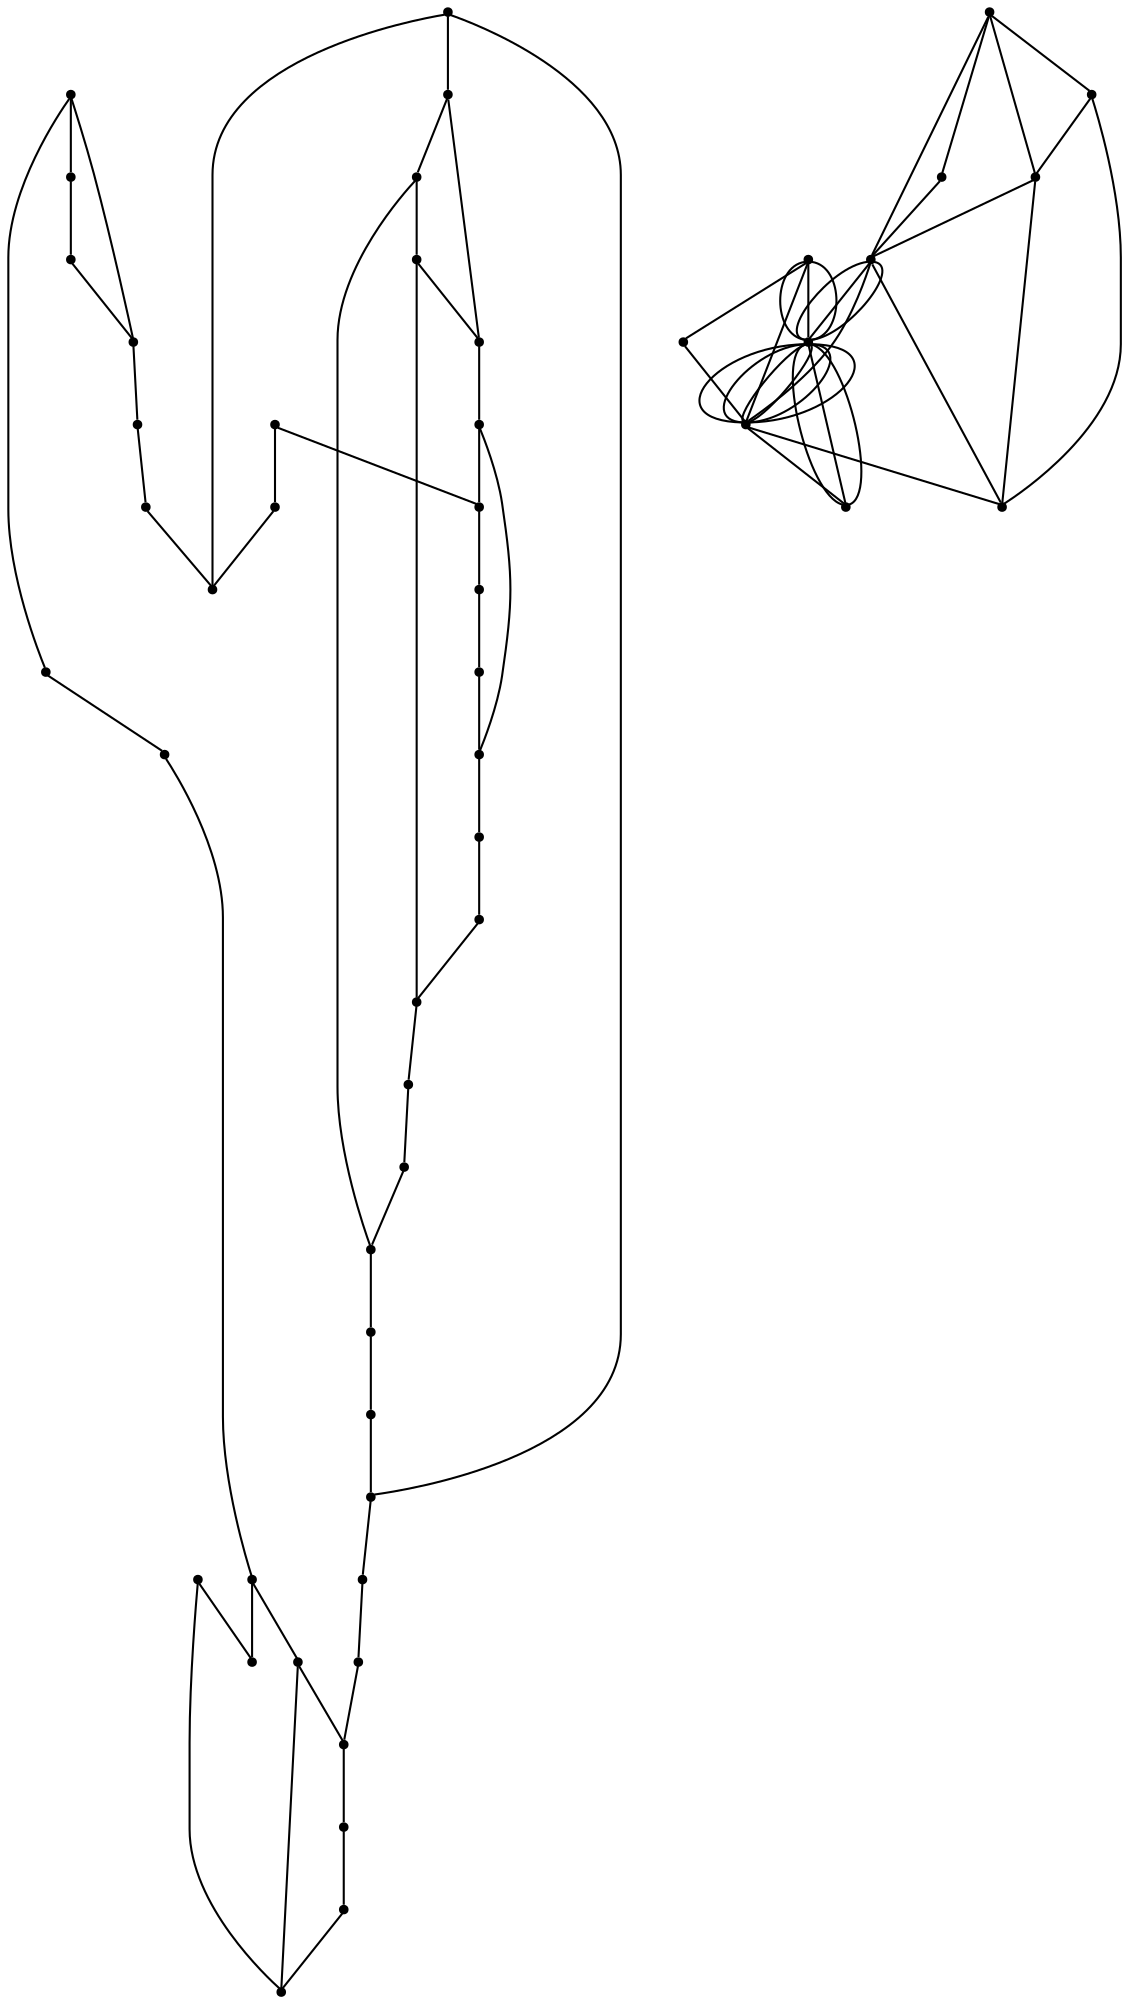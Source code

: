 graph {
  node [shape=point,comment="{\"directed\":false,\"doi\":\"10.1007/978-3-642-25878-7_3\",\"figure\":\"3\"}"]

  v0 [pos="1539.0672503964809,720.9803043232569"]
  v1 [pos="1421.7151457853013,636.5837261770414"]
  v2 [pos="1132.3314876078734,802.2475541225488"]
  v3 [pos="965.0590571842298,817.875039850999"]
  v4 [pos="1759.1384735107554,817.3749806559773"]
  v5 [pos="1704.9656530519167,794.4961278924947"]
  v6 [pos="1742.7478135831075,957.0303731374696"]
  v7 [pos="1625.8962289105548,711.349713630934"]
  v8 [pos="1618.6391034007204,802.2475541225488"]
  v9 [pos="1440.4806347428794,893.0161829808618"]
  v10 [pos="1585.2334698691166,708.5991337047059"]
  v11 [pos="1507.2899292510274,663.4671380555399"]
  v12 [pos="1540.568428427511,1037.922451363691"]
  v13 [pos="1516.297379222059,874.5132297042323"]
  v14 [pos="1499.9088827418955,558.4419894205403"]
  v15 [pos="1463.4995887166597,638.4588209815684"]
  v16 [pos="1455.493051361265,702.098109815815"]
  v17 [pos="1374.0466347424888,1026.5457231465339"]
  v18 [pos="1442.7325290510414,1035.7970726080441"]
  v19 [pos="1427.7201124326557,992.665313738965"]
  v20 [pos="1372.920751219216,639.9592529202423"]
  v21 [pos="1409.2037699052446,804.6229624757062"]
  v22 [pos="1335.5117853791066,631.7077674951665"]
  v23 [pos="1248.0592885738297,630.4576195076124"]
  v24 [pos="1331.3823049930106,1022.7950248302623"]
  v25 [pos="1302.8586497872693,806.9981164752548"]
  v26 [pos="1235.5489626021108,1021.0448176476863"]
  v27 [pos="1291.8496291081974,1016.5440305388821"]
  v28 [pos="1185.6285572511365,1031.0462559017292"]
  v29 [pos="1168.3643735862051,945.4036153228018"]
  v30 [pos="1141.9664646110352,1031.0462559017292"]
  v31 [pos="1082.289197443469,908.643668709312"]
  v32 [pos="1106.8093294482796,610.95456373804"]
  v33 [pos="1093.2982181225407,1035.1721257910715"]
  v34 [pos="979.0706248177871,913.2693434400671"]
  v35 [pos="1063.5205905762807,711.5997432284449"]
  v36 [pos="1043.2527941408239,814.8744303272599"]
  v37 [pos="1009.2246922263553,963.2813674288496"]
  v38 [pos="996.2108397603142,594.2008002295511"]
  v39 [pos="771.1364693533415,686.5957660629246"]
  v40 [pos="1033.6197896927215,1035.1721257910715"]
  v41 [pos="996.2108397603142,1035.1721257910715"]
  v42 [pos="924.3973639588319,1036.7971909980874"]
  v43 [pos="841.4487034929853,838.2530879321554"]
  v44 [pos="893.1205468443032,949.2792012610244"]
  v45 [pos="872.3533599170684,1035.7970726080441"]
  v46 [pos="749.4936588721472,938.0273606658185"]
  v47 [pos="825.6856978590843,1021.4197348671481"]
  v48 [pos="766.8830043371391,825.1261525324225"]
  v49 [pos="707.9552126459413,767.4878442891458"]
  v50 [pos="695.4448866742227,844.3791946015845"]

  v0 -- v1 [id="-1",pos="1539.0672503964809,720.9803043232569 1524.9377748750167,742.208910872446 1502.002177260199,754.5483674991438 1477.423632173306,754.5483674991438 1437.0486116473105,754.5483674991438 1404.3090336023042,721.830672026083 1404.3090336023042,681.4825590523841 1404.3090336023042,665.1799552576133 1409.7635937572709,649.3440903351031 1421.7151457853013,636.5837261770414"]
  v2 -- v3 [id="-2",pos="1132.3314876078734,802.2475541225488 1108.623411979462,797.4802044316577 1085.8546543441867,793.7337665383345 1062.9315283678093,793.7337665383345 1029.2620496893053,793.7337665383345 996.0804920493713,801.8141991614509 965.0590571842298,817.875039850999"]
  v4 -- v5 [id="-3",pos="1759.1384735107554,817.3749806559773 1704.9656530519167,794.4961278924947 1704.9656530519167,794.4961278924947 1704.9656530519167,794.4961278924947"]
  v4 -- v6 [id="-4",pos="1759.1384735107554,817.3749806559773 1742.7478135831075,957.0303731374696 1742.7478135831075,957.0303731374696 1742.7478135831075,957.0303731374696"]
  v7 -- v8 [id="-5",pos="1625.8962289105548,711.349713630934 1618.6391034007204,802.2475541225488 1618.6391034007204,802.2475541225488 1618.6391034007204,802.2475541225488"]
  v8 -- v5 [id="-6",pos="1618.6391034007204,802.2475541225488 1704.9656530519167,794.4961278924947 1704.9656530519167,794.4961278924947 1704.9656530519167,794.4961278924947"]
  v8 -- v9 [id="-7",pos="1618.6391034007204,802.2475541225488 1440.4806347428794,893.0161829808618 1440.4806347428794,893.0161829808618 1440.4806347428794,893.0161829808618"]
  v10 -- v7 [id="-8",pos="1585.2334698691166,708.5991337047059 1625.8962289105548,711.349713630934 1625.8962289105548,711.349713630934 1625.8962289105548,711.349713630934"]
  v0 -- v10 [id="-9",pos="1539.0672503964809,720.9803043232569 1585.2334698691166,708.5991337047059 1585.2334698691166,708.5991337047059 1585.2334698691166,708.5991337047059"]
  v0 -- v11 [id="-10",pos="1539.0672503964809,720.9803043232569 1507.2899292510274,663.4671380555399 1507.2899292510274,663.4671380555399 1507.2899292510274,663.4671380555399"]
  v12 -- v6 [id="-11",pos="1540.568428427511,1037.922451363691 1742.7478135831075,957.0303731374696 1742.7478135831075,957.0303731374696 1742.7478135831075,957.0303731374696"]
  v13 -- v14 [id="-12",pos="1516.297379222059,874.5132297042323 1524.053815685161,879.1389044349875 1524.053815685161,879.1389044349875 1524.053815685161,879.1389044349875 1528.182182532111,879.7641056055691 1528.182182532111,879.7641056055691 1528.182182532111,879.7641056055691 1533.0612656561925,880.5141943981016 1533.0612656561925,880.5141943981016 1533.0612656561925,880.5141943981016 1538.4406141956676,881.3891708125851 1538.4406141956676,881.3891708125851 1538.4406141956676,881.3891708125851 1544.3204826737694,882.3892892026286 1544.3204826737694,882.3892892026286 1544.3204826737694,882.3892892026286 1550.4547471237286,883.2645199707209 1550.4547471237286,883.2645199707209 1550.4547471237286,883.2645199707209 1556.8350082788404,884.2646383607644 1556.8350082788404,884.2646383607644 1556.8350082788404,884.2646383607644 1563.2152694339522,885.1398691288567 1563.2152694339522,885.1398691288567 1563.2152694339522,885.1398691288567 1569.595530589064,886.0150998969491 1569.595530589064,886.0150998969491 1569.595530589064,886.0150998969491 1575.725595405671,886.7651886894816 1575.725595405671,886.7651886894816 1575.725595405671,886.7651886894816 1581.7305620530253,887.5152774820142 1581.7305620530253,887.5152774820142 1581.7305620530253,887.5152774820142 1587.4853323618745,888.2653662745467 1587.4853323618745,888.2653662745467 1587.4853323618745,888.2653662745467 1593.1150045014713,888.7654254695684 1593.1150045014713,888.7654254695684 1593.1150045014713,888.7654254695684 1598.3692548716938,889.2654846645902 1598.3692548716938,889.2654846645902 1598.3692548716938,889.2654846645902 1603.373436165028,889.6406562376609 1603.373436165028,889.6406562376609 1603.373436165028,889.6406562376609 1608.1272938582404,890.0155734571227 1608.1272938582404,890.0155734571227 1608.1272938582404,890.0155734571227 1612.6310824745644,890.1407154326826 1612.6310824745644,890.1407154326826 1612.6310824745644,890.1407154326826 1617.0138452933716,890.2656030546335 1617.0138452933716,890.2656030546335 1617.0138452933716,890.2656030546335 1625.270706248888,890.2656030546335 1625.270706248888,890.2656030546335 1625.270706248888,890.2656030546335 1629.1488767573328,890.1407154326826 1629.1488767573328,890.1407154326826 1629.1488767573328,890.1407154326826 1633.0270472657776,889.8906858351717 1633.0270472657776,889.8906858351717 1633.0270472657776,889.8906858351717 1636.7801196049697,889.515514262101 1636.7801196049697,889.515514262101 1636.7801196049697,889.515514262101 1640.6584173750314,889.1405970426391 1640.6584173750314,889.1405970426391 1640.6584173750314,889.1405970426391 1644.1612933757185,888.6402834940086 1644.1612933757185,888.6402834940086 1644.1612933757185,888.6402834940086 1647.6641693764059,888.1402242989869 1647.6641693764059,888.1402242989869 1647.6641693764059,888.1402242989869 1651.167045377093,887.5152774820142 1651.167045377093,887.5152774820142 1651.167045377093,887.5152774820142 1654.7950195470328,886.7651886894816 1654.7950195470328,886.7651886894816 1654.7950195470328,886.7651886894816 1658.4229937169725,886.0150998969491 1658.4229937169725,886.0150998969491 1658.4229937169725,886.0150998969491 1662.0509678869123,885.1398691288567 1662.0509678869123,885.1398691288567 1662.0509678869123,885.1398691288567 1665.6790693184687,884.1397507388133 1665.6790693184687,884.1397507388133 1665.6790693184687,884.1397507388133 1669.3070434884085,883.01449037321 1669.3070434884085,883.01449037321 1669.3070434884085,883.01449037321 1672.9350176583482,881.8892300076068 1672.9350176583482,881.8892300076068 1672.9350176583482,881.8892300076068 1676.6880899975404,880.5141943981016 1676.6880899975404,880.5141943981016 1676.6880899975404,880.5141943981016 1680.3160641674801,879.1389044349875 1680.3160641674801,879.1389044349875 1680.3160641674801,879.1389044349875 1683.9482379707722,877.6387268499224 1683.9482379707722,877.6387268499224 1683.9482379707722,877.6387268499224 1687.576212140712,876.0134072892974 1687.576212140712,876.0134072892974 1687.576212140712,876.0134072892974 1691.2041863106517,874.2632001067215 1691.2041863106517,874.2632001067215 1691.2041863106517,874.2632001067215 1694.7071895729557,872.3878509485857 1694.7071895729557,872.3878509485857 1694.7071895729557,872.3878509485857 1698.2100655736429,870.5125017904498 1698.2100655736429,870.5125017904498 1698.2100655736429,870.5125017904498 1701.5878434050776,868.5122650103631 1701.5878434050776,868.5122650103631 1701.5878434050776,868.5122650103631 1704.9656212365123,866.2617442791566 1704.9656212365123,866.2617442791566 1704.9656212365123,866.2617442791566 1708.2183008986947,864.1366198771187 1708.2183008986947,864.1366198771187 1708.2183008986947,864.1366198771187 1711.3458823916242,861.7612115239613 1711.3458823916242,861.7612115239613 1711.3458823916242,861.7612115239613 1714.3483657153015,859.3858031708038 1714.3483657153015,859.3858031708038 1714.3483657153015,859.3858031708038 1717.225750869726,856.8852528420864 1717.225750869726,856.8852528420864 1717.225750869726,856.8852528420864 1719.8529396856457,854.384956866978 1719.8529396856457,854.384956866978 1719.8529396856457,854.384956866978 1722.4800012399485,851.7554492585678 1722.4800012399485,851.7554492585678 1722.4800012399485,851.7554492585678 1724.9820918866155,849.0048693323396 1724.9820918866155,849.0048693323396 1724.9820918866155,849.0048693323396 1727.2339861947776,846.2545437597203 1727.2339861947776,846.2545437597203 1727.2339861947776,846.2545437597203 1729.4858805029396,843.5039638334921 1729.4858805029396,843.5039638334921 1729.4858805029396,843.5039638334921 1731.48745121098,840.6284962853128 1731.48745121098,840.6284962853128 1731.48745121098,840.6284962853128 1733.3640510113844,837.6281411151826 1733.3640510113844,837.6281411151826 1733.3640510113844,837.6281411151826 1735.240650811789,834.6275315914436 1735.240650811789,834.6275315914436 1735.240650811789,834.6275315914436 1736.8669270120718,831.5020344457536 1736.8669270120718,831.5020344457536 1736.8669270120718,831.5020344457536 1738.3682323047187,828.3765373000635 1738.3682323047187,828.3765373000635 1738.3682323047187,828.3765373000635 1739.6192139972438,825.5010697518843 1739.6192139972438,825.5010697518843 1739.6192139972438,825.5010697518843 1740.7450975205165,822.5007145817541 1740.7450975205165,822.5007145817541 1740.7450975205165,822.5007145817541 1741.8711083054059,819.3752174360641 1741.8711083054059,819.3752174360641 1741.8711083054059,819.3752174360641 1742.7467954901736,816.2497202903741 1742.7467954901736,816.2497202903741 1742.7467954901736,816.2497202903741 1743.6224826749412,812.8741935471731 1743.6224826749412,812.8741935471731 1743.6224826749412,812.8741935471731 1744.3730716904563,809.4986668039722 1744.3730716904563,809.4986668039722 1744.3730716904563,809.4986668039722 1745.123787967588,805.9979980852115 1745.123787967588,805.9979980852115 1745.123787967588,805.9979980852115 1745.6241806445983,802.3724417444997 1745.6241806445983,802.3724417444997 1745.6241806445983,802.3724417444997 1746.1245733216083,798.621997781837 1746.1245733216083,798.621997781837 1746.1245733216083,798.621997781837 1746.3747696601133,794.7464118436144 1746.3747696601133,794.7464118436144 1746.3747696601133,794.7464118436144 1746.6249659986183,790.8665018940411 1746.6249659986183,790.8665018940411 1746.6249659986183,790.8665018940411 1746.6249659986183,782.7401584445253 1746.6249659986183,782.7401584445253 1746.6249659986183,782.7401584445253 1746.3747696601133,778.4896552868408 1746.3747696601133,778.4896552868408 1746.3747696601133,778.4896552868408 1745.9994751523557,774.2388977755476 1745.9994751523557,774.2388977755476 1745.9994751523557,774.2388977755476 1745.6241806445983,769.8632526423032 1745.6241806445983,769.8632526423032 1745.6241806445983,769.8632526423032 1744.9986897983356,765.48735315545 1744.9986897983356,765.48735315545 1744.9986897983356,765.48735315545 1744.1228753519513,761.1117080222058 1744.1228753519513,761.1117080222058 1744.1228753519513,761.1117080222058 1743.2471881671836,756.6111752670105 1743.2471881671836,756.6111752670105 1743.2471881671836,756.6111752670105 1742.2464028131635,752.2352757801573 1742.2464028131635,752.2352757801573 1742.2464028131635,752.2352757801573 1740.9952938590216,747.7347430249621 1740.9952938590216,747.7347430249621 1740.9952938590216,747.7347430249621 1739.6192139972438,743.2339559161579 1739.6192139972438,743.2339559161579 1739.6192139972438,743.2339559161579 1738.1179087045969,738.8583107829136 1738.1179087045969,738.8583107829136 1738.1179087045969,738.8583107829136 1736.491632504314,734.4826656496693 1736.491632504314,734.4826656496693 1736.491632504314,734.4826656496693 1734.7401308731621,730.1067661628161 1734.7401308731621,730.1067661628161 1734.7401308731621,730.1067661628161 1732.8636583343743,725.8562630051317 1732.8636583343743,725.8562630051317 1732.8636583343743,725.8562630051317 1730.8619603647173,721.6055054938385 1730.8619603647173,721.6055054938385 1730.8619603647173,721.6055054938385 1728.6100660565553,717.3506783248033 1728.6100660565553,717.3506783248033 1728.6100660565553,717.3506783248033 1726.3582990100101,713.3499504110208 1726.3582990100101,713.3499504110208 1726.3582990100101,713.3499504110208 1723.9813065325955,709.2243348752875 1723.9813065325955,709.2243348752875 1723.9813065325955,709.2243348752875 1721.4792158859284,705.3487489370648 1721.4792158859284,705.3487489370648 1721.4792158859284,705.3487489370648 1718.7269289007563,701.3480210232824 1718.7269289007563,701.3480210232824 1718.7269289007563,701.3480210232824 1715.9746419155842,697.5975770606196 1715.9746419155842,697.5975770606196 1715.9746419155842,697.5975770606196 1713.0972567611595,693.846878744348 1713.0972567611595,693.846878744348 1713.0972567611595,693.846878744348 1710.094900699099,690.0964347816853 1710.094900699099,690.0964347816853 1710.094900699099,690.0964347816853 1706.8420937753,686.4706240873647 1706.8420937753,686.4706240873647 1706.8420937753,686.4706240873647 1703.9648358824923,683.3451269416746 1703.9648358824923,683.3451269416746 1703.9648358824923,683.3451269416746 1700.9623525588152,680.2196297959846 1700.9623525588152,680.2196297959846 1700.9623525588152,680.2196297959846 1697.8347710658854,677.2192746258544 1697.8347710658854,677.2192746258544 1697.8347710658854,677.2192746258544 1694.5820914037033,674.0937774801644 1694.5820914037033,674.0937774801644 1694.5820914037033,674.0937774801644 1691.2041863106517,671.0931679564253 1691.2041863106517,671.0931679564253 1691.2041863106517,671.0931679564253 1687.576212140712,667.9676708107352 1687.576212140712,667.9676708107352 1687.576212140712,667.9676708107352 1683.6980416322672,664.8421736650453 1683.6980416322672,664.8421736650453 1683.6980416322672,664.8421736650453 1679.6905733212177,661.7166765193551 1679.6905733212177,661.7166765193551 1679.6905733212177,661.7166765193551 1675.4371083050153,658.591179373665 1675.4371083050153,658.591179373665 1675.4371083050153,658.591179373665 1670.8082215194386,655.340794606024 1670.8082215194386,655.340794606024 1670.8082215194386,655.340794606024 1666.0543638262263,651.9652678628231 1666.0543638262263,651.9652678628231 1666.0543638262263,651.9652678628231 1661.050182532892,648.5856714618806 1661.050182532892,648.5856714618806 1661.050182532892,648.5856714618806 1655.6707067318005,645.0850027431197 1655.6707067318005,645.0850027431197 1655.6707067318005,645.0850027431197 1650.0411618538203,641.5843340243589 1650.0411618538203,641.5843340243589 1650.0411618538203,641.5843340243589 1644.0361952064661,637.8338900616961 1644.0361952064661,637.8338900616961 1644.0361952064661,637.8338900616961 1637.9061303898593,634.0831917454245 1637.9061303898593,634.0831917454245 1637.9061303898593,634.0831917454245 1631.2756728962422,630.2076058072021 1631.2756728962422,630.2076058072021 1631.2756728962422,630.2076058072021 1624.519989971756,626.2068778934197 1624.519989971756,626.2068778934197 1624.519989971756,626.2068778934197 1617.3891398011292,622.0812623576862 1617.3891398011292,622.0812623576862 1617.3891398011292,622.0812623576862 1610.0038936586448,617.9556468219528 1610.0038936586448,617.9556468219528 1610.0038936586448,617.9556468219528 1605.875526811695,615.3302088712844 1605.875526811695,615.3302088712844 1605.875526811695,615.3302088712844 1601.4968363646235,612.579883298665 1601.4968363646235,612.579883298665 1601.4968363646235,612.579883298665 1596.8680768406637,609.7044157504859 1596.8680768406637,609.7044157504859 1596.8680768406637,609.7044157504859 1591.8638955473293,606.8289482023067 1591.8638955473293,606.8289482023067 1591.8638955473293,606.8289482023067 1586.6095179154902,603.8283386785677 1586.6095179154902,603.8283386785677 1586.6095179154902,603.8283386785677 1580.9799730375103,600.7028415328775 1580.9799730375103,600.7028415328775 1580.9799730375103,600.7028415328775 1575.2252027286609,597.5773443871874 1575.2252027286609,597.5773443871874 1575.2252027286609,597.5773443871874 1569.2202360813067,594.4518472414975 1569.2202360813067,594.4518472414975 1569.2202360813067,594.4518472414975 1562.9650730954472,591.2014624738563 1562.9650730954472,591.2014624738563 1562.9650730954472,591.2014624738563 1556.7099101095878,587.9508233526064 1556.7099101095878,587.9508233526064 1556.7099101095878,587.9508233526064 1550.4547471237286,584.7004385849655 1550.4547471237286,584.7004385849655 1550.4547471237286,584.7004385849655 1544.1953845045168,581.5706174279248 1544.1953845045168,581.5706174279248 1544.1953845045168,581.5706174279248 1538.1904178571626,578.6951498797455 1538.1904178571626,578.6951498797455 1538.1904178571626,578.6951498797455 1532.4356475483132,575.8196823315664 1532.4356475483132,575.8196823315664 1532.4356475483132,575.8196823315664 1527.1813971780907,573.1944987345069 1527.1813971780907,573.1944987345069 1527.1813971780907,573.1944987345069 1522.4274122232616,570.9439780033003 1522.4274122232616,570.9439780033003 1522.4274122232616,570.9439780033003 1518.1739472070592,568.9437412232135 1518.1739472070592,568.9437412232135 1518.1739472070592,568.9437412232135 1514.5459730371197,567.1935340406376 1514.5459730371197,567.1935340406376 1514.5459730371197,567.1935340406376 1511.668587882695,565.8182440775236 1511.668587882695,565.8182440775236 1511.668587882695,565.8182440775236 1509.5417917437853,564.81812568748 1509.5417917437853,564.81812568748 1509.5417917437853,564.81812568748 1507.9155155435026,564.0680368949475 1507.9155155435026,564.0680368949475 1507.9155155435026,564.0680368949475 1499.9088827418955,558.4419894205403 1499.9088827418955,558.4419894205403 1499.9088827418955,558.4419894205403"]
  v46 -- v47 [id="-13",pos="749.4936588721472,938.0273606658185 825.6856978590843,1021.4197348671481 825.6856978590843,1021.4197348671481 825.6856978590843,1021.4197348671481"]
  v48 -- v35 [id="-16",pos="766.8830043371391,825.1261525324225 775.2649157388017,819.500105058015 775.2649157388017,819.500105058015 775.2649157388017,819.500105058015 778.5175954009839,816.6248918634448 778.5175954009839,816.6248918634448 778.5175954009839,816.6248918634448 782.3957659094286,813.1242231446839 782.3957659094286,813.1242231446839 782.3957659094286,813.1242231446839 786.7743927256919,809.3735248284124 786.7743927256919,809.3735248284124 786.7743927256919,809.3735248284124 791.6534122189652,805.1230216707279 791.6534122189652,805.1230216707279 791.6534122189652,805.1230216707279 796.9119258533483,800.4970925863639 796.9119258533483,800.4970925863639 796.9119258533483,800.4970925863639 802.5415979929451,795.6213882580979 802.5415979929451,795.6213882580979 802.5415979929451,795.6213882580979 808.4214028402386,790.4956543323211 808.4214028402386,790.4956543323211 808.4214028402386,790.4956543323211 814.5514676568454,785.3699204065442 814.5514676568454,785.3699204065442 814.5514676568454,785.3699204065442 820.6815324734522,779.989832871906 820.6815324734522,779.989832871906 820.6815324734522,779.989832871906 827.061793628564,774.6138149950093 827.061793628564,774.6138149950093 827.061793628564,774.6138149950093 833.3169566144234,769.3631934472816 833.3169566144234,769.3631934472816 833.3169566144234,769.3631934472816 839.4470214310302,764.2372051678958 839.4470214310302,764.2372051678958 839.4470214310302,764.2372051678958 845.5770862476371,759.111471242119 845.5770862476371,759.111471242119 845.5770862476371,759.111471242119 851.5820528949914,754.235766913853 851.5820528949914,754.235766913853 851.5820528949914,754.235766913853 857.3368232038406,749.6098378294889 857.3368232038406,749.6098378294889 857.3368232038406,749.6098378294889 862.9706313459814,745.1093050742937 862.9706313459814,745.1093050742937 862.9706313459814,745.1093050742937 868.3500435162647,740.8585475630003 868.3500435162647,740.8585475630003 868.3500435162647,740.8585475630003 873.4793229788514,736.857819649218 873.4793229788514,736.857819649218 873.4793229788514,736.857819649218 878.4834406413772,733.1073756865552 878.4834406413772,733.1073756865552 878.4834406413772,733.1073756865552 883.3624601346505,729.6067069677945 883.3624601346505,729.6067069677945 883.3624601346505,729.6067069677945 887.8661851201663,726.2311802245936 887.8661851201663,726.2311802245936 887.8661851201663,726.2311802245936 892.3699101056819,723.1056830789036 892.3699101056819,723.1056830789036 892.3699101056819,723.1056830789036 896.6233751218844,720.2302155307243 896.6233751218844,720.2302155307243 896.6233751218844,720.2302155307243 900.62670743039,717.604777580056 900.62670743039,717.604777580056 900.62670743039,717.604777580056 904.6300397388957,715.1044816049474 904.6300397388957,715.1044816049474 904.6300397388957,715.1044816049474 908.5082102473405,712.8498912159992 908.5082102473405,712.8498912159992 908.5082102473405,712.8498912159992 912.2612825865327,710.7245124603526 912.2612825865327,710.7245124603526 912.2612825865327,710.7245124603526 915.8893203872808,708.7242756802657 915.8893203872808,708.7242756802657 915.8893203872808,708.7242756802657 919.392196387968,706.9740684976898 919.392196387968,706.9740684976898 919.392196387968,706.9740684976898 922.8950723886552,705.223606961505 922.8950723886552,705.223606961505 922.8950723886552,705.223606961505 926.3979483893424,703.7234293764399 926.3979483893424,703.7234293764399 926.3979483893424,703.7234293764399 929.9008880208381,702.3481394133257 929.9008880208381,702.3481394133257 929.9008880208381,702.3481394133257 934.1585526703927,700.7230742063097 934.1585526703927,700.7230742063097 934.1585526703927,700.7230742063097 938.4120813174035,699.2226422676357 938.4120813174035,699.2226422676357 938.4120813174035,699.2226422676357 942.5404481643533,697.9724942800815 942.5404481643533,697.9724942800815 942.5404481643533,697.9724942800815 946.7939768113639,696.972375890038 946.7939768113639,696.972375890038 946.7939768113639,696.972375890038 951.1726036276272,696.0971451219457 951.1726036276272,696.0971451219457 951.1726036276272,696.0971451219457 955.5512304438904,695.3470563294131 955.5512304438904,695.3470563294131 955.5512304438904,695.3470563294131 960.0549554294062,694.8469971343915 960.0549554294062,694.8469971343915 960.0549554294062,694.8469971343915 964.5586167841135,694.4720799149296 964.5586167841135,694.4720799149296 964.5586167841135,694.4720799149296 969.3125381081343,694.2220503174187 969.3125381081343,694.2220503174187 969.3125381081343,694.2220503174187 974.3167194014684,694.2220503174187 974.3167194014684,694.2220503174187 974.3167194014684,694.2220503174187 979.4459352332467,694.3469379393697 979.4459352332467,694.3469379393697 979.4459352332467,694.3469379393697 984.7002492342776,694.5969675368806 984.7002492342776,694.5969675368806 984.7002492342776,694.5969675368806 990.3299213738743,695.0970267319022 990.3299213738743,695.0970267319022 990.3299213738743,695.0970267319022 996.0846916827236,695.597085926924 996.0846916827236,695.597085926924 996.0846916827236,695.597085926924 1001.9686961633694,696.3474290730654 1001.9686961633694,696.3474290730654 1001.9686961633694,696.3474290730654 1008.0987609799762,697.2224054875489 1008.0987609799762,697.2224054875489 1008.0987609799762,697.2224054875489 1014.228825796583,698.0976362556413 1014.228825796583,698.0976362556413 1014.228825796583,698.0976362556413 1020.3588906131898,699.2226422676357 1020.3588906131898,699.2226422676357 1020.3588906131898,699.2226422676357 1026.6140535990492,700.347902633239 1026.6140535990492,700.347902633239 1026.6140535990492,700.347902633239 1032.4938584463428,701.4731629988422 1032.4938584463428,701.4731629988422 1032.4938584463428,701.4731629988422 1038.248628755192,702.5984233644455 1038.248628755192,702.5984233644455 1038.248628755192,702.5984233644455 1043.6281045562837,703.7234293764399 1043.6281045562837,703.7234293764399 1043.6281045562837,703.7234293764399 1048.507124049557,704.7235477664833 1048.507124049557,704.7235477664833 1048.507124049557,704.7235477664833 1052.7605890657592,705.7239205101355 1052.7605890657592,705.7239205101355 1052.7605890657592,705.7239205101355 1063.5205905762807,711.5997432284449 1063.5205905762807,711.5997432284449 1063.5205905762807,711.5997432284449"]
  v47 -- v45 [id="-18",pos="825.6856978590843,1021.4197348671481 872.3533599170684,1035.7970726080441 872.3533599170684,1035.7970726080441 872.3533599170684,1035.7970726080441"]
  v45 -- v42 [id="-19",pos="872.3533599170684,1035.7970726080441 924.3973639588319,1036.7971909980874 924.3973639588319,1036.7971909980874 924.3973639588319,1036.7971909980874"]
  v44 -- v35 [id="-26",pos="893.1205468443032,949.2792012610244 890.7435702745909,939.2775086533727 890.7435702745909,939.2775086533727 890.7435702745909,939.2775086533727 891.1188647823484,934.9018635201285 891.1188647823484,934.9018635201285 891.1188647823484,934.9018635201285 891.3690611208534,930.0261591918625 891.3690611208534,930.0261591918625 891.3690611208534,930.0261591918625 891.7443556286111,924.6503956685747 891.7443556286111,924.6503956685747 891.7443556286111,924.6503956685747 892.2448119364294,919.0202785364255 892.2448119364294,919.0202785364255 892.2448119364294,919.0202785364255 892.6201064441871,913.2693434400671 892.6201064441871,913.2693434400671 892.6201064441871,913.2693434400671 893.1204991211971,907.5184083437088 893.1204991211971,907.5184083437088 893.1204991211971,907.5184083437088 893.6209554290156,901.6425856253993 893.6209554290156,901.6425856253993 893.6209554290156,901.6425856253993 894.1213481060256,896.016538150992 894.1213481060256,896.016538150992 894.1213481060256,896.016538150992 894.6217407830356,890.6407746277042 894.6217407830356,890.6407746277042 894.6217407830356,890.6407746277042 895.1221334600457,885.3898987263676 895.1221334600457,885.3898987263676 895.1221334600457,885.3898987263676 895.7476879371167,880.2641648005907 895.7476879371167,880.2641648005907 895.7476879371167,880.2641648005907 896.2480806141267,875.5133480942757 896.2480806141267,875.5133480942757 896.2480806141267,875.5133480942757 896.8736350911977,871.0125609854716 896.8736350911977,871.0125609854716 896.8736350911977,871.0125609854716 897.4991259374603,866.6369158522273 897.4991259374603,866.6369158522273 897.4991259374603,866.6369158522273 898.1246167837229,862.6361879384448 898.1246167837229,862.6361879384448 898.1246167837229,862.6361879384448 898.7501712607939,858.6357143782712 898.7501712607939,858.6357143782712 898.7501712607939,858.6357143782712 899.5007602763089,854.8850160619996 899.5007602763089,854.8850160619996 899.5007602763089,854.8850160619996 900.2514129226324,851.2553900635461 900.2514129226324,851.2553900635461 900.2514129226324,851.2553900635461 901.0020019381475,847.7547213447854 901.0020019381475,847.7547213447854 901.0020019381475,847.7547213447854 901.8777527537235,844.2540526260246 901.8777527537235,844.2540526260246 901.8777527537235,844.2540526260246 902.7534399384912,840.8785258828237 902.7534399384912,840.8785258828237 902.7534399384912,840.8785258828237 903.7542889233197,837.5029991396228 903.7542889233197,837.5029991396228 903.7542889233197,837.5029991396228 904.8802360774007,833.877442798911 904.8802360774007,833.877442798911 904.8802360774007,833.877442798911 906.0061196006733,830.2518864581994 906.0061196006733,830.2518864581994 906.0061196006733,830.2518864581994 907.2571649240069,826.6263301174876 907.2571649240069,826.6263301174876 907.2571649240069,826.6263301174876 908.5082102473405,823.0007737767759 908.5082102473405,823.0007737767759 908.5082102473405,823.0007737767759 909.8843537399265,819.3752174360641 909.8843537399265,819.3752174360641 909.8843537399265,819.3752174360641 911.385595401765,815.6245191197925 911.385595401765,815.6245191197925 911.385595401765,815.6245191197925 913.0119352328561,811.8740751571297 913.0119352328561,811.8740751571297 913.0119352328561,811.8740751571297 914.6382750639473,808.1233768408581 914.6382750639473,808.1233768408581 914.6382750639473,808.1233768408581 916.5148112335434,804.3729328781953 916.5148112335434,804.3729328781953 916.5148112335434,804.3729328781953 918.3913474031395,800.6222345619237 918.3913474031395,800.6222345619237 918.3913474031395,800.6222345619237 920.3930453727966,796.8715362456522 920.3930453727966,796.8715362456522 920.3930453727966,796.8715362456522 922.3946797116452,793.1210922829895 922.3946797116452,793.1210922829895 922.3946797116452,793.1210922829895 924.5214122197464,789.4955359422777 924.5214122197464,789.4955359422777 924.5214122197464,789.4955359422777 926.7733065279084,785.7407679682643 926.7733065279084,785.7407679682643 926.7733065279084,785.7407679682643 929.1502353745146,782.2400992495036 929.1502353745146,782.2400992495036 929.1502353745146,782.2400992495036 931.4062656852205,778.7396848843516 931.4062656852205,778.7396848843516 931.4062656852205,778.7396848843516 933.9083563318877,775.2390161655909 933.9083563318877,775.2390161655909 933.9083563318877,775.2390161655909 936.4103833477465,771.9886313979499 936.4103833477465,771.9886313979499 936.4103833477465,771.9886313979499 938.9124739944135,768.7379922767 938.9124739944135,768.7379922767 938.9124739944135,768.7379922767 941.4145646410806,765.7376371065698 941.4145646410806,765.7376371065698 941.4145646410806,765.7376371065698 944.0416898261918,762.7370275828307 944.0416898261918,762.7370275828307 944.0416898261918,762.7370275828307 946.5437804728589,759.9867020102114 946.5437804728589,759.9867020102114 946.5437804728589,759.9867020102114 949.1709692887785,757.2361220839832 949.1709692887785,757.2361220839832 949.1709692887785,757.2361220839832 951.7980944738897,754.7358261088747 951.7980944738897,754.7358261088747 951.7980944738897,754.7358261088747 954.5503814590619,752.3604177557172 954.5503814590619,752.3604177557172 954.5503814590619,752.3604177557172 957.1775702749815,749.9850094025597 957.1775702749815,749.9850094025597 957.1775702749815,749.9850094025597 959.9297936293452,747.859630646913 959.9297936293452,747.859630646913 959.9297936293452,747.859630646913 962.6820806145173,745.7342518912664 962.6820806145173,745.7342518912664 962.6820806145173,745.7342518912664 965.4343675996895,743.8591570867394 965.4343675996895,743.8591570867394 965.4343675996895,743.8591570867394 968.4368509233666,741.9838079286036 968.4368509233666,741.9838079286036 968.4368509233666,741.9838079286036 971.4393342470438,740.1084587704678 971.4393342470438,740.1084587704678 971.4393342470438,740.1084587704678 974.5669157399734,738.4831392098429 974.5669157399734,738.4831392098429 974.5669157399734,738.4831392098429 977.8195954021556,736.732932027267 977.8195954021556,736.732932027267 977.8195954021556,736.732932027267 981.3224714028429,735.107612466642 981.3224714028429,735.107612466642 981.3224714028429,735.107612466642 984.9504455727827,733.6074348815769 984.9504455727827,733.6074348815769 984.9504455727827,733.6074348815769 988.9537778812883,732.1072572965118 988.9537778812883,732.1072572965118 988.9537778812883,732.1072572965118 993.0822083590465,730.4819377358868 993.0822083590465,730.4819377358868 993.0822083590465,730.4819377358868 997.5859333445622,728.9817601508217 997.5859333445622,728.9817601508217 997.5859333445622,728.9817601508217 1002.3439906711269,727.4813282121478 1002.3439906711269,727.4813282121478 1002.3439906711269,727.4813282121478 1007.3481083336527,725.9811506270827 1007.3481083336527,725.9811506270827 1007.3481083336527,725.9811506270827 1012.7275841347445,724.4809730420176 1012.7275841347445,724.4809730420176 1012.7275841347445,724.4809730420176 1018.2320944742803,722.9807954569525 1018.2320944742803,722.9807954569525 1018.2320944742803,722.9807954569525 1023.8617666138771,721.4803635182785 1023.8617666138771,721.4803635182785 1023.8617666138771,721.4803635182785 1029.6165369227265,719.9761162754717 1029.6165369227265,719.9761162754717 1029.6165369227265,719.9761162754717 1035.2461454315148,718.6048959700994 1035.2461454315148,718.6048959700994 1035.2461454315148,718.6048959700994 1040.750719401859,717.2298603605941 1040.750719401859,717.2298603605941 1040.750719401859,717.2298603605941 1046.00503340289,715.9797123730399 1046.00503340289,715.9797123730399 1046.00503340289,715.9797123730399 1050.6338565576582,714.9752699716458 1050.6338565576582,714.9752699716458 1050.6338565576582,714.9752699716458 1054.7622870354162,713.9751515816024 1054.7622870354162,713.9751515816024 1054.7622870354162,713.9751515816024 1063.5205905762807,711.5997432284449 1063.5205905762807,711.5997432284449 1063.5205905762807,711.5997432284449"]
  v42 -- v41 [id="-28",pos="924.3973639588319,1036.7971909980874 996.2108397603142,1035.1721257910715 996.2108397603142,1035.1721257910715 996.2108397603142,1035.1721257910715"]
  v43 -- v46 [id="-43",pos="841.4487034929853,838.2530879321554 749.4936588721472,938.0273606658185 749.4936588721472,938.0273606658185 749.4936588721472,938.0273606658185"]
  v44 -- v48 [id="-50",pos="893.1205468443032,949.2792012610244 883.3624601346505,946.2788460908943 883.3624601346505,946.2788460908943 883.3624601346505,946.2788460908943 880.2348786417208,944.7784141522203 880.2348786417208,944.7784141522203 880.2348786417208,944.7784141522203 876.4818063025285,942.9033193476934 876.4818063025285,942.9033193476934 876.4818063025285,942.9033193476934 872.2282776555179,940.9028282139976 872.2282776555179,940.9028282139976 872.2282776555179,940.9028282139976 867.5994545007496,938.777449458351 867.5994545007496,938.777449458351 867.5994545007496,938.777449458351 862.8455331767288,936.4020411051935 862.8455331767288,936.4020411051935 862.8455331767288,936.4020411051935 858.0874122193558,934.0268871056448 858.0874122193558,934.0268871056448 858.0874122193558,934.0268871056448 853.333490895335,931.6514787524874 853.333490895335,931.6514787524874 853.333490895335,931.6514787524874 848.7046677405667,929.2760703993299 848.7046677405667,929.2760703993299 848.7046677405667,929.2760703993299 844.3260409243035,926.9006620461723 844.3260409243035,926.9006620461723 844.3260409243035,926.9006620461723 840.0725759081012,924.6503956685747 840.0725759081012,924.6503956685747 840.0725759081012,924.6503956685747 836.1943417688481,922.5206929015775 836.1943417688481,922.5206929015775 836.1943417688481,922.5206929015775 832.5663675989083,920.3996381572814 832.5663675989083,920.3996381572814 832.5663675989083,920.3996381572814 829.1885897674736,918.270189743893 829.1885897674736,918.270189743893 829.1885897674736,918.270189743893 826.061008274544,916.2696986101973 826.061008274544,916.2696986101973 826.061008274544,916.2696986101973 823.1836231201193,914.2694618301106 823.1836231201193,914.2694618301106 823.1836231201193,914.2694618301106 820.4313361349472,912.2692250500238 820.4313361349472,912.2692250500238 820.4313361349472,912.2692250500238 817.9293091190884,910.393875891888 817.9293091190884,910.393875891888 817.9293091190884,910.393875891888 815.5523166416739,908.3936391118011 815.5523166416739,908.3936391118011 815.5523166416739,908.3936391118011 813.1753877950676,906.2682603561545 813.1753877950676,906.2682603561545 813.1753877950676,906.2682603561545 811.0485916561581,904.1428816005078 811.0485916561581,904.1428816005078 811.0485916561581,904.1428816005078 808.9218591480569,902.0175028448612 808.9218591480569,902.0175028448612 808.9218591480569,902.0175028448612 806.7950630091474,899.7672364672636 806.7950630091474,899.7672364672636 806.7950630091474,899.7672364672636 804.7934286702988,897.5167157360571 804.7934286702988,897.5167157360571 804.7934286702988,897.5167157360571 802.7917943314501,895.0164197609486 802.7917943314501,895.0164197609486 802.7917943314501,895.0164197609486 800.7901599926015,892.3909818102802 800.7901599926015,892.3909818102802 800.7901599926015,892.3909818102802 798.7884620229445,889.6406562376609 798.7884620229445,889.6406562376609 798.7884620229445,889.6406562376609 796.7868276840958,886.6400467139218 796.7868276840958,886.6400467139218 796.7868276840958,886.6400467139218 794.6600951759947,883.3896619462807 794.6600951759947,883.3896619462807 794.6600951759947,883.3896619462807 792.5291630345412,879.88899322752 792.5291630345412,879.88899322752 792.5291630345412,879.88899322752 790.4023668956316,876.2634368868082 790.4023668956316,876.2634368868082 790.4023668956316,876.2634368868082 788.1505362182779,872.2627089730258 788.1505362182779,872.2627089730258 788.1505362182779,872.2627089730258 785.8987055409242,868.1370934372924 785.8987055409242,868.1370934372924 785.8987055409242,868.1370934372924 783.5217130635097,863.761448304048 783.5217130635097,863.761448304048 783.5217130635097,863.761448304048 781.269882386156,859.1357735732929 781.269882386156,859.1357735732929 781.269882386156,859.1357735732929 778.8928899087414,854.6349864644887 778.8928899087414,854.6349864644887 778.8928899087414,854.6349864644887 776.6410592313878,850.1301296979428 776.6410592313878,850.1301296979428 776.6410592313878,850.1301296979428 774.5142630924782,845.7544845646986 774.5142630924782,845.7544845646986 774.5142630924782,845.7544845646986 772.5126287536295,841.7537566509161 772.5126287536295,841.7537566509161 772.5126287536295,841.7537566509161 770.761190753286,838.1282003102043 770.761190753286,838.1282003102043 770.761190753286,838.1282003102043 769.3850472606999,835.1275907864654 769.3850472606999,835.1275907864654 769.3850472606999,835.1275907864654 766.8830043371391,825.1261525324225 766.8830043371391,825.1261525324225 766.8830043371391,825.1261525324225"]
  v34 -- v3 [id="-51",pos="979.0706248177871,913.2693434400671 965.0590571842298,817.875039850999 965.0590571842298,817.875039850999 965.0590571842298,817.875039850999"]
  v44 -- v37 [id="-52",pos="893.1205468443032,949.2792012610244 903.8793870925722,955.1550239793338 903.8793870925722,955.1550239793338 903.8793870925722,955.1550239793338 907.7576212318253,956.4054263204969 907.7576212318253,956.4054263204969 907.7576212318253,956.4054263204969 911.8859880787751,957.6555743080512 911.8859880787751,957.6555743080512 911.8859880787751,957.6555743080512 915.8893203872808,958.9057222956054 915.8893203872808,958.9057222956054 915.8893203872808,958.9057222956054 919.7674908957256,960.0309826612087 919.7674908957256,960.0309826612087 919.7674908957256,960.0309826612087 923.5206268657262,961.031101051252 923.5206268657262,961.031101051252 923.5206268657262,961.031101051252 927.1486010356659,962.0312194412954 927.1486010356659,962.0312194412954 927.1486010356659,962.0312194412954 930.4012806978482,962.9064502093878 930.4012806978482,962.9064502093878 930.4012806978482,962.9064502093878 933.5330618241302,963.6565390019204 933.5330618241302,963.6565390019204 933.5330618241302,963.6565390019204 936.535481516999,964.2814858188931 936.535481516999,964.2814858188931 936.535481516999,964.2814858188931 939.287768502171,964.9066869894747 939.287768502171,964.9066869894747 939.287768502171,964.9066869894747 941.9149573180906,965.4067461844963 941.9149573180906,965.4067461844963 941.9149573180906,965.4067461844963 944.4170479647578,965.781917757567 944.4170479647578,965.781917757567 944.4170479647578,965.781917757567 946.9190749806164,966.1568349770289 946.9190749806164,966.1568349770289 946.9190749806164,966.1568349770289 949.4211656272836,966.4068645745398 949.4211656272836,966.4068645745398 949.4211656272836,966.4068645745398 952.1733889816473,966.6568941720506 952.1733889816473,966.6568941720506 952.1733889816473,966.6568941720506 954.9256759668194,966.9069237695614 954.9256759668194,966.9069237695614 954.9256759668194,966.9069237695614 957.6779629519915,967.0320657451213 957.6779629519915,967.0320657451213 957.6779629519915,967.0320657451213 963.8080277685983,967.0320657451213 963.8080277685983,967.0320657451213 963.8080277685983,967.0320657451213 967.0607074307806,966.9069237695614 967.0607074307806,966.9069237695614 967.0607074307806,966.9069237695614 970.6886816007203,966.7820361476105 970.6886816007203,966.7820361476105 970.6886816007203,966.7820361476105 974.5669157399734,966.5320065500996 974.5669157399734,966.5320065500996 974.5669157399734,966.5320065500996 978.5701844176707,966.2819769525887 978.5701844176707,966.2819769525887 978.5701844176707,966.2819769525887 982.948811233934,965.906805379518 982.948811233934,965.906805379518 982.948811233934,965.906805379518 987.4525362194497,965.5318881600562 987.4525362194497,965.5318881600562 987.4525362194497,965.5318881600562 991.831163035713,965.0318289650345 991.831163035713,965.0318289650345 991.831163035713,965.0318289650345 996.0846916827236,964.6566573919638 996.0846916827236,964.6566573919638 996.0846916827236,964.6566573919638 999.9670618245207,964.2814858188931 999.9670618245207,964.2814858188931 999.9670618245207,964.2814858188931 1009.2246922263553,963.2813674288496 1009.2246922263553,963.2813674288496 1009.2246922263553,963.2813674288496"]
  v3 -- v43 [id="-53",pos="965.0590571842298,817.875039850999 841.4487034929853,838.2530879321554 841.4487034929853,838.2530879321554 841.4487034929853,838.2530879321554"]
  v41 -- v40 [id="-56",pos="996.2108397603142,1035.1721257910715 1033.6197896927215,1035.1721257910715 1033.6197896927215,1035.1721257910715 1033.6197896927215,1035.1721257910715"]
  v40 -- v33 [id="-57",pos="1033.6197896927215,1035.1721257910715 1093.2982181225407,1035.1721257910715 1093.2982181225407,1035.1721257910715 1093.2982181225407,1035.1721257910715"]
  v38 -- v39 [id="-60",pos="996.2108397603142,594.2008002295511 771.1364693533415,686.5957660629246 771.1364693533415,686.5957660629246 771.1364693533415,686.5957660629246"]
  v49 -- v50 [id="-62",pos="707.9552126459413,767.4878442891458 695.4448866742227,844.3791946015845 695.4448866742227,844.3791946015845 695.4448866742227,844.3791946015845"]
  v38 -- v32 [id="-68",pos="996.2108397603142,594.2008002295511 1106.8093294482796,610.95456373804 1106.8093294482796,610.95456373804 1106.8093294482796,610.95456373804"]
  v34 -- v42 [id="-74",pos="979.0706248177871,913.2693434400671 924.3973639588319,1036.7971909980874 924.3973639588319,1036.7971909980874 924.3973639588319,1036.7971909980874"]
  v50 -- v46 [id="-78",pos="695.4448866742227,844.3791946015845 749.4936588721472,938.0273606658185 749.4936588721472,938.0273606658185 749.4936588721472,938.0273606658185"]
  v13 -- v14 [id="-79",pos="1516.297379222059,874.5132297042323 1525.4298955469387,876.5134664843191 1525.4298955469387,876.5134664843191 1525.4298955469387,876.5134664843191 1528.932771547626,876.0134072892974 1528.932771547626,876.0134072892974 1528.932771547626,876.0134072892974 1533.0612656561925,875.3882061187159 1533.0612656561925,875.3882061187159 1533.0612656561925,875.3882061187159 1537.815123349405,874.6381173261833 1537.815123349405,874.6381173261833 1537.815123349405,874.6381173261833 1543.1945991504967,873.8880285336508 1543.1945991504967,873.8880285336508 1543.1945991504967,873.8880285336508 1548.9534418310816,873.0127977655584 1548.9534418310816,873.0127977655584 1548.9534418310816,873.0127977655584 1555.0835066476884,872.012679375515 1555.0835066476884,872.012679375515 1555.0835066476884,872.012679375515 1561.2135714642952,870.8876733635205 1561.2135714642952,870.8876733635205 1561.2135714642952,870.8876733635205 1567.4687344501547,869.8873006198684 1567.4687344501547,869.8873006198684 1567.4687344501547,869.8873006198684 1573.5987992667615,868.762294607874 1573.5987992667615,868.762294607874 1573.5987992667615,868.762294607874 1579.6037659141157,867.6370342422707 1579.6037659141157,867.6370342422707 1579.6037659141157,867.6370342422707 1585.2334380537125,866.5117738766675 1585.2334380537125,866.5117738766675 1585.2334380537125,866.5117738766675 1590.7380120240568,865.3867678646731 1590.7380120240568,865.3867678646731 1590.7380120240568,865.3867678646731 1595.8671642250267,864.1366198771187 1595.8671642250267,864.1366198771187 1595.8671642250267,864.1366198771187 1600.6211491798558,863.0113595115155 1600.6211491798558,863.0113595115155 1600.6211491798558,863.0113595115155 1605.1248105345633,861.7612115239613 1605.1248105345633,861.7612115239613 1605.1248105345633,861.7612115239613 1609.2533046431297,860.5108091827982 1609.2533046431297,860.5108091827982 1609.2533046431297,860.5108091827982 1613.256573320827,859.2565915375021 1613.256573320827,859.2565915375021 1613.256573320827,859.2565915375021 1616.8887471241192,858.0105132076897 1616.8887471241192,858.0105132076897 1616.8887471241192,858.0105132076897 1620.266524955554,856.6352232445756 1620.266524955554,856.6352232445756 1620.266524955554,856.6352232445756 1623.3941064484834,855.2601876350703 1623.3941064484834,855.2601876350703 1623.3941064484834,855.2601876350703 1626.3965897721607,853.7556860386546 1626.3965897721607,853.7556860386546 1626.3965897721607,853.7556860386546 1629.1488767573328,852.2555084535895 1629.1488767573328,852.2555084535895 1629.1488767573328,852.2555084535895 1631.7760655732525,850.6301888929645 1631.7760655732525,850.6301888929645 1631.7760655732525,850.6301888929645 1634.403254389172,848.8799817103886 1634.403254389172,848.8799817103886 1634.403254389172,848.8799817103886 1636.7801196049697,847.1295201742038 1636.7801196049697,847.1295201742038 1636.7801196049697,847.1295201742038 1639.1571120823844,845.2544253696768 1639.1571120823844,845.2544253696768 1639.1571120823844,845.2544253696768 1641.4090063905464,843.2539342359812 1641.4090063905464,843.2539342359812 1641.4090063905464,843.2539342359812 1643.5356752678392,841.2536974558944 1643.5356752678392,841.2536974558944 1643.5356752678392,841.2536974558944 1645.6624714067489,839.0034310782968 1645.6624714067489,839.0034310782968 1645.6624714067489,839.0034310782968 1647.7892675456583,836.6280227251393 1647.7892675456583,836.6280227251393 1647.7892675456583,836.6280227251393 1649.7908382536987,834.2526143719817 1649.7908382536987,834.2526143719817 1649.7908382536987,834.2526143719817 1651.667438054103,831.6271764213134 1651.667438054103,831.6271764213134 1651.667438054103,831.6271764213134 1653.5440378545077,829.001738470645 1653.5440378545077,829.001738470645 1653.5440378545077,829.001738470645 1655.2954122240428,826.1262709224659 1655.2954122240428,826.1262709224659 1655.2954122240428,826.1262709224659 1656.9218156859422,823.2508033742866 1656.9218156859422,823.2508033742866 1656.9218156859422,823.2508033742866 1658.548091886225,820.1253062285966 1658.548091886225,820.1253062285966 1658.548091886225,820.1253062285966 1660.049397178872,816.9998090829066 1660.049397178872,816.9998090829066 1660.049397178872,816.9998090829066 1661.5505752099023,813.8743119372165 1661.5505752099023,813.8743119372165 1661.5505752099023,813.8743119372165 1662.801684164044,810.4987851940157 1662.801684164044,810.4987851940157 1662.801684164044,810.4987851940157 1664.0526658565693,807.1232584508148 1664.0526658565693,807.1232584508148 1664.0526658565693,807.1232584508148 1665.3036475490944,803.7477317076139 1665.3036475490944,803.7477317076139 1665.3036475490944,803.7477317076139 1666.3045601647314,800.247062988853 1666.3045601647314,800.247062988853 1666.3045601647314,800.247062988853 1667.3053455187514,796.7466486237012 1667.3053455187514,796.7466486237012 1667.3053455187514,796.7466486237012 1668.1810327035191,793.1210922829895 1668.1810327035191,793.1210922829895 1668.1810327035191,793.1210922829895 1669.0568471499034,789.6204235642286 1669.0568471499034,789.6204235642286 1669.0568471499034,789.6204235642286 1669.682337996166,786.1200091990768 1669.682337996166,786.1200091990768 1669.682337996166,786.1200091990768 1670.3078288424285,782.4901288470144 1670.3078288424285,782.4901288470144 1670.3078288424285,782.4901288470144 1670.9333196886912,778.9897144818625 1670.9333196886912,778.9897144818625 1670.9333196886912,778.9897144818625 1671.4337123657012,775.3641581411508 1671.4337123657012,775.3641581411508 1671.4337123657012,775.3641581411508 1671.8091341350755,771.86348942239 1671.8091341350755,771.86348942239 1671.8091341350755,771.86348942239 1672.0593304735805,768.3628207036293 1672.0593304735805,768.3628207036293 1672.0593304735805,768.3628207036293 1672.3095268120856,764.8624063384774 1672.3095268120856,764.8624063384774 1672.3095268120856,764.8624063384774 1672.5597231505906,761.3617376197167 1672.5597231505906,761.3617376197167 1672.5597231505906,761.3617376197167 1672.6848213198432,757.7361812790049 1672.6848213198432,757.7361812790049 1672.6848213198432,757.7361812790049 1672.8099194890956,754.235766913853 1672.8099194890956,754.235766913853 1672.8099194890956,754.235766913853 1672.8099194890956,746.8595122568696 1672.8099194890956,746.8595122568696 1672.8099194890956,746.8595122568696 1672.6848213198432,743.108813940598 1672.6848213198432,743.108813940598 1672.6848213198432,743.108813940598 1672.5597231505906,739.3583699779352 1672.5597231505906,739.3583699779352 1672.5597231505906,739.3583699779352 1672.3095268120856,735.3576420641529 1672.3095268120856,735.3576420641529 1672.3095268120856,735.3576420641529 1672.0593304735805,731.4820561259303 1672.0593304735805,731.4820561259303 1672.0593304735805,731.4820561259303 1671.6839087042063,727.3564405901968 1671.6839087042063,727.3564405901968 1671.6839087042063,727.3564405901968 1671.1835160271962,723.2308250544634 1671.1835160271962,723.2308250544634 1671.1835160271962,723.2308250544634 1670.5580251809336,719.1052095187299 1670.5580251809336,719.1052095187299 1670.5580251809336,719.1052095187299 1669.9325343346711,714.8501279960859 1669.9325343346711,714.8501279960859 1669.9325343346711,714.8501279960859 1669.181945319156,710.5996248384015 1669.181945319156,710.5996248384015 1669.181945319156,710.5996248384015 1668.1810327035191,706.2239797051573 1668.1810327035191,706.2239797051573 1668.1810327035191,706.2239797051573 1667.180247349499,701.9732221938639 1667.180247349499,701.9732221938639 1667.180247349499,701.9732221938639 1666.1794619954787,697.5975770606196 1666.1794619954787,697.5975770606196 1666.1794619954787,697.5975770606196 1664.9283530413368,693.3468195493264 1664.9283530413368,693.3468195493264 1664.9283530413368,693.3468195493264 1663.6773713488117,689.096062038033 1663.6773713488117,689.096062038033 1663.6773713488117,689.096062038033 1662.1760660561647,684.8455588803486 1662.1760660561647,684.8455588803486 1662.1760660561647,684.8455588803486 1660.6748880251346,680.7199433446151 1660.6748880251346,680.7199433446151 1660.6748880251346,680.7199433446151 1659.048484563235,676.5940734552728 1659.048484563235,676.5940734552728 1659.048484563235,676.5940734552728 1657.2971101936998,672.5935998950993 1657.2971101936998,672.5935998950993 1657.2971101936998,672.5935998950993 1655.5456085625478,668.7180139568766 1655.5456085625478,668.7180139568766 1655.5456085625478,668.7180139568766 1653.66913602376,664.967315640605 1653.66913602376,664.967315640605 1653.66913602376,664.967315640605 1651.667438054103,661.3417592998933 1651.667438054103,661.3417592998933 1651.667438054103,661.3417592998933 1649.5406419151936,657.7162029591816 1649.5406419151936,657.7162029591816 1649.5406419151936,657.7162029591816 1647.2888748686482,654.2114645826791 1647.2888748686482,654.2114645826791 1647.2888748686482,654.2114645826791 1645.0369805604862,650.8359378394782 1645.0369805604862,650.8359378394782 1645.0369805604862,650.8359378394782 1642.6599880830715,647.5852987182282 1642.6599880830715,647.5852987182282 1642.6599880830715,647.5852987182282 1640.1578974364045,644.4598015725383 1640.1578974364045,644.4598015725383 1640.1578974364045,644.4598015725383 1637.5308358821017,641.3343044268481 1637.5308358821017,641.3343044268481 1637.5308358821017,641.3343044268481 1635.153843404687,638.7088664761798 1635.153843404687,638.7088664761798 1635.153843404687,638.7088664761798 1632.5266545887675,636.0836828791203 1632.5266545887675,636.0836828791203 1632.5266545887675,636.0836828791203 1629.8994657728479,633.4582449284519 1629.8994657728479,633.4582449284519 1629.8994657728479,633.4582449284519 1627.1471787876758,630.9576945997346 1627.1471787876758,630.9576945997346 1627.1471787876758,630.9576945997346 1624.1446954639987,628.3322566490663 1624.1446954639987,628.3322566490663 1624.1446954639987,628.3322566490663 1620.8920158018163,625.8319606739578 1620.8920158018163,625.8319606739578 1620.8920158018163,625.8319606739578 1617.5142379703816,623.2065227232895 1617.5142379703816,623.2065227232895 1617.5142379703816,623.2065227232895 1613.8862638004418,620.7062267481808 1613.8862638004418,620.7062267481808 1613.8862638004418,620.7062267481808 1610.0038936586448,617.9556468219528 1610.0038936586448,617.9556468219528 1610.0038936586448,617.9556468219528 1602.4977489802602,613.7048893106594 1602.4977489802602,613.7048893106594 1602.4977489802602,613.7048893106594 1594.741280701754,609.3292441774151 1594.741280701754,609.3292441774151 1594.741280701754,609.3292441774151 1586.859841515612,605.0787410197306 1586.859841515612,605.0787410197306 1586.859841515612,605.0787410197306 1578.9782750678532,600.7028415328775 1578.9782750678532,600.7028415328775 1578.9782750678532,600.7028415328775 1571.096835881711,596.452338375193 1571.096835881711,596.452338375193 1571.096835881711,596.452338375193 1563.3403676032049,592.3267228394595 1563.3403676032049,592.3267228394595 1563.3403676032049,592.3267228394595 1555.7091247555677,588.3259949256772 1555.7091247555677,588.3259949256772 1555.7091247555677,588.3259949256772 1548.4530491540716,584.4504089874545 1548.4530491540716,584.4504089874545 1548.4530491540716,584.4504089874545 1541.4430975193447,580.8205286353923 1541.4430975193447,580.8205286353923 1541.4430975193447,580.8205286353923 1535.062836364233,577.4450018921914 1535.062836364233,577.4450018921914 1535.062836364233,577.4450018921914 1529.0578697168785,574.3195047465013 1529.0578697168785,574.3195047465013 1529.0578697168785,574.3195047465013 1523.803619346656,571.5691791738818 1523.803619346656,571.5691791738818 1523.803619346656,571.5691791738818 1519.1747325610795,569.1937708207245 1519.1747325610795,569.1937708207245 1519.1747325610795,569.1937708207245 1515.171463883382,567.1935340406376 1515.171463883382,567.1935340406376 1515.171463883382,567.1935340406376 1511.9187842212,565.4430725044529 1511.9187842212,565.4430725044529 1511.9187842212,565.4430725044529 1509.2915954052803,564.1929245168985 1509.2915954052803,564.1929245168985 1509.2915954052803,564.1929245168985 1507.414995604876,563.1928061268552 1507.414995604876,563.1928061268552 1507.414995604876,563.1928061268552 1499.9088827418955,558.4419894205403 1499.9088827418955,558.4419894205403 1499.9088827418955,558.4419894205403"]
  v37 -- v29 [id="-80",pos="1009.2246922263553,963.2813674288496 1017.4815054587652,967.7821545376538 1017.4815054587652,967.7821545376538 1017.4815054587652,967.7821545376538 1021.4847741364625,967.657012562094 1021.4847741364625,967.657012562094 1021.4847741364625,967.657012562094 1025.9884991219783,967.532124940143 1025.9884991219783,967.532124940143 1025.9884991219783,967.532124940143 1030.8675186152516,967.2820953426321 1030.8675186152516,967.2820953426321 1030.8675186152516,967.2820953426321 1035.8716999085857,967.1569533670723 1035.8716999085857,967.1569533670723 1035.8716999085857,967.1569533670723 1041.000915740364,967.0320657451213 1041.000915740364,967.0320657451213 1041.000915740364,967.0320657451213 1046.1301315721423,966.7820361476105 1046.1301315721423,966.7820361476105 1046.1301315721423,966.7820361476105 1051.0091510654156,966.5320065500996 1051.0091510654156,966.5320065500996 1051.0091510654156,966.5320065500996 1055.7630723894365,966.4068645745398 1055.7630723894365,966.4068645745398 1055.7630723894365,966.4068645745398 1060.2667973749521,966.1568349770289 1060.2667973749521,966.1568349770289 1060.2667973749521,966.1568349770289 1064.5203260219628,965.906805379518 1064.5203260219628,965.906805379518 1064.5203260219628,965.906805379518 1068.527730702204,965.6567757820072 1068.527730702204,965.6567757820072 1068.527730702204,965.6567757820072 1072.4060284722657,965.4067461844963 1072.4060284722657,965.4067461844963 1072.4060284722657,965.4067461844963 1075.9089044729528,965.1567165869855 1075.9089044729528,965.1567165869855 1075.9089044729528,965.1567165869855 1079.2866823043876,964.9066869894747 1079.2866823043876,964.9066869894747 1079.2866823043876,964.9066869894747 1082.4142637973173,964.6566573919638 1082.4142637973173,964.6566573919638 1082.4142637973173,964.6566573919638 1085.4167471209944,964.4066277944529 1085.4167471209944,964.4066277944529 1085.4167471209944,964.4066277944529 1088.4192304446715,964.0314562213822 1088.4192304446715,964.0314562213822 1088.4192304446715,964.0314562213822 1091.1715174298436,963.6565390019204 1091.1715174298436,963.6565390019204 1091.1715174298436,963.6565390019204 1094.0489025842683,963.2813674288496 1094.0489025842683,963.2813674288496 1094.0489025842683,963.2813674288496 1097.0513859079454,962.9064502093878 1097.0513859079454,962.9064502093878 1097.0513859079454,962.9064502093878 1100.0538692316227,962.4063910143661 1100.0538692316227,962.4063910143661 1100.0538692316227,962.4063910143661 1103.0563525552998,961.9063318193445 1103.0563525552998,961.9063318193445 1103.0563525552998,961.9063318193445 1106.0587086173603,961.2811306487629 1106.0587086173603,961.2811306487629 1106.0587086173603,961.2811306487629 1109.18629011029,960.7810714537412 1109.18629011029,960.7810714537412 1109.18629011029,960.7810714537412 1112.3138716032195,960.0309826612087 1112.3138716032195,960.0309826612087 1112.3138716032195,960.0309826612087 1115.691776696271,959.2808938686761 1115.691776696271,959.2808938686761 1115.691776696271,959.2808938686761 1119.3197508662108,958.5308050761436 1119.3197508662108,958.5308050761436 1119.3197508662108,958.5308050761436 1122.9477250361506,957.5304323324913 1122.9477250361506,957.5304323324913 1122.9477250361506,957.5304323324913 1126.9509937138478,956.6554559180078 1126.9509937138478,956.6554559180078 1126.9509937138478,956.6554559180078 1130.9542623915452,955.5301955524045 1130.9542623915452,955.5301955524045 1130.9542623915452,955.5301955524045 1135.2078546693642,954.4049351868013 1135.2078546693642,954.4049351868013 1135.2078546693642,954.4049351868013 1139.5906174881713,953.2799291748069 1139.5906174881713,953.2799291748069 1139.5906174881713,953.2799291748069 1143.8440825043735,952.1546688092036 1143.8440825043735,952.1546688092036 1143.8440825043735,952.1546688092036 1148.0976747821928,950.9045208216494 1148.0976747821928,950.9045208216494 1148.0976747821928,950.9045208216494 1152.10094345989,949.904402431606 1152.10094345989,949.904402431606 1152.10094345989,949.904402431606 1155.7289176298298,948.9040296879537 1155.7289176298298,948.9040296879537 1155.7289176298298,948.9040296879537 1158.7314009535069,948.0290532734701 1158.7314009535069,948.0290532734701 1158.7314009535069,948.0290532734701 1168.3643735862051,945.4036153228018 1168.3643735862051,945.4036153228018 1168.3643735862051,945.4036153228018"]
  v44 -- v36 [id="-103",pos="893.1205468443032,949.2792012610244 898.8752694300464,941.7780589820901 898.8752694300464,941.7780589820901 898.8752694300464,941.7780589820901 902.3781454307336,938.9025914339109 902.3781454307336,938.9025914339109 902.3781454307336,938.9025914339109 906.2563795699867,935.6519523126609 906.2563795699867,935.6519523126609 906.2563795699867,935.6519523126609 910.259648247684,932.2764255694601 910.259648247684,932.2764255694601 910.259648247684,932.2764255694601 914.5131768946948,928.6508692287483 914.5131768946948,928.6508692287483 914.5131768946948,928.6508692287483 918.7667055417054,925.0212432302948 918.7667055417054,925.0212432302948 918.7667055417054,925.0212432302948 922.8950723886552,921.520574511534 922.8950723886552,921.520574511534 922.8950723886552,921.520574511534 927.0235028664134,917.8950181708223 927.0235028664134,917.8950181708223 927.0235028664134,917.8950181708223 931.030971177463,914.5194914276213 931.030971177463,914.5194914276213 931.030971177463,914.5194914276213 934.9091416859078,911.2691066599804 934.9091416859078,911.2691066599804 934.9091416859078,911.2691066599804 938.537179486656,908.1436095142903 938.537179486656,908.1436095142903 938.537179486656,908.1436095142903 941.9149573180906,905.2681419661111 941.9149573180906,905.2681419661111 941.9149573180906,905.2681419661111 945.1676369802728,902.3926744179319 945.1676369802728,902.3926744179319 945.1676369802728,902.3926744179319 948.2952184732026,899.7672364672636 948.2952184732026,899.7672364672636 948.2952184732026,899.7672364672636 951.1726036276272,897.1417985165953 951.1726036276272,897.1417985165953 951.1726036276272,897.1417985165953 954.0499887820517,894.7663901634377 954.0499887820517,894.7663901634377 954.0499887820517,894.7663901634377 956.677113967163,892.3909818102802 956.677113967163,892.3909818102802 956.677113967163,892.3909818102802 959.3043027830827,890.1407154326826 959.3043027830827,890.1407154326826 959.3043027830827,890.1407154326826 961.9314915990022,887.890194701476 961.9314915990022,887.890194701476 961.9314915990022,887.890194701476 964.433518614861,885.6399283238784 964.433518614861,885.6399283238784 964.433518614861,885.6399283238784 966.935609261528,883.3896619462807 966.935609261528,883.3896619462807 966.935609261528,883.3896619462807 969.3125381081343,881.1391412150742 969.3125381081343,881.1391412150742 969.3125381081343,881.1391412150742 971.8146287548013,878.8888748374766 971.8146287548013,878.8888748374766 971.8146287548013,878.8888748374766 974.3167194014684,876.6386084598789 974.3167194014684,876.6386084598789 974.3167194014684,876.6386084598789 976.9438445865796,874.2632001067215 976.9438445865796,874.2632001067215 976.9438445865796,874.2632001067215 979.4459352332467,871.887791753564 979.4459352332467,871.887791753564 979.4459352332467,871.887791753564 982.1982222184189,869.5123834004065 982.1982222184189,869.5123834004065 982.1982222184189,869.5123834004065 984.9504455727827,866.8869454497382 984.9504455727827,866.8869454497382 984.9504455727827,866.8869454497382 987.8278307272072,864.1366198771187 987.8278307272072,864.1366198771187 987.8278307272072,864.1366198771187 990.955412220137,861.2611523289396 990.955412220137,861.2611523289396 990.955412220137,861.2611523289396 994.2080918823191,858.2605428052005 994.2080918823191,858.2605428052005 994.2080918823191,858.2605428052005 997.5859333445622,855.1350456595105 997.5859333445622,855.1350456595105 997.5859333445622,855.1350456595105 1001.0929453477934,851.8803368805188 1001.0929453477934,851.8803368805188 1001.0929453477934,851.8803368805188 1004.7209831485414,848.379922515367 1004.7209831485414,848.379922515367 1004.7209831485414,848.379922515367 1008.5991536569862,844.7543661746552 1008.5991536569862,844.7543661746552 1008.5991536569862,844.7543661746552 1012.4773877962394,841.1285554803345 1012.4773877962394,841.1285554803345 1012.4773877962394,841.1285554803345 1016.3555583046842,837.5029991396228 1016.3555583046842,837.5029991396228 1016.3555583046842,837.5029991396228 1020.1086306438765,833.7525551769601 1020.1086306438765,833.7525551769601 1020.1086306438765,833.7525551769601 1023.8617666138771,830.2518864581994 1023.8617666138771,830.2518864581994 1023.8617666138771,830.2518864581994 1027.3646426145642,827.0015016905583 1027.3646426145642,827.0015016905583 1027.3646426145642,827.0015016905583 1030.492224107494,824.0008921668192 1030.492224107494,824.0008921668192 1030.492224107494,824.0008921668192 1033.244511092666,821.3754542161508 1033.244511092666,821.3754542161508 1033.244511092666,821.3754542161508 1035.4963417700199,819.2500754605043 1035.4963417700199,819.2500754605043 1035.4963417700199,819.2500754605043 1043.2527941408239,814.8744303272599 1043.2527941408239,814.8744303272599 1043.2527941408239,814.8744303272599"]
  v36 -- v35 [id="-105",pos="1043.2527941408239,814.8744303272599 1048.0066677417385,807.1232584508148 1048.0066677417385,807.1232584508148 1048.0066677417385,807.1232584508148 1048.757320388062,804.3729328781953 1048.757320388062,804.3729328781953 1048.757320388062,804.3729328781953 1049.507909403577,801.4974653300162 1049.507909403577,801.4974653300162 1049.507909403577,801.4974653300162 1050.2585620499005,798.2468262087663 1050.2585620499005,798.2468262087663 1050.2585620499005,798.2468262087663 1051.1342492346682,794.7464118436144 1051.1342492346682,794.7464118436144 1051.1342492346682,794.7464118436144 1052.0100000502441,790.9957135273428 1052.0100000502441,790.9957135273428 1052.0100000502441,790.9957135273428 1052.8856872350118,786.7408863583078 1052.8856872350118,786.7408863583078 1052.8856872350118,786.7408863583078 1053.7614380505877,781.9900696519927 1053.7614380505877,781.9900696519927 1053.7614380505877,781.9900696519927 1054.7622870354162,776.739193750656 1054.7622870354162,776.739193750656 1054.7622870354162,776.739193750656 1055.7630723894365,771.1134006298574 1055.7630723894365,771.1134006298574 1055.7630723894365,771.1134006298574 1056.6388232050124,765.9876667040807 1056.6388232050124,765.9876667040807 1056.6388232050124,765.9876667040807 1057.3894122205274,760.9868204002548 1057.3894122205274,760.9868204002548 1057.3894122205274,760.9868204002548 1058.0149666975985,756.2360036939398 1058.0149666975985,756.2360036939398 1058.0149666975985,756.2360036939398 1058.640457543861,751.7352165851356 1058.640457543861,751.7352165851356 1058.640457543861,751.7352165851356 1059.1408502208712,747.6096010494022 1059.1408502208712,747.6096010494022 1059.1408502208712,747.6096010494022 1059.516208359437,743.6088731356198 1059.516208359437,743.6088731356198 1059.516208359437,743.6088731356198 1060.0166010364471,739.983316794908 1060.0166010364471,739.983316794908 1060.0166010364471,739.983316794908 1060.2667973749521,736.3577604541963 1060.2667973749521,736.3577604541963 1060.2667973749521,736.3577604541963 1060.6420918827098,732.9822337109954 1060.6420918827098,732.9822337109954 1060.6420918827098,732.9822337109954 1060.892351852023,729.8567365653053 1060.892351852023,729.8567365653053 1060.892351852023,729.8567365653053 1061.1425481905283,726.7312394196152 1061.1425481905283,726.7312394196152 1061.1425481905283,726.7312394196152 1061.3927445290333,723.9809138469959 1061.3927445290333,723.9809138469959 1061.3927445290333,723.9809138469959 1061.5178426982857,721.4803635182785 1061.5178426982857,721.4803635182785 1061.5178426982857,721.4803635182785 1063.5205905762807,711.5997432284449 1063.5205905762807,711.5997432284449 1063.5205905762807,711.5997432284449"]
  v36 -- v29 [id="-110",pos="1043.2527941408239,814.8744303272599 1053.8865362198403,820.8753950211292 1053.8865362198403,820.8753950211292 1053.8865362198403,820.8753950211292 1058.2651630361036,823.3759453498466 1058.2651630361036,823.3759453498466 1058.2651630361036,823.3759453498466 1062.8939861908718,826.0013833005149 1062.8939861908718,826.0013833005149 1062.8939861908718,826.0013833005149 1067.777141686689,828.7517088731342 1067.777141686689,828.7517088731342 1067.777141686689,828.7517088731342 1072.6562248107707,831.6271764213134 1072.6562248107707,831.6271764213134 1072.6562248107707,831.6271764213134 1077.4100825039832,834.5026439694926 1077.4100825039832,834.5026439694926 1077.4100825039832,834.5026439694926 1082.1640674588123,837.2529695421119 1082.1640674588123,837.2529695421119 1082.1640674588123,837.2529695421119 1086.6677288135195,840.0035494683401 1086.6677288135195,840.0035494683401 1086.6677288135195,840.0035494683401 1090.9213210913385,842.6289874190085 1090.9213210913385,842.6289874190085 1090.9213210913385,842.6289874190085 1094.7994915997833,845.2544253696768 1094.7994915997833,845.2544253696768 1094.7994915997833,845.2544253696768 1098.5525639389757,847.7547213447854 1098.5525639389757,847.7547213447854 1098.5525639389757,847.7547213447854 1101.9303417704105,850.1301296979428 1101.9303417704105,850.1301296979428 1101.9303417704105,850.1301296979428 1105.1830214325926,852.3803960755405 1105.1830214325926,852.3803960755405 1105.1830214325926,852.3803960755405 1108.1855047562697,854.6349864644887 1108.1855047562697,854.6349864644887 1108.1855047562697,854.6349864644887 1110.937791741442,856.8852528420864 1110.937791741442,856.8852528420864 1110.937791741442,856.8852528420864 1113.5649805573614,859.0106315977331 1113.5649805573614,859.0106315977331 1113.5649805573614,859.0106315977331 1115.941973034776,861.2611523289396 1115.941973034776,861.2611523289396 1115.941973034776,861.2611523289396 1118.318838250574,863.5114187065373 1118.318838250574,863.5114187065373 1118.318838250574,863.5114187065373 1120.570732558736,865.7616850841349 1120.570732558736,865.7616850841349 1120.570732558736,865.7616850841349 1122.822626866898,868.1370934372924 1122.822626866898,868.1370934372924 1122.822626866898,868.1370934372924 1124.9494230058076,870.5125017904498 1124.9494230058076,870.5125017904498 1124.9494230058076,870.5125017904498 1127.0760918831004,873.0127977655584 1127.0760918831004,873.0127977655584 1127.0760918831004,873.0127977655584 1129.0777898527574,875.6382357162267 1129.0777898527574,875.6382357162267 1129.0777898527574,875.6382357162267 1131.2045859916668,878.3888156424549 1131.2045859916668,878.3888156424549 1131.2045859916668,878.3888156424549 1133.2061566997072,881.2642831906342 1133.2061566997072,881.2642831906342 1133.2061566997072,881.2642831906342 1135.3329528386166,884.3897803363242 1135.3329528386166,884.3897803363242 1135.3329528386166,884.3897803363242 1137.3387231800093,887.7653070795251 1137.3387231800093,887.7653070795251 1137.3387231800093,887.7653070795251 1139.5906174881713,891.3908634202368 1139.5906174881713,891.3908634202368 1139.5906174881713,891.3908634202368 1141.8425117963334,895.1413073828995 1141.8425117963334,895.1413073828995 1141.8425117963334,895.1413073828995 1144.0942788428788,899.2671772722418 1144.0942788428788,899.2671772722418 1144.0942788428788,899.2671772722418 1146.4712713202932,903.6428224054862 1146.4712713202932,903.6428224054862 1146.4712713202932,903.6428224054862 1148.848263797708,908.1436095142903 1148.848263797708,908.1436095142903 1148.848263797708,908.1436095142903 1151.350354444375,912.7692842450455 1151.350354444375,912.7692842450455 1151.350354444375,912.7692842450455 1153.7272196601728,917.3949589758006 1153.7272196601728,917.3949589758006 1153.7272196601728,917.3949589758006 1156.1042121375874,922.0249577179064 1156.1042121375874,922.0249577179064 1156.1042121375874,922.0249577179064 1158.3561064457494,926.5254904731016 1158.3561064457494,926.5254904731016 1158.3561064457494,926.5254904731016 1160.3578044154065,930.6513603624439 1160.3578044154065,930.6513603624439 1160.3578044154065,930.6513603624439 1162.1091787849416,934.2769167031557 1162.1091787849416,934.2769167031557 1162.1091787849416,934.2769167031557 1163.6104840775886,937.4024138488458 1163.6104840775886,937.4024138488458 1163.6104840775886,937.4024138488458 1168.3643735862051,945.4036153228018 1168.3643735862051,945.4036153228018 1168.3643735862051,945.4036153228018"]
  v35 -- v21 [id="-116",pos="1063.5205905762807,711.5997432284449 1073.4068138262858,706.474009302668 1073.4068138262858,706.474009302668 1073.4068138262858,706.474009302668 1076.909689826973,705.4736365590159 1076.909689826973,705.4736365590159 1076.909689826973,705.4736365590159 1081.163282104792,704.4735181689724 1081.163282104792,704.4735181689724 1081.163282104792,704.4735181689724 1086.042237967257,703.2233701814182 1086.042237967257,703.2233701814182 1086.042237967257,703.2233701814182 1091.5468119376012,701.8480802183041 1091.5468119376012,701.8480802183041 1091.5468119376012,701.8480802183041 1097.5517785849556,700.347902633239 1097.5517785849556,700.347902633239 1097.5517785849556,700.347902633239 1103.9320397400675,698.8477250481739 1103.9320397400675,698.8477250481739 1103.9320397400675,698.8477250481739 1110.5624972336843,697.2224054875489 1110.5624972336843,697.2224054875489 1110.5624972336843,697.2224054875489 1117.4431510658062,695.597085926924 1117.4431510658062,695.597085926924 1117.4431510658062,695.597085926924 1124.4489030671807,693.9720207199078 1124.4489030671807,693.9720207199078 1124.4489030671807,693.9720207199078 1131.3296841609194,692.3467011592829 1131.3296841609194,692.3467011592829 1131.3296841609194,692.3467011592829 1138.3396357956462,690.8465235742178 1138.3396357956462,690.8465235742178 1138.3396357956462,690.8465235742178 1145.0951914585155,689.3460916355439 1145.0951914585155,689.3460916355439 1145.0951914585155,689.3460916355439 1151.7256489521324,687.9710560260387 1151.7256489521324,687.9710560260387 1151.7256489521324,687.9710560260387 1158.1059101072444,686.7206536848755 1158.1059101072444,686.7206536848755 1158.1059101072444,686.7206536848755 1164.2359749238512,685.5956476728811 1164.2359749238512,685.5956476728811 1164.2359749238512,685.5956476728811 1170.115843401953,684.4703873072779 1170.115843401953,684.4703873072779 1170.115843401953,684.4703873072779 1175.7455155415498,683.5951565391855 1175.7455155415498,683.5951565391855 1175.7455155415498,683.5951565391855 1181.1248640810247,682.720180124702 1181.1248640810247,682.720180124702 1181.1248640810247,682.720180124702 1186.2541435436115,681.9700913321694 1186.2541435436115,681.9700913321694 1186.2541435436115,681.9700913321694 1191.258197575329,681.3448901615878 1191.258197575329,681.3448901615878 1191.258197575329,681.3448901615878 1196.012182530158,680.969972942126 1196.012182530158,680.969972942126 1196.012182530158,680.969972942126 1200.5158438848653,680.5948013690553 1200.5158438848653,680.5948013690553 1200.5158438848653,680.5948013690553 1204.894534331937,680.2196297959846 1204.894534331937,680.2196297959846 1204.894534331937,680.2196297959846 1209.1521989814917,680.0947421740336 1209.1521989814917,680.0947421740336 1209.1521989814917,680.0947421740336 1217.2839617677555,680.0947421740336 1217.2839617677555,680.0947421740336 1217.2839617677555,680.0947421740336 1221.2872304454527,680.2196297959846 1221.2872304454527,680.2196297959846 1221.2872304454527,680.2196297959846 1225.1654009538975,680.4696593934955 1225.1654009538975,680.4696593934955 1225.1654009538975,680.4696593934955 1229.0435714623422,680.8448309665662 1229.0435714623422,680.8448309665662 1229.0435714623422,680.8448309665662 1233.2971637401613,681.3448901615878 1233.2971637401613,681.3448901615878 1233.2971637401613,681.3448901615878 1237.6757269256161,681.9700913321694 1237.6757269256161,681.9700913321694 1237.6757269256161,681.9700913321694 1241.9291919418185,682.720180124702 1241.9291919418185,682.720180124702 1241.9291919418185,682.720180124702 1246.1827842196376,683.4702689172345 1246.1827842196376,683.4702689172345 1246.1827842196376,683.4702689172345 1250.5613474050924,684.4703873072779 1250.5613474050924,684.4703873072779 1250.5613474050924,684.4703873072779 1254.8149396829115,685.4705056973213 1254.8149396829115,685.4705056973213 1254.8149396829115,685.4705056973213 1259.1935028683663,686.7206536848755 1259.1935028683663,686.7206536848755 1259.1935028683663,686.7206536848755 1263.5720660538211,687.9710560260387 1263.5720660538211,687.9710560260387 1263.5720660538211,687.9710560260387 1267.9507565008928,689.3460916355439 1267.9507565008928,689.3460916355439 1267.9507565008928,689.3460916355439 1272.3335193197,690.8465235742178 1272.3335193197,690.8465235742178 1272.3335193197,690.8465235742178 1276.7120825051547,692.4715887812339 1276.7120825051547,692.4715887812339 1276.7120825051547,692.4715887812339 1281.0907729522264,694.2220503174187 1281.0907729522264,694.2220503174187 1281.0907729522264,694.2220503174187 1285.4693361376812,695.9722574999947 1285.4693361376812,695.9722574999947 1285.4693361376812,695.9722574999947 1289.7229284155003,697.8476066581305 1289.7229284155003,697.8476066581305 1289.7229284155003,697.8476066581305 1293.9763934317027,699.8478434382173 1293.9763934317027,699.8478434382173 1293.9763934317027,699.8478434382173 1298.229858447905,701.8480802183041 1298.229858447905,701.8480802183041 1298.229858447905,701.8480802183041 1302.3583525564716,703.9734589739508 1302.3583525564716,703.9734589739508 1302.3583525564716,703.9734589739508 1306.4867194034214,706.0988377295973 1306.4867194034214,706.0988377295973 1306.4867194034214,706.0988377295973 1310.4899880811186,708.224216485244 1310.4899880811186,708.224216485244 1310.4899880811186,708.224216485244 1314.3681585895633,710.4744828628417 1314.3681585895633,710.4744828628417 1314.3681585895633,710.4744828628417 1318.1213581903723,712.5998616184884 1318.1213581903723,712.5998616184884 1318.1213581903723,712.5998616184884 1321.749332360312,714.8501279960859 1321.749332360312,714.8501279960859 1321.749332360312,714.8501279960859 1325.3773065302519,717.1006487272924 1325.3773065302519,717.1006487272924 1325.3773065302519,717.1006487272924 1328.7550843616866,719.3552391162408 1328.7550843616866,719.3552391162408 1328.7550843616866,719.3552391162408 1332.0077640238687,721.6055054938385 1332.0077640238687,721.6055054938385 1332.0077640238687,721.6055054938385 1335.260443686051,723.730884249485 1335.260443686051,723.730884249485 1335.260443686051,723.730884249485 1338.2629270097282,725.9811506270827 1338.2629270097282,725.9811506270827 1338.2629270097282,725.9811506270827 1341.1445117975052,728.1065293827294 1341.1445117975052,728.1065293827294 1341.1445117975052,728.1065293827294 1344.0218969519299,730.231908138376 1344.0218969519299,730.231908138376 1344.0218969519299,730.231908138376 1346.6489585062327,732.3572868940226 1346.6489585062327,732.3572868940226 1346.6489585062327,732.3572868940226 1349.2761473221522,734.3575236741094 1349.2761473221522,734.3575236741094 1349.2761473221522,734.3575236741094 1351.7782379688194,736.4829024297561 1351.7782379688194,736.4829024297561 1351.7782379688194,736.4829024297561 1354.7807212924965,738.9831984048645 1354.7807212924965,738.9831984048645 1354.7807212924965,738.9831984048645 1357.6581064469212,741.4837487335819 1357.6581064469212,741.4837487335819 1357.6581064469212,741.4837487335819 1360.4103934320933,744.1091866842503 1360.4103934320933,744.1091866842503 1360.4103934320933,744.1091866842503 1363.0375822480128,746.6094826593588 1363.0375822480128,746.6094826593588 1363.0375822480128,746.6094826593588 1365.6647710639324,749.2349206100272 1365.6647710639324,749.2349206100272 1365.6647710639324,749.2349206100272 1368.2918326182353,751.9852461826465 1368.2918326182353,751.9852461826465 1368.2918326182353,751.9852461826465 1370.919021434155,754.7358261088747 1370.919021434155,754.7358261088747 1370.919021434155,754.7358261088747 1373.5462102500746,757.7361812790049 1373.5462102500746,757.7361812790049 1373.5462102500746,757.7361812790049 1376.173399065994,760.8616784246949 1376.173399065994,760.8616784246949 1376.173399065994,760.8616784246949 1378.9256860511662,764.1123175459448 1378.9256860511662,764.1123175459448 1378.9256860511662,764.1123175459448 1381.6779730363385,767.4878442891458 1381.6779730363385,767.4878442891458 1381.6779730363385,767.4878442891458 1384.4302600215105,771.1134006298574 1384.4302600215105,771.1134006298574 1384.4302600215105,771.1134006298574 1387.3075179143184,774.7389569705692 1387.3075179143184,774.7389569705692 1387.3075179143184,774.7389569705692 1390.0598048994905,778.4896552868408 1390.0598048994905,778.4896552868408 1390.0598048994905,778.4896552868408 1392.8120918846626,782.3652412250634 1392.8120918846626,782.3652412250634 1392.8120918846626,782.3652412250634 1395.5643788698349,785.994867223517 1395.5643788698349,785.994867223517 1395.5643788698349,785.994867223517 1398.066469516502,789.4955359422777 1398.066469516502,789.4955359422777 1398.066469516502,789.4955359422777 1400.4434619939163,792.8710626854786 1400.4434619939163,792.8710626854786 1400.4434619939163,792.8710626854786 1402.4450327019567,795.7465302336578 1402.4450327019567,795.7465302336578 1402.4450327019567,795.7465302336578 1409.2037699052446,804.6229624757062 1409.2037699052446,804.6229624757062 1409.2037699052446,804.6229624757062"]
  v35 -- v29 [id="-117",pos="1063.5205905762807,711.5997432284449 1074.0323046725484,711.349713630934 1074.0323046725484,711.349713630934 1074.0323046725484,711.349713630934 1077.6602788424882,712.5998616184884 1077.6602788424882,712.5998616184884 1077.6602788424882,712.5998616184884 1082.0389692895596,713.9751515816024 1082.0389692895596,713.9751515816024 1082.0389692895596,713.9751515816024 1087.0430233212771,715.6004711422273 1087.0430233212771,715.6004711422273 1087.0430233212771,715.6004711422273 1092.672695460874,717.4755659467543 1092.672695460874,717.4755659467543 1092.672695460874,717.4755659467543 1098.5525639389757,719.3552391162408 1098.5525639389757,719.3552391162408 1098.5525639389757,719.3552391162408 1104.9328250940875,721.4803635182785 1104.9328250940875,721.4803635182785 1104.9328250940875,721.4803635182785 1111.3130862491994,723.730884249485 1111.3130862491994,723.730884249485 1111.3130862491994,723.730884249485 1117.9435437428162,725.9811506270827 1117.9435437428162,725.9811506270827 1117.9435437428162,725.9811506270827 1124.4489030671807,728.2316713582892 1124.4489030671807,728.2316713582892 1124.4489030671807,728.2316713582892 1130.8291642222925,730.4819377358868 1130.8291642222925,730.4819377358868 1130.8291642222925,730.4819377358868 1137.0885268415043,732.8573460890443 1137.0885268415043,732.8573460890443 1137.0885268415043,732.8573460890443 1143.0934934888585,734.982724844691 1143.0934934888585,734.982724844691 1143.0934934888585,734.982724844691 1148.848263797708,737.2329912222887 1148.848263797708,737.2329912222887 1148.848263797708,737.2329912222887 1154.2277395987996,739.3583699779352 1154.2277395987996,739.3583699779352 1154.2277395987996,739.3583699779352 1159.3568917997695,741.4837487335819 1159.3568917997695,741.4837487335819 1159.3568917997695,741.4837487335819 1164.2359749238512,743.6088731356198 1164.2359749238512,743.6088731356198 1164.2359749238512,743.6088731356198 1168.7396362785585,745.6093642693154 1168.7396362785585,745.6093642693154 1168.7396362785585,745.6093642693154 1172.8681303871251,747.6096010494022 1172.8681303871251,747.6096010494022 1172.8681303871251,747.6096010494022 1176.8713990648223,749.484950207538 1176.8713990648223,749.484950207538 1176.8713990648223,749.484950207538 1180.499373234762,751.4851869876247 1180.499373234762,751.4851869876247 1180.499373234762,751.4851869876247 1183.8771510661968,753.3605361457605 1183.8771510661968,753.3605361457605 1183.8771510661968,753.3605361457605 1187.129830728379,755.3607729258474 1187.129830728379,755.3607729258474 1187.129830728379,755.3607729258474 1190.0072158828036,757.2361220839832 1190.0072158828036,757.2361220839832 1190.0072158828036,757.2361220839832 1192.7595028679757,759.23635886407 1192.7595028679757,759.23635886407 1192.7595028679757,759.23635886407 1195.3866916838954,761.2368499977656 1195.3866916838954,761.2368499977656 1195.3866916838954,761.2368499977656 1197.76368416131,763.2370867778524 1197.76368416131,763.2370867778524 1197.76368416131,763.2370867778524 1200.1405493771078,765.2373235579392 1200.1405493771078,765.2373235579392 1200.1405493771078,765.2373235579392 1202.7677381930273,767.8627615086076 1202.7677381930273,767.8627615086076 1202.7677381930273,767.8627615086076 1205.2740284730469,770.488199459276 1205.2740284730469,770.488199459276 1205.2740284730469,770.488199459276 1207.525795519592,773.2387793855041 1207.525795519592,773.2387793855041 1207.525795519592,773.2387793855041 1209.6525916585017,776.1142469336834 1209.6525916585017,776.1142469336834 1209.6525916585017,776.1142469336834 1211.6542896281587,779.1146021038135 1211.6542896281587,779.1146021038135 1211.6542896281587,779.1146021038135 1213.5307621669465,782.2400992495036 1213.5307621669465,782.2400992495036 1213.5307621669465,782.2400992495036 1215.2822637980985,785.3699204065442 1215.2822637980985,785.3699204065442 1215.2822637980985,785.3699204065442 1216.9085399983812,788.7454471497451 1216.9085399983812,788.7454471497451 1216.9085399983812,788.7454471497451 1218.409845291028,792.120973892946 1218.409845291028,792.120973892946 1218.409845291028,792.120973892946 1219.6608269835533,795.6213882580979 1219.6608269835533,795.6213882580979 1219.6608269835533,795.6213882580979 1220.7868377684426,799.1220569768587 1220.7868377684426,799.1220569768587 1220.7868377684426,799.1220569768587 1221.7876231224627,802.7476133175704 1221.7876231224627,802.7476133175704 1221.7876231224627,802.7476133175704 1222.6633103072304,806.4980572802332 1222.6633103072304,806.4980572802332 1222.6633103072304,806.4980572802332 1223.4140265843623,810.2487555965048 1223.4140265843623,810.2487555965048 1223.4140265843623,810.2487555965048 1223.9144192613724,813.9994539127764 1223.9144192613724,813.9994539127764 1223.9144192613724,813.9994539127764 1224.2897137691298,817.7498978754392 1224.2897137691298,817.7498978754392 1224.2897137691298,817.7498978754392 1224.539910107635,821.5005961917108 1224.539910107635,821.5005961917108 1224.539910107635,821.5005961917108 1224.6650082768874,825.2510401543734 1224.6650082768874,825.2510401543734 1224.6650082768874,825.2510401543734 1224.6650082768874,828.8765964950852 1224.6650082768874,828.8765964950852 1224.6650082768874,828.8765964950852 1224.539910107635,832.5024071894059 1224.539910107635,832.5024071894059 1224.539910107635,832.5024071894059 1224.2897137691298,836.1279635301175 1224.2897137691298,836.1279635301175 1224.2897137691298,836.1279635301175 1223.9144192613724,839.6283778952694 1223.9144192613724,839.6283778952694 1223.9144192613724,839.6283778952694 1223.4140265843623,843.0039046384703 1223.4140265843623,843.0039046384703 1223.4140265843623,843.0039046384703 1222.9135066457354,846.3794313816712 1222.9135066457354,846.3794313816712 1222.9135066457354,846.3794313816712 1222.1629176302204,849.6300705029212 1222.1629176302204,849.6300705029212 1222.1629176302204,849.6300705029212 1221.4123286147053,852.8847792819129 1221.4123286147053,852.8847792819129 1221.4123286147053,852.8847792819129 1220.6617395991902,856.0102764276029 1220.6617395991902,856.0102764276029 1220.6617395991902,856.0102764276029 1219.6608269835533,859.1357735732929 1219.6608269835533,859.1357735732929 1219.6608269835533,859.1357735732929 1218.6600416295332,862.261270718983 1218.6600416295332,862.261270718983 1218.6600416295332,862.261270718983 1217.659256275513,865.2616258891131 1217.659256275513,865.2616258891131 1217.659256275513,865.2616258891131 1216.408147321371,868.3871230348033 1216.408147321371,868.3871230348033 1216.408147321371,868.3871230348033 1215.1571656288459,871.3877325585423 1215.1571656288459,871.3877325585423 1215.1571656288459,871.3877325585423 1213.7809585054515,874.5132297042323 1213.7809585054515,874.5132297042323 1213.7809585054515,874.5132297042323 1212.1546823051688,877.7636144718733 1212.1546823051688,877.7636144718733 1212.1546823051688,877.7636144718733 1210.5282788432694,881.0142535931233 1210.5282788432694,881.0142535931233 1210.5282788432694,881.0142535931233 1208.6518063044816,884.5146679582751 1208.6518063044816,884.5146679582751 1208.6518063044816,884.5146679582751 1206.525010165572,888.0153366770359 1206.525010165572,888.0153366770359 1206.525010165572,888.0153366770359 1204.3982140266623,891.7657806396986 1204.3982140266623,891.7657806396986 1204.3982140266623,891.7657806396986 1201.8920510082598,895.6416209315302 1201.8920510082598,895.6416209315302 1201.8920510082598,895.6416209315302 1199.3899603615928,899.6420944917037 1199.3899603615928,899.6420944917037 1199.3899603615928,899.6420944917037 1196.6376733764205,903.892852002997 1196.6376733764205,903.892852002997 1196.6376733764205,903.892852002997 1193.6351900527434,908.2684971362413 1193.6351900527434,908.2684971362413 1193.6351900527434,908.2684971362413 1190.6327067290663,912.6441422694855 1190.6327067290663,912.6441422694855 1190.6327067290663,912.6441422694855 1187.6302234053892,917.0197874027299 1187.6302234053892,917.0197874027299 1187.6302234053892,917.0197874027299 1184.6277400817119,921.3956868895831 1184.6277400817119,921.3956868895831 1184.6277400817119,921.3956868895831 1181.6252567580348,925.5213024253164 1181.6252567580348,925.5213024253164 1181.6252567580348,925.5213024253164 1178.8730970344793,929.4009580212809 1178.8730970344793,929.4009580212809 1178.8730970344793,929.4009580212809 1176.2459082185599,933.0265143619927 1176.2459082185599,933.0265143619927 1176.2459082185599,933.0265143619927 1173.9940139103978,936.0271238857316 1173.9940139103978,936.0271238857316 1173.9940139103978,936.0271238857316 1168.3643735862051,945.4036153228018 1168.3643735862051,945.4036153228018 1168.3643735862051,945.4036153228018"]
  v37 -- v36 [id="-124",pos="1009.2246922263553,963.2813674288496 1008.4740554877337,952.6547280042253 1008.4740554877337,952.6547280042253 1008.4740554877337,952.6547280042253 1008.9744481647439,949.654372834095 1008.9744481647439,949.654372834095 1008.9744481647439,949.654372834095 1009.3498063033097,946.2788460908943 1009.3498063033097,946.2788460908943 1009.3498063033097,946.2788460908943 1009.8501989803199,942.6530353965736 1009.8501989803199,942.6530353965736 1009.8501989803199,942.6530353965736 1010.3505916573299,938.9025914339109 1010.3505916573299,938.9025914339109 1010.3505916573299,938.9025914339109 1010.8510479651484,934.9018635201285 1010.8510479651484,934.9018635201285 1010.8510479651484,934.9018635201285 1011.4765388114109,930.9013899599548 1011.4765388114109,930.9013899599548 1011.4765388114109,930.9013899599548 1012.1020296576735,926.6506324486616 1012.1020296576735,926.6506324486616 1012.1020296576735,926.6506324486616 1012.7275841347445,922.2749873154172 1012.7275841347445,922.2749873154172 1012.7275841347445,922.2749873154172 1013.353074981007,917.8950181708223 1013.353074981007,917.8950181708223 1013.353074981007,917.8950181708223 1014.1037276273305,913.2693434400671 1014.1037276273305,913.2693434400671 1014.1037276273305,913.2693434400671 1014.9794148120982,908.3936391118011 1014.9794148120982,908.3936391118011 1014.9794148120982,908.3936391118011 1015.8551656276742,903.3927928079753 1015.8551656276742,903.3927928079753 1015.8551656276742,903.3927928079753 1016.7308528124418,898.2668045285895 1016.7308528124418,898.2668045285895 1016.7308528124418,898.2668045285895 1017.8567999665228,892.8910410053019 1017.8567999665228,892.8910410053019 1017.8567999665228,892.8910410053019 1018.9827471206038,887.2652478845034 1018.9827471206038,887.2652478845034 1018.9827471206038,887.2652478845034 1020.1086306438765,881.5143127881449 1020.1086306438765,881.5143127881449 1020.1086306438765,881.5143127881449 1021.35967596721,875.7633776917866 1021.35967596721,875.7633776917866 1021.35967596721,875.7633776917866 1022.8609176290486,869.1372118273358 1022.8609176290486,869.1372118273358 1022.8609176290486,869.1372118273358 1024.3621592908871,863.0113595115155 1024.3621592908871,863.0113595115155 1024.3621592908871,863.0113595115155 1025.7383027834733,857.3853120371082 1025.7383027834733,857.3853120371082 1025.7383027834733,857.3853120371082 1027.1144462760592,852.2555084535895 1027.1144462760592,852.2555084535895 1027.1144462760592,852.2555084535895 1028.3654915993927,847.7547213447854 1028.3654915993927,847.7547213447854 1028.3654915993927,847.7547213447854 1029.6165369227265,843.6291058090519 1029.6165369227265,843.6291058090519 1029.6165369227265,843.6291058090519 1030.742420445999,839.8784074927803 1030.742420445999,839.8784074927803 1030.742420445999,839.8784074927803 1031.86836760008,836.3779931276284 1031.86836760008,836.3779931276284 1031.86836760008,836.3779931276284 1032.994314754161,833.2524959819384 1032.994314754161,833.2524959819384 1032.994314754161,833.2524959819384 1033.9951001081813,830.2518864581994 1033.9951001081813,830.2518864581994 1033.9951001081813,830.2518864581994 1034.9959490930098,827.626448507531 1034.9959490930098,827.626448507531 1034.9959490930098,827.626448507531 1035.9967980778383,825.1261525324225 1035.9967980778383,825.1261525324225 1035.9967980778383,825.1261525324225 1036.8724852626058,822.8758861548248 1036.8724852626058,822.8758861548248 1036.8724852626058,822.8758861548248 1043.2527941408239,814.8744303272599 1043.2527941408239,814.8744303272599 1043.2527941408239,814.8744303272599"]
  v35 -- v14 [id="-126",pos="1063.5205905762807,711.5997432284449 1068.9031524715783,704.4735181689724 1068.9031524715783,704.4735181689724 1068.9031524715783,704.4735181689724 1071.5302140258814,702.3481394133257 1071.5302140258814,702.3481394133257 1071.5302140258814,702.3481394133257 1074.6577955188109,699.8478434382173 1074.6577955188109,699.8478434382173 1074.6577955188109,699.8478434382173 1078.4109951196199,696.972375890038 1078.4109951196199,696.972375890038 1078.4109951196199,696.972375890038 1082.4142637973173,693.846878744348 1082.4142637973173,693.846878744348 1082.4142637973173,693.846878744348 1086.792826982772,690.4713520011471 1086.792826982772,690.4713520011471 1086.792826982772,690.4713520011471 1091.2966155990962,687.0958252579462 1091.2966155990962,687.0958252579462 1091.2966155990962,687.0958252579462 1095.8002769538036,683.4702689172345 1095.8002769538036,683.4702689172345 1095.8002769538036,683.4702689172345 1100.42916373938,680.0947421740336 1100.42916373938,680.0947421740336 1100.42916373938,680.0947421740336 1104.807726924835,676.5940734552728 1104.807726924835,676.5940734552728 1104.807726924835,676.5940734552728 1109.18629011029,673.3436886876318 1109.18629011029,673.3436886876318 1109.18629011029,673.3436886876318 1113.3147842188564,670.093049566382 1113.3147842188564,670.093049566382 1113.3147842188564,670.093049566382 1117.3180528965538,667.0926943962518 1117.3180528965538,667.0926943962518 1117.3180528965538,667.0926943962518 1121.1962234049986,664.2172268480724 1121.1962234049986,664.2172268480724 1121.1962234049986,664.2172268480724 1124.8241975749384,661.5917888974041 1124.8241975749384,661.5917888974041 1124.8241975749384,661.5917888974041 1128.3272008372421,658.9663509467357 1128.3272008372421,658.9663509467357 1128.3272008372421,658.9663509467357 1131.7049786686769,656.4660549716273 1131.7049786686769,656.4660549716273 1131.7049786686769,656.4660549716273 1134.9576583308592,654.0906466184699 1134.9576583308592,654.0906466184699 1134.9576583308592,654.0906466184699 1138.2145376263936,651.8360562295215 1138.2145376263936,651.8360562295215 1138.2145376263936,651.8360562295215 1141.3421191193233,649.5857898519239 1141.3421191193233,649.5857898519239 1141.3421191193233,649.5857898519239 1144.469700612253,647.4604110962773 1144.469700612253,647.4604110962773 1144.469700612253,647.4604110962773 1147.4720566743133,645.3350323406305 1147.4720566743133,645.3350323406305 1147.4720566743133,645.3350323406305 1150.599638167243,643.2096535849839 1150.599638167243,643.2096535849839 1150.599638167243,643.2096535849839 1153.351925152415,641.3343044268481 1153.351925152415,641.3343044268481 1153.351925152415,641.3343044268481 1156.1042121375874,639.4592096223212 1156.1042121375874,639.4592096223212 1156.1042121375874,639.4592096223212 1158.9815972920119,637.5838604641854 1158.9815972920119,637.5838604641854 1158.9815972920119,637.5838604641854 1161.8589824464366,635.7085113060496 1161.8589824464366,635.7085113060496 1161.8589824464366,635.7085113060496 1164.8614657701137,633.8331621479138 1164.8614657701137,633.8331621479138 1164.8614657701137,633.8331621479138 1167.863949093791,631.8329253678271 1167.863949093791,631.8329253678271 1167.863949093791,631.8329253678271 1171.1166287559731,629.9575762096913 1171.1166287559731,629.9575762096913 1171.1166287559731,629.9575762096913 1174.3693084181552,627.9573394296044 1174.3693084181552,627.9573394296044 1174.3693084181552,627.9573394296044 1177.74708624959,625.9568482959087 1177.74708624959,625.9568482959087 1177.74708624959,625.9568482959087 1181.1248640810247,623.956611515822 1181.1248640810247,623.956611515822 1181.1248640810247,623.956611515822 1184.7528382509645,621.9563747357352 1184.7528382509645,621.9563747357352 1184.7528382509645,621.9563747357352 1188.3809396825209,619.9558836020394 1188.3809396825209,619.9558836020394 1188.3809396825209,619.9558836020394 1192.1340120217133,617.9556468219528 1192.1340120217133,617.9556468219528 1192.1340120217133,617.9556468219528 1196.012182530158,615.9554100418659 1196.012182530158,615.9554100418659 1196.012182530158,615.9554100418659 1200.0154512078552,613.9549189081702 1200.0154512078552,613.9549189081702 1200.0154512078552,613.9549189081702 1204.022919518905,611.9546821280835 1204.022919518905,611.9546821280835 1204.022919518905,611.9546821280835 1208.1514136274714,609.9544453479966 1208.1514136274714,609.9544453479966 1208.1514136274714,609.9544453479966 1212.4048786436738,608.0790961898608 1212.4048786436738,608.0790961898608 1212.4048786436738,608.0790961898608 1216.6583436598762,606.203747031725 1216.6583436598762,606.203747031725 1216.6583436598762,606.203747031725 1221.0370341069477,604.3283978735892 1221.0370341069477,604.3283978735892 1221.0370341069477,604.3283978735892 1225.4155972924025,602.4533030690623 1225.4155972924025,602.4533030690623 1225.4155972924025,602.4533030690623 1229.7942877394742,600.7028415328775 1229.7942877394742,600.7028415328775 1229.7942877394742,600.7028415328775 1234.2979490941816,599.0777763258614 1234.2979490941816,599.0777763258614 1234.2979490941816,599.0777763258614 1238.8016104488888,597.3273147896766 1238.8016104488888,597.3273147896766 1238.8016104488888,597.3273147896766 1243.305399065213,595.8271372046115 1243.305399065213,595.8271372046115 1243.305399065213,595.8271372046115 1247.9341585891727,594.2018176439865 1247.9341585891727,594.2018176439865 1247.9341585891727,594.2018176439865 1252.5630453747494,592.7016400589214 1252.5630453747494,592.7016400589214 1252.5630453747494,592.7016400589214 1257.1918048987093,591.3263500958074 1257.1918048987093,591.3263500958074 1257.1918048987093,591.3263500958074 1261.9457898535386,589.9513144863022 1261.9457898535386,589.9513144863022 1261.9457898535386,589.9513144863022 1266.6996475467508,588.700912145139 1266.6996475467508,588.700912145139 1266.6996475467508,588.700912145139 1271.5787306708326,587.3258765356338 1271.5787306708326,587.3258765356338 1271.5787306708326,587.3258765356338 1276.4618861666497,586.0757285480795 1276.4618861666497,586.0757285480795 1276.4618861666497,586.0757285480795 1280.4652821059638,585.200497779987 1280.4652821059638,585.200497779987 1280.4652821059638,585.200497779987 1284.5936489529136,584.196055378593 1284.5936489529136,584.196055378593 1284.5936489529136,584.196055378593 1288.847113969116,583.3210789641096 1288.847113969116,583.3210789641096 1288.847113969116,583.3210789641096 1293.2258044161877,582.4458481960171 1293.2258044161877,582.4458481960171 1293.2258044161877,582.4458481960171 1297.7294657708949,581.5706174279248 1297.7294657708949,581.5706174279248 1297.7294657708949,581.5706174279248 1302.3583525564716,580.6956410134412 1302.3583525564716,580.6956410134412 1302.3583525564716,580.6956410134412 1307.2373084189364,579.8204102453487 1307.2373084189364,579.8204102453487 1307.2373084189364,579.8204102453487 1312.2414897122705,579.0703214528162 1312.2414897122705,579.0703214528162 1312.2414897122705,579.0703214528162 1317.495740082493,578.1950906847239 1317.495740082493,578.1950906847239 1317.495740082493,578.1950906847239 1323.0003140528374,577.3201142702403 1323.0003140528374,577.3201142702403 1323.0003140528374,577.3201142702403 1328.7550843616866,576.5700254777078 1328.7550843616866,576.5700254777078 1328.7550843616866,576.5700254777078 1334.8851491782934,575.6947947096153 1334.8851491782934,575.6947947096153 1334.8851491782934,575.6947947096153 1341.2654103334053,574.819563941523 1341.2654103334053,574.819563941523 1341.2654103334053,574.819563941523 1347.9000674603747,573.9445875270394 1347.9000674603747,573.9445875270394 1347.9000674603747,573.9445875270394 1354.905819461749,573.0693567589469 1354.905819461749,573.0693567589469 1354.905819461749,573.0693567589469 1362.1617678016285,572.1941259908547 1362.1617678016285,572.1941259908547 1362.1617678016285,572.1941259908547 1369.6680397416299,571.319149576371 1369.6680397416299,571.319149576371 1369.6680397416299,571.319149576371 1377.5494789277718,570.4439188082786 1377.5494789277718,570.4439188082786 1377.5494789277718,570.4439188082786 1385.6812417140357,569.5686880401863 1385.6812417140357,569.5686880401863 1385.6812417140357,569.5686880401863 1394.0632008388045,568.6937116257027 1394.0632008388045,568.6937116257027 1394.0632008388045,568.6937116257027 1402.5701308712091,567.6935932356594 1402.5701308712091,567.6935932356594 1402.5701308712091,567.6935932356594 1411.081387798583,566.8183624675669 1411.081387798583,566.8183624675669 1411.081387798583,566.8183624675669 1419.7135432618568,565.9431316994744 1419.7135432618568,565.9431316994744 1419.7135432618568,565.9431316994744 1428.345571463514,565.068155284991 1428.345571463514,565.068155284991 1428.345571463514,565.068155284991 1436.727530588283,564.1929245168985 1436.727530588283,564.1929245168985 1436.727530588283,564.1929245168985 1444.8592933745467,563.442835724366 1444.8592933745467,563.442835724366 1444.8592933745467,563.442835724366 1452.740732560689,562.5676049562735 1452.740732560689,562.5676049562735 1452.740732560689,562.5676049562735 1459.9966809005684,561.9426581393009 1459.9966809005684,561.9426581393009 1459.9966809005684,561.9426581393009 1466.7523638250545,561.3174569687194 1466.7523638250545,561.3174569687194 1466.7523638250545,561.3174569687194 1472.7573304724087,560.6925101517468 1472.7573304724087,560.6925101517468 1472.7573304724087,560.6925101517468 1478.1408786452362,560.1921966031161 1478.1408786452362,560.1921966031161 1478.1408786452362,560.1921966031161 1482.7697654308126,559.6921374080944 1482.7697654308126,559.6921374080944 1482.7697654308126,559.6921374080944 1486.522837770005,559.3172201886325 1486.522837770005,559.3172201886325 1486.522837770005,559.3172201886325 1489.5253210936821,559.0671905911217 1489.5253210936821,559.0671905911217 1489.5253210936821,559.0671905911217 1499.9088827418955,558.4419894205403 1499.9088827418955,558.4419894205403 1499.9088827418955,558.4419894205403"]
  v2 -- v31 [id="-129",pos="1132.3314876078734,802.2475541225488 1082.289197443469,908.643668709312 1082.289197443469,908.643668709312 1082.289197443469,908.643668709312"]
  v31 -- v33 [id="-133",pos="1082.289197443469,908.643668709312 1093.2982181225407,1035.1721257910715 1093.2982181225407,1035.1721257910715 1093.2982181225407,1035.1721257910715"]
  v43 -- v39 [id="-145",pos="841.4487034929853,838.2530879321554 771.1364693533415,686.5957660629246 771.1364693533415,686.5957660629246 771.1364693533415,686.5957660629246"]
  v35 -- v14 [id="-147",pos="1063.5205905762807,711.5997432284449 1053.7614380505877,710.0995656433798 1053.7614380505877,710.0995656433798 1053.7614380505877,710.0995656433798 1051.509607373234,709.0994472533364 1051.509607373234,709.0994472533364 1051.509607373234,709.0994472533364 1048.6322222188094,707.5990153146624 1048.6322222188094,707.5990153146624 1048.6322222188094,707.5990153146624 1045.0041844180614,705.9739501076464 1045.0041844180614,705.9739501076464 1045.0041844180614,705.9739501076464 1040.750719401859,703.9734589739508 1040.750719401859,703.9734589739508 1040.750719401859,703.9734589739508 1035.9967980778383,701.7231925963531 1035.9967980778383,701.7231925963531 1035.9967980778383,701.7231925963531 1030.8675186152516,699.0977546456847 1030.8675186152516,699.0977546456847 1030.8675186152516,699.0977546456847 1025.3630082757156,696.4723166950164 1025.3630082757156,696.4723166950164 1025.3630082757156,696.4723166950164 1019.6082379668663,693.7219911223971 1019.6082379668663,693.7219911223971 1019.6082379668663,693.7219911223971 1013.8534676580172,690.721381598658 1013.8534676580172,690.721381598658 1013.8534676580172,690.721381598658 1007.9736628107237,687.8459140504788 1007.9736628107237,687.8459140504788 1007.9736628107237,687.8459140504788 1002.3439906711269,684.9704465022996 1002.3439906711269,684.9704465022996 1002.3439906711269,684.9704465022996 996.7101825289863,682.0949789541204 996.7101825289863,682.0949789541204 996.7101825289863,682.0949789541204 991.4558685279553,679.2195114059411 991.4558685279553,679.2195114059411 991.4558685279553,679.2195114059411 986.3265890653687,676.5940734552728 986.3265890653687,676.5940734552728 986.3265890653687,676.5940734552728 981.5726677413479,673.9686355046044 981.5726677413479,673.9686355046044 981.5726677413479,673.9686355046044 977.0689427558322,671.3434519075449 977.0689427558322,671.3434519075449 977.0689427558322,671.3434519075449 972.8154777396298,668.9680435543876 972.8154777396298,668.9680435543876 972.8154777396298,668.9680435543876 968.9372436003767,666.59263520123 968.9372436003767,666.59263520123 968.9372436003767,666.59263520123 965.309269430437,664.2172268480724 965.309269430437,664.2172268480724 965.309269430437,664.2172268480724 961.9314915990022,661.9669604704748 961.9314915990022,661.9669604704748 961.9314915990022,661.9669604704748 958.8039101060725,659.8415817148282 958.8039101060725,659.8415817148282 958.8039101060725,659.8415817148282 955.8014267823954,657.7162029591816 955.8014267823954,657.7162029591816 955.8014267823954,657.7162029591816 953.0491397972232,655.590824203535 953.0491397972232,655.590824203535 953.0491397972232,655.590824203535 950.5470491505562,653.4654454478882 950.5470491505562,653.4654454478882 950.5470491505562,653.4654454478882 948.17012030395,651.3359970344998 948.17012030395,651.3359970344998 948.17012030395,651.3359970344998 946.0433877958488,649.2106182788532 946.0433877958488,649.2106182788532 946.0433877958488,649.2106182788532 943.9165916569393,647.0852395232066 943.9165916569393,647.0852395232066 943.9165916569393,647.0852395232066 942.0400554873431,645.0850027431197 942.0400554873431,645.0850027431197 942.0400554873431,645.0850027431197 940.2886174869996,643.0847659630329 940.2886174869996,643.0847659630329 940.2886174869996,643.0847659630329 938.537179486656,640.9593872073863 938.537179486656,640.9593872073863 938.537179486656,640.9593872073863 937.0359378248173,638.8340084517397 937.0359378248173,638.8340084517397 937.0359378248173,638.8340084517397 935.5346961629788,636.583742074142 935.5346961629788,636.583742074142 935.5346961629788,636.583742074142 934.1585526703927,634.3332213429355 934.1585526703927,634.3332213429355 934.1585526703927,634.3332213429355 932.9075073470592,632.0829549653379 932.9075073470592,632.0829549653379 932.9075073470592,632.0829549653379 931.906721993039,629.7075466121803 931.906721993039,629.7075466121803 931.906721993039,629.7075466121803 930.9016733748582,627.4572802345826 930.9016733748582,627.4572802345826 930.9016733748582,627.4572802345826 930.0259861900906,624.9567299058654 930.0259861900906,624.9567299058654 930.0259861900906,624.9567299058654 929.4004317130197,622.5813215527078 929.4004317130197,622.5813215527078 929.4004317130197,622.5813215527078 928.9000390360096,620.0810255775993 928.9000390360096,620.0810255775993 928.9000390360096,620.0810255775993 928.524744528252,617.5807296024909 928.524744528252,617.5807296024909 928.524744528252,617.5807296024909 928.274548189747,615.0801792737734 928.274548189747,615.0801792737734 928.274548189747,615.0801792737734 928.3996463589995,612.454741323105 928.3996463589995,612.454741323105 928.3996463589995,612.454741323105 928.524744528252,609.9544453479966 928.524744528252,609.9544453479966 928.524744528252,609.9544453479966 928.9000390360096,607.3290073973283 928.9000390360096,607.3290073973283 928.9000390360096,607.3290073973283 929.5255298822722,604.8287114222198 929.5255298822722,604.8287114222198 929.5255298822722,604.8287114222198 930.2761825285957,602.3281610935026 930.2761825285957,602.3281610935026 930.2761825285957,602.3281610935026 931.281167515968,599.8278651183939 931.281167515968,599.8278651183939 931.281167515968,599.8278651183939 932.5322128393017,597.3273147896766 932.5322128393017,597.3273147896766 932.5322128393017,597.3273147896766 933.9083563318877,594.8270188145682 933.9083563318877,594.8270188145682 933.9083563318877,594.8270188145682 935.5346961629788,592.4516104614106 935.5346961629788,592.4516104614106 935.5346961629788,592.4516104614106 937.2861341633223,590.076202108253 937.2861341633223,590.076202108253 937.2861341633223,590.076202108253 939.4128666714236,587.8259357306554 939.4128666714236,587.8259357306554 939.4128666714236,587.8259357306554 941.5396628103331,585.5713453417072 941.5396628103331,585.5713453417072 941.5396628103331,585.5713453417072 943.9165916569393,583.3210789641096 943.9165916569393,583.3210789641096 943.9165916569393,583.3210789641096 946.5437804728589,581.195700208463 946.5437804728589,581.195700208463 946.5437804728589,581.195700208463 949.2960674580311,579.0703214528162 949.2960674580311,579.0703214528162 949.2960674580311,579.0703214528162 952.2985507817082,577.0700846727295 952.2985507817082,577.0700846727295 952.2985507817082,577.0700846727295 955.5512304438904,575.0695935390338 955.5512304438904,575.0695935390338 955.5512304438904,575.0695935390338 958.929008275325,573.1944987345069 958.929008275325,573.1944987345069 958.929008275325,573.1944987345069 962.5569824452648,571.319149576371 962.5569824452648,571.319149576371 962.5569824452648,571.319149576371 966.3101184152655,569.4438004182352 966.3101184152655,569.4438004182352 966.3101184152655,569.4438004182352 969.4376999081951,568.0685104551212 969.4376999081951,568.0685104551212 969.4376999081951,568.0685104551212 972.6903795703773,566.6934748456158 972.6903795703773,566.6934748456158 972.6903795703773,566.6934748456158 976.1932555710646,565.4430725044529 976.1932555710646,565.4430725044529 976.1932555710646,565.4430725044529 979.6961315717517,564.0680368949475 979.6961315717517,564.0680368949475 979.6961315717517,564.0680368949475 983.449203910944,562.6927469318334 983.449203910944,562.6927469318334 983.449203910944,562.6927469318334 987.3274380501972,561.4425989442791 987.3274380501972,561.4425989442791 987.3274380501972,561.4425989442791 991.4558685279553,560.0673089811651 991.4558685279553,560.0673089811651 991.4558685279553,560.0673089811651 995.7093335441577,558.817160993611 995.7093335441577,558.817160993611 995.7093335441577,558.817160993611 1000.0921599937733,557.5670130060566 1000.0921599937733,557.5670130060566 1000.0921599937733,557.5670130060566 1004.7209831485414,556.3166106648935 1004.7209831485414,556.3166106648935 1004.7209831485414,556.3166106648935 1009.4749044725622,555.0664626773394 1009.4749044725622,555.0664626773394 1009.4749044725622,555.0664626773394 1014.479022135088,553.816314689785 1014.479022135088,553.816314689785 1014.479022135088,553.816314689785 1019.6082379668663,552.5661667022307 1019.6082379668663,552.5661667022307 1019.6082379668663,552.5661667022307 1024.8626155987056,551.4409063366274 1024.8626155987056,551.4409063366274 1024.8626155987056,551.4409063366274 1030.242027768989,550.3156459710242 1030.242027768989,550.3156459710242 1030.242027768989,550.3156459710242 1035.8716999085857,549.0654979834701 1035.8716999085857,549.0654979834701 1035.8716999085857,549.0654979834701 1041.501308417374,547.9404919714757 1041.501308417374,547.9404919714757 1041.501308417374,547.9404919714757 1047.3811768954758,546.9401192278233 1047.3811768954758,546.9401192278233 1047.3811768954758,546.9401192278233 1053.3861435428303,545.8151132158289 1053.3861435428303,545.8151132158289 1053.3861435428303,545.8151132158289 1059.516208359437,544.8149948257856 1059.516208359437,544.8149948257856 1059.516208359437,544.8149948257856 1065.646273176044,543.8146220821334 1065.646273176044,543.8146220821334 1065.646273176044,543.8146220821334 1072.030733964508,542.8145036920898 1072.030733964508,542.8145036920898 1072.030733964508,542.8145036920898 1078.2858969503675,541.8143853020465 1078.2858969503675,541.8143853020465 1078.2858969503675,541.8143853020465 1084.7912562747317,540.939154533954 1084.7912562747317,540.939154533954 1084.7912562747317,540.939154533954 1091.2966155990962,540.0641781194706 1091.2966155990962,540.0641781194706 1091.2966155990962,540.0641781194706 1097.8019749234606,539.1889473513781 1097.8019749234606,539.1889473513781 1097.8019749234606,539.1889473513781 1104.4324324170775,538.4388585588456 1104.4324324170775,538.4388585588456 1104.4324324170775,538.4388585588456 1110.937791741442,537.688769766313 1110.937791741442,537.688769766313 1110.937791741442,537.688769766313 1117.5682492350588,536.9386809737805 1117.5682492350588,536.9386809737805 1117.5682492350588,536.9386809737805 1124.1987067286757,536.313479803199 1124.1987067286757,536.313479803199 1124.1987067286757,536.313479803199 1130.8291642222925,535.6885329862264 1130.8291642222925,535.6885329862264 1130.8291642222925,535.6885329862264 1137.3387231800093,535.0633318156447 1137.3387231800093,535.0633318156447 1137.3387231800093,535.0633318156447 1143.8440825043735,534.5632726206231 1143.8440825043735,534.5632726206231 1143.8440825043735,534.5632726206231 1150.349441828738,534.0632134256014 1150.349441828738,534.0632134256014 1150.349441828738,534.0632134256014 1156.8548011531025,533.6880418525307 1156.8548011531025,533.6880418525307 1156.8548011531025,533.6880418525307 1163.235189569831,533.1879826575089 1163.235189569831,533.1879826575089 1163.235189569831,533.1879826575089 1169.615450724943,532.9379530599981 1169.615450724943,532.9379530599981 1169.615450724943,532.9379530599981 1175.9957118800548,532.5630358405363 1175.9957118800548,532.5630358405363 1175.9957118800548,532.5630358405363 1182.250874865914,532.3130062430255 1182.250874865914,532.3130062430255 1182.250874865914,532.3130062430255 1188.5060378517735,532.0627222919056 1188.5060378517735,532.0627222919056 1188.5060378517735,532.0627222919056 1194.7612008376327,531.8126926943949 1194.7612008376327,531.8126926943949 1194.7612008376327,531.8126926943949 1200.8912656542395,531.6878050724438 1200.8912656542395,531.6878050724438 1200.8912656542395,531.6878050724438 1207.025402842582,531.5626630968841 1207.025402842582,531.5626630968841 1207.025402842582,531.5626630968841 1213.1554676591888,531.437775474933 1213.1554676591888,531.437775474933 1213.1554676591888,531.437775474933 1230.0444840779792,531.437775474933 1230.0444840779792,531.437775474933 1230.0444840779792,531.437775474933 1235.674028955959,531.5626630968841 1235.674028955959,531.5626630968841 1235.674028955959,531.5626630968841 1241.4287992648085,531.5626630968841 1241.4287992648085,531.5626630968841 1241.4287992648085,531.5626630968841 1247.1835695736577,531.6878050724438 1247.1835695736577,531.6878050724438 1247.1835695736577,531.6878050724438 1253.0634380517595,531.9378346699548 1253.0634380517595,531.9378346699548 1253.0634380517595,531.9378346699548 1258.9433065298613,532.1878642674656 1258.9433065298613,532.1878642674656 1258.9433065298613,532.1878642674656 1264.9482731772157,532.4378938649763 1264.9482731772157,532.4378938649763 1264.9482731772157,532.4378938649763 1271.0783379938225,532.6879234624873 1271.0783379938225,532.6879234624873 1271.0783379938225,532.6879234624873 1277.4627987822867,533.063095035558 1277.4627987822867,533.063095035558 1277.4627987822867,533.063095035558 1283.9681581066511,533.4380122550199 1283.9681581066511,533.4380122550199 1283.9681581066511,533.4380122550199 1290.598615600268,533.8131838280906 1290.598615600268,533.8131838280906 1290.598615600268,533.8131838280906 1297.3541712631375,534.3132430231121 1297.3541712631375,534.3132430231121 1297.3541712631375,534.3132430231121 1304.3599232645117,534.8133022181339 1304.3599232645117,534.8133022181339 1304.3599232645117,534.8133022181339 1311.615998866008,535.3133614131555 1311.615998866008,535.3133614131555 1311.615998866008,535.3133614131555 1319.1221435443927,535.9385625837372 1319.1221435443927,535.9385625837372 1319.1221435443927,535.9385625837372 1326.7533863920296,536.6886513762697 1326.7533863920296,536.6886513762697 1326.7533863920296,536.6886513762697 1334.760051009041,537.3135981932423 1334.760051009041,537.3135981932423 1334.760051009041,537.3135981932423 1342.8958861670403,538.0636869857749 1342.8958861670403,538.0636869857749 1342.8958861670403,538.0636869857749 1351.1527471225568,538.8140301319163 1351.1527471225568,538.8140301319163 1351.1527471225568,538.8140301319163 1359.6598044165783,539.6890065463999 1359.6598044165783,539.6890065463999 1359.6598044165783,539.6890065463999 1368.416930787488,540.5642373144922 1368.416930787488,540.5642373144922 1368.416930787488,540.5642373144922 1377.2992825892668,541.4392137289758 1377.2992825892668,541.4392137289758 1377.2992825892668,541.4392137289758 1386.1816343910457,542.3144444970683 1386.1816343910457,542.3144444970683 1386.1816343910457,542.3144444970683 1395.3141825313298,543.3145628871116 1395.3141825313298,543.3145628871116 1395.3141825313298,543.3145628871116 1404.3216325023611,544.3146812771549 1404.3216325023611,544.3146812771549 1404.3216325023611,544.3146812771549 1413.333282106745,545.1899120452474 1413.333282106745,545.1899120452474 1413.333282106745,545.1899120452474 1422.2155066469072,546.1900304352907 1422.2155066469072,546.1900304352907 1422.2155066469072,546.1900304352907 1430.9727602794337,547.1901488253343 1430.9727602794337,547.1901488253343 1430.9727602794337,547.1901488253343 1439.479817573455,548.0653795934265 1439.479817573455,548.0653795934265 1439.479817573455,548.0653795934265 1447.6115803597188,549.0654979834701 1447.6115803597188,549.0654979834701 1447.6115803597188,549.0654979834701 1455.3679213766084,549.9407287515623 1455.3679213766084,549.9407287515623 1455.3679213766084,549.9407287515623 1462.7489678857405,550.6908175440949 1462.7489678857405,550.6908175440949 1462.7489678857405,550.6908175440949 1469.5046508102266,551.4409063366274 1469.5046508102266,551.4409063366274 1469.5046508102266,551.4409063366274 1475.6345883652168,552.19099512916 1475.6345883652168,552.19099512916 1475.6345883652168,552.19099512916 1481.1433619689133,552.8161962997417 1481.1433619689133,552.8161962997417 1481.1433619689133,552.8161962997417 1486.022445092995,553.4411431167143 1486.022445092995,553.4411431167143 1486.022445092995,553.4411431167143 1490.2759101091972,553.9412023117361 1490.2759101091972,553.9412023117361 1490.2759101091972,553.9412023117361 1499.9088827418955,558.4419894205403 1499.9088827418955,558.4419894205403 1499.9088827418955,558.4419894205403"]
  v27 -- v24 [id="-151",pos="1291.8496291081974,1016.5440305388821 1331.3823049930106,1022.7950248302623 1331.3823049930106,1022.7950248302623 1331.3823049930106,1022.7950248302623"]
  v26 -- v27 [id="-155",pos="1235.5489626021108,1021.0448176476863 1291.8496291081974,1016.5440305388821 1291.8496291081974,1016.5440305388821 1291.8496291081974,1016.5440305388821"]
  v33 -- v30 [id="-159",pos="1093.2982181225407,1035.1721257910715 1141.9664646110352,1031.0462559017292 1141.9664646110352,1031.0462559017292 1141.9664646110352,1031.0462559017292"]
  v30 -- v28 [id="-165",pos="1141.9664646110352,1031.0462559017292 1185.6285572511365,1031.0462559017292 1185.6285572511365,1031.0462559017292 1185.6285572511365,1031.0462559017292"]
  v25 -- v23 [id="-172",pos="1302.8586497872693,806.9981164752548 1248.0592885738297,630.4576195076124 1248.0592885738297,630.4576195076124 1248.0592885738297,630.4576195076124"]
  v25 -- v2 [id="-173",pos="1302.8586497872693,806.9981164752548 1132.3314876078734,802.2475541225488 1132.3314876078734,802.2475541225488 1132.3314876078734,802.2475541225488"]
  v25 -- v26 [id="-176",pos="1302.8586497872693,806.9981164752548 1235.5489626021108,1021.0448176476863 1235.5489626021108,1021.0448176476863 1235.5489626021108,1021.0448176476863"]
  v35 -- v14 [id="-178",pos="1063.5205905762807,711.5997432284449 1057.264314051275,702.7233109863964 1057.264314051275,702.7233109863964 1057.264314051275,702.7233109863964 1055.0124833739212,699.2226422676357 1055.0124833739212,699.2226422676357 1055.0124833739212,699.2226422676357 1052.3852945580018,694.9721391099513 1052.3852945580018,694.9721391099513 1052.3852945580018,694.9721391099513 1049.507909403577,690.2213224036362 1049.507909403577,690.2213224036362 1049.507909403577,690.2213224036362 1046.5054260799,685.0955884778595 1046.5054260799,685.0955884778595 1046.5054260799,685.0955884778595 1043.3778445869702,679.7195706009629 1043.3778445869702,679.7195706009629 1043.3778445869702,679.7195706009629 1040.3753612632931,674.3438070776751 1040.3753612632931,674.3438070776751 1040.3753612632931,674.3438070776751 1037.3729415704242,668.9680435543876 1037.3729415704242,668.9680435543876 1037.3729415704242,668.9680435543876 1034.7457527545048,663.7171676530509 1034.7457527545048,663.7171676530509 1034.7457527545048,663.7171676530509 1032.3687602770901,658.7163213492249 1032.3687602770901,658.7163213492249 1032.3687602770901,658.7163213492249 1030.242027768989,653.9614349851681 1030.242027768989,653.9614349851681 1030.242027768989,653.9614349851681 1028.3654915993927,649.5857898519239 1028.3654915993927,649.5857898519239 1028.3654915993927,649.5857898519239 1026.9893481068068,645.3350323406305 1026.9893481068068,645.3350323406305 1026.9893481068068,645.3350323406305 1025.7383027834733,641.459446402408 1025.7383027834733,641.459446402408 1025.7383027834733,641.459446402408 1024.9877137679582,637.8338900616961 1024.9877137679582,637.8338900616961 1024.9877137679582,637.8338900616961 1024.4872574601397,634.3332213429355 1024.4872574601397,634.3332213429355 1024.4872574601397,634.3332213429355 1024.3621592908871,631.0828365752946 1024.3621592908871,631.0828365752946 1024.3621592908871,631.0828365752946 1024.6123556293921,628.0822270515555 1024.6123556293921,628.0822270515555 1024.6123556293921,628.0822270515555 1025.1128119372106,625.0818718814253 1025.1128119372106,625.0818718814253 1025.1128119372106,625.0818718814253 1025.9884991219783,622.2064043332459 1025.9884991219783,622.2064043332459 1025.9884991219783,622.2064043332459 1027.1144462760592,619.4558244070179 1027.1144462760592,619.4558244070179 1027.1144462760592,619.4558244070179 1028.1152952608877,617.3307000049799 1028.1152952608877,617.3307000049799 1028.1152952608877,617.3307000049799 1029.366276953413,615.3302088712844 1029.366276953413,615.3302088712844 1029.366276953413,615.3302088712844 1030.742420445999,613.2048301156376 1030.742420445999,613.2048301156376 1030.742420445999,613.2048301156376 1032.3687602770901,611.204593335551 1032.3687602770901,611.204593335551 1032.3687602770901,611.204593335551 1034.1201982774337,609.2043565554641 1034.1201982774337,609.2043565554641 1034.1201982774337,609.2043565554641 1036.1218962470907,607.0789777998175 1036.1218962470907,607.0789777998175 1036.1218962470907,607.0789777998175 1038.3737269244443,605.0787410197306 1038.3737269244443,605.0787410197306 1038.3737269244443,605.0787410197306 1040.750719401859,603.0782498860351 1040.750719401859,603.0782498860351 1040.750719401859,603.0782498860351 1043.3778445869702,601.0780131059482 1043.3778445869702,601.0780131059482 1043.3778445869702,601.0780131059482 1046.255229741395,599.0777763258614 1046.255229741395,599.0777763258614 1046.255229741395,599.0777763258614 1049.3828112343247,597.0772851921658 1049.3828112343247,597.0772851921658 1049.3828112343247,597.0772851921658 1052.7605890657592,595.20193603403 1052.7605890657592,595.20193603403 1052.7605890657592,595.20193603403 1056.263528697255,593.2016992539432 1056.263528697255,593.2016992539432 1056.263528697255,593.2016992539432 1060.1416992056998,591.3263500958074 1060.1416992056998,591.3263500958074 1060.1416992056998,591.3263500958074 1064.1450315142054,589.4512552912804 1064.1450315142054,589.4512552912804 1064.1450315142054,589.4512552912804 1068.4026325329517,587.5759061331446 1068.4026325329517,587.5759061331446 1068.4026325329517,587.5759061331446 1072.781322980023,585.7005569750088 1072.781322980023,585.7005569750088 1072.781322980023,585.7005569750088 1077.4100825039832,583.9460257810822 1077.4100825039832,583.9460257810822 1077.4100825039832,583.9460257810822 1082.2891656280647,582.3209605740662 1082.2891656280647,582.3209605740662 1082.2891656280647,582.3209605740662 1087.2932196597822,580.5704990378813 1087.2932196597822,580.5704990378813 1087.2932196597822,580.5704990378813 1092.422499122369,578.9451794772565 1092.422499122369,578.9451794772565 1092.422499122369,578.9451794772565 1097.676876754208,577.4450018921914 1097.676876754208,577.4450018921914 1097.676876754208,577.4450018921914 1103.1814507245524,575.9448243071263 1103.1814507245524,575.9448243071263 1103.1814507245524,575.9448243071263 1108.8109956025323,574.569534344012 1108.8109956025323,574.569534344012 1108.8109956025323,574.569534344012 1114.440667742129,573.1944987345069 1114.440667742129,573.1944987345069 1114.440667742129,573.1944987345069 1120.320536220231,571.8192087713928 1120.320536220231,571.8192087713928 1120.320536220231,571.8192087713928 1126.2004046983327,570.5690607838385 1126.2004046983327,570.5690607838385 1126.2004046983327,570.5690607838385 1132.205371345687,569.4438004182352 1132.205371345687,569.4438004182352 1132.205371345687,569.4438004182352 1138.3396357956462,568.318540052632 1138.3396357956462,568.318540052632 1138.3396357956462,568.318540052632 1144.5947987815055,567.3184216625887 1144.5947987815055,567.3184216625887 1144.5947987815055,567.3184216625887 1150.9750599366173,566.3183032725451 1150.9750599366173,566.3183032725451 1150.9750599366173,566.3183032725451 1157.3553210917291,565.4430725044529 1157.3553210917291,565.4430725044529 1157.3553210917291,565.4430725044529 1163.9857785853462,564.5680960899692 1163.9857785853462,564.5680960899692 1163.9857785853462,564.5680960899692 1170.7413342482155,563.6928653218768 1170.7413342482155,563.6928653218768 1170.7413342482155,563.6928653218768 1175.3700937721753,563.1928061268552 1175.3700937721753,563.1928061268552 1175.3700937721753,563.1928061268552 1180.1240787270046,562.6927469318334 1180.1240787270046,562.6927469318334 1180.1240787270046,562.6927469318334 1185.0030345894695,562.1926877368116 1185.0030345894695,562.1926877368116 1185.0030345894695,562.1926877368116 1190.0072158828036,561.6926285417901 1190.0072158828036,561.6926285417901 1190.0072158828036,561.6926285417901 1195.1364953453904,561.3174569687194 1195.1364953453904,561.3174569687194 1195.1364953453904,561.3174569687194 1200.3907457156129,560.8173977736976 1200.3907457156129,560.8173977736976 1200.3907457156129,560.8173977736976 1205.774421150057,560.4424805542358 1205.774421150057,560.4424805542358 1205.774421150057,560.4424805542358 1211.278995120401,560.0673089811651 1211.278995120401,560.0673089811651 1211.278995120401,560.0673089811651 1217.1588635985029,559.6921374080944 1217.1588635985029,559.6921374080944 1217.1588635985029,559.6921374080944 1223.038604814988,559.3172201886325 1223.038604814988,559.3172201886325 1223.038604814988,559.3172201886325 1229.2937678008473,558.9420486155618 1229.2937678008473,558.9420486155618 1229.2937678008473,558.9420486155618 1235.7991271252117,558.692019018051 1235.7991271252117,558.692019018051 1235.7991271252117,558.692019018051 1242.4297118804454,558.3171017985892 1242.4297118804454,558.3171017985892 1242.4297118804454,558.3171017985892 1249.4354638818197,558.0670722010784 1249.4354638818197,558.0670722010784 1249.4354638818197,558.0670722010784 1256.6914122216992,557.6919006280077 1256.6914122216992,557.6919006280077 1256.6914122216992,557.6919006280077 1264.1976841617006,557.4418710304967 1264.1976841617006,557.4418710304967 1264.1976841617006,557.4418710304967 1271.9540251785902,557.1918414329859 1271.9540251785902,557.1918414329859 1271.9540251785902,557.1918414329859 1280.0898603365895,556.9418118354752 1280.0898603365895,556.9418118354752 1280.0898603365895,556.9418118354752 1288.596917630611,556.6917822379642 1288.596917630611,556.6917822379642 1288.596917630611,556.6917822379642 1297.2290730938848,556.5666402624045 1297.2290730938848,556.5666402624045 1297.2290730938848,556.5666402624045 1306.3616212341688,556.3166106648935 1306.3616212341688,556.3166106648935 1306.3616212341688,556.3166106648935 1315.6192675437053,556.0665810673827 1315.6192675437053,556.0665810673827 1315.6192675437053,556.0665810673827 1325.1271101917469,555.9416934454316 1325.1271101917469,555.9416934454316 1325.1271101917469,555.9416934454316 1335.010247347546,555.6916638479208 1335.010247347546,555.6916638479208 1335.010247347546,555.6916638479208 1345.02268230595,555.5665218723609 1345.02268230595,555.5665218723609 1345.02268230595,555.5665218723609 1355.156015800254,555.3164922748501 1355.156015800254,555.3164922748501 1355.156015800254,555.3164922748501 1365.4144474638108,555.1916046528991 1365.4144474638108,555.1916046528991 1365.4144474638108,555.1916046528991 1375.7981045582367,555.0664626773394 1375.7981045582367,555.0664626773394 1375.7981045582367,555.0664626773394 1386.1816343910457,554.9415750553883 1386.1816343910457,554.9415750553883 1386.1816343910457,554.9415750553883 1396.4400660546023,554.8164330798284 1396.4400660546023,554.8164330798284 1396.4400660546023,554.8164330798284 1406.5735268105232,554.6915454578775 1406.5735268105232,554.6915454578775 1406.5735268105232,554.6915454578775 1416.4608635996747,554.5664034823176 1416.4608635996747,554.5664034823176 1416.4608635996747,554.5664034823176 1426.0938044169689,554.4415158603665 1426.0938044169689,554.4415158603665 1426.0938044169689,554.4415158603665 1435.2263525572528,554.3163738848068 1435.2263525572528,554.3163738848068 1435.2263525572528,554.3163738848068 1443.9834789281624,554.1914862628557 1443.9834789281624,554.1914862628557 1443.9834789281624,554.1914862628557 1452.1152417144262,554.1914862628557 1452.1152417144262,554.1914862628557 1452.1152417144262,554.1914862628557 1459.6213863928108,554.0663442872958 1459.6213863928108,554.0663442872958 1459.6213863928108,554.0663442872958 1466.5021674865495,554.0663442872958 1466.5021674865495,554.0663442872958 1466.5021674865495,554.0663442872958 1472.7573304724087,553.9412023117361 1472.7573304724087,553.9412023117361 1472.7573304724087,553.9412023117361 1486.6479359392574,553.9412023117361 1486.6479359392574,553.9412023117361 1486.6479359392574,553.9412023117361 1489.7755174321871,553.816314689785 1489.7755174321871,553.816314689785 1489.7755174321871,553.816314689785 1499.9088827418955,558.4419894205403 1499.9088827418955,558.4419894205403 1499.9088827418955,558.4419894205403"]
  v22 -- v23 [id="-181",pos="1335.5117853791066,631.7077674951665 1248.0592885738297,630.4576195076124 1248.0592885738297,630.4576195076124 1248.0592885738297,630.4576195076124"]
  v24 -- v17 [id="-182",pos="1331.3823049930106,1022.7950248302623 1374.0466347424888,1026.5457231465339 1374.0466347424888,1026.5457231465339 1374.0466347424888,1026.5457231465339"]
  v28 -- v26 [id="-183",pos="1185.6285572511365,1031.0462559017292 1235.5489626021108,1021.0448176476863 1235.5489626021108,1021.0448176476863 1235.5489626021108,1021.0448176476863"]
  v13 -- v14 [id="-188",pos="1516.297379222059,874.5132297042323 1524.053815685161,880.1390228250309 1524.053815685161,880.1390228250309 1524.053815685161,880.1390228250309 1527.8068880243534,880.7642239956124 1527.8068880243534,880.7642239956124 1527.8068880243534,880.7642239956124 1532.3105493790608,881.3891708125851 1532.3105493790608,881.3891708125851 1532.3105493790608,881.3891708125851 1537.4398288416473,882.1392596051177 1537.4398288416473,882.1392596051177 1537.4398288416473,882.1392596051177 1543.3196973197491,882.8896027512591 1543.3196973197491,882.8896027512591 1543.3196973197491,882.8896027512591 1549.829256277466,883.7645791657426 1549.829256277466,883.7645791657426 1549.829256277466,883.7645791657426 1556.7099101095878,884.764697555786 1556.7099101095878,884.764697555786 1556.7099101095878,884.764697555786 1563.9658584494673,885.6399283238784 1563.9658584494673,885.6399283238784 1563.9658584494673,885.6399283238784 1571.597228558721,886.6400467139218 1571.597228558721,886.6400467139218 1571.597228558721,886.6400467139218 1579.3535695756107,887.5152774820142 1579.3535695756107,887.5152774820142 1579.3535695756107,887.5152774820142 1587.110037854117,888.5153958720576 1587.110037854117,888.5153958720576 1587.110037854117,888.5153958720576 1594.991477040259,889.39062664015 1594.991477040259,889.39062664015 1594.991477040259,889.39062664015 1602.6228471495128,890.1407154326826 1602.6228471495128,890.1407154326826 1602.6228471495128,890.1407154326826 1610.2540899971498,890.8908042252151 1610.2540899971498,890.8908042252151 1610.2540899971498,890.8908042252151 1617.5142379703816,891.5157510421878 1617.5142379703816,891.5157510421878 1617.5142379703816,891.5157510421878 1624.6450881410087,892.1409522127693 1624.6450881410087,892.1409522127693 1624.6450881410087,892.1409522127693 1631.4007710654948,892.6410114077911 1631.4007710654948,892.6410114077911 1631.4007710654948,892.6410114077911 1637.9061303898593,893.0161829808618 1637.9061303898593,893.0161829808618 1637.9061303898593,893.0161829808618 1644.1612933757185,893.2662125783726 1644.1612933757185,893.2662125783726 1644.1612933757185,893.2662125783726 1650.0411618538203,893.5162421758835 1650.0411618538203,893.5162421758835 1650.0411618538203,893.5162421758835 1661.050182532892,893.5162421758835 1661.050182532892,893.5162421758835 1661.050182532892,893.5162421758835 1666.0543638262263,893.3911002003236 1666.0543638262263,893.3911002003236 1666.0543638262263,893.3911002003236 1670.9333196886912,893.1410706028128 1670.9333196886912,893.1410706028128 1670.9333196886912,893.1410706028128 1675.562206474268,892.7661533833509 1675.562206474268,892.7661533833509 1675.562206474268,892.7661533833509 1679.9407696597227,892.2660941883292 1679.9407696597227,892.2660941883292 1679.9407696597227,892.2660941883292 1684.1984343092772,891.6408930177477 1684.1984343092772,891.6408930177477 1684.1984343092772,891.6408930177477 1688.2018302485912,891.0156918471661 1688.2018302485912,891.0156918471661 1688.2018302485912,891.0156918471661 1692.080000757036,890.1407154326826 1692.080000757036,890.1407154326826 1692.080000757036,890.1407154326826 1695.9581712654808,889.1405970426391 1695.9581712654808,889.1405970426391 1695.9581712654808,889.1405970426391 1699.5861454354206,888.1402242989869 1699.5861454354206,888.1402242989869 1699.5861454354206,888.1402242989869 1703.2141196053603,887.0152182869925 1703.2141196053603,887.0152182869925 1703.2141196053603,887.0152182869925 1707.092417375422,885.5147863483186 1707.092417375422,885.5147863483186 1707.092417375422,885.5147863483186 1710.9705878838668,884.0146087632535 1710.9705878838668,884.0146087632535 1710.9705878838668,884.0146087632535 1714.723660223059,882.2644015806775 1714.723660223059,882.2644015806775 1714.723660223059,882.2644015806775 1718.3516343929987,880.3890524225417 1718.3516343929987,880.3890524225417 1718.3516343929987,880.3890524225417 1721.9796085629384,878.3888156424549 1721.9796085629384,878.3888156424549 1721.9796085629384,878.3888156424549 1725.6075827328782,876.1382949112484 1725.6075827328782,876.1382949112484 1725.6075827328782,876.1382949112484 1729.1105859951822,873.8880285336508 1729.1105859951822,873.8880285336508 1729.1105859951822,873.8880285336508 1732.6134619958693,871.3877325585423 1732.6134619958693,871.3877325585423 1732.6134619958693,871.3877325585423 1735.991239827304,868.637152632314 1735.991239827304,868.637152632314 1735.991239827304,868.637152632314 1739.3690176587388,865.8868270596947 1739.3690176587388,865.8868270596947 1739.3690176587388,865.8868270596947 1742.621697320921,862.8862175359557 1742.621697320921,862.8862175359557 1742.621697320921,862.8862175359557 1745.7492788138507,859.8858623658255 1745.7492788138507,859.8858623658255 1745.7492788138507,859.8858623658255 1748.8768603067804,856.6352232445756 1748.8768603067804,856.6352232445756 1748.8768603067804,856.6352232445756 1751.8835432638098,853.2556268436329 1751.8835432638098,853.2556268436329 1751.8835432638098,853.2556268436329 1754.7609284182345,849.7549581248721 1754.7609284182345,849.7549581248721 1754.7609284182345,849.7549581248721 1757.51308814179,846.2545437597203 1757.51308814179,846.2545437597203 1757.51308814179,846.2545437597203 1760.1402769577094,842.5038454434487 1760.1402769577094,842.5038454434487 1760.1402769577094,842.5038454434487 1762.6423676043764,838.7534014807859 1762.6423676043764,838.7534014807859 1762.6423676043764,838.7534014807859 1765.1444582510437,834.8775611889545 1765.1444582510437,834.8775611889545 1765.1444582510437,834.8775611889545 1767.3963525592058,831.0019752507319 1767.3963525592058,831.0019752507319 1767.3963525592058,831.0019752507319 1769.5230214364985,827.0015016905583 1769.5230214364985,827.0015016905583 1769.5230214364985,827.0015016905583 1771.399621236903,823.0007737767759 1771.399621236903,823.0007737767759 1771.399621236903,823.0007737767759 1773.2760937756907,819.0000458629934 1773.2760937756907,819.0000458629934 1773.2760937756907,819.0000458629934 1775.0275954068427,814.9995723028197 1775.0275954068427,814.9995723028197 1775.0275954068427,814.9995723028197 1776.5289006994897,810.9988443890373 1776.5289006994897,810.9988443890373 1776.5289006994897,810.9988443890373 1777.9049805612674,806.8732288533039 1777.9049805612674,806.8732288533039 1777.9049805612674,806.8732288533039 1779.1559622537925,802.8725009395214 1779.1559622537925,802.8725009395214 1779.1559622537925,802.8725009395214 1780.2819730386818,798.8720273793479 1780.2819730386818,798.8720273793479 1780.2819730386818,798.8720273793479 1781.1576602234495,794.8712994655654 1781.1576602234495,794.8712994655654 1781.1576602234495,794.8712994655654 1782.0333474082172,790.9957135273428 1782.0333474082172,790.9957135273428 1782.0333474082172,790.9957135273428 1782.6588382544799,786.9949856135603 1782.6588382544799,786.9949856135603 1782.6588382544799,786.9949856135603 1783.2844563623592,783.115330017596 1783.2844563623592,783.115330017596 1783.2844563623592,783.115330017596 1783.6597508701166,779.1146021038135 1783.6597508701166,779.1146021038135 1783.6597508701166,779.1146021038135 1784.0350453778742,775.2390161655909 1784.0350453778742,775.2390161655909 1784.0350453778742,775.2390161655909 1784.1601435471266,771.6134598248792 1784.1601435471266,771.6134598248792 1784.1601435471266,771.6134598248792 1784.2852417163792,767.8627615086076 1784.2852417163792,767.8627615086076 1784.2852417163792,767.8627615086076 1784.2852417163792,764.1123175459448 1784.2852417163792,764.1123175459448 1784.2852417163792,764.1123175459448 1784.0350453778742,760.2367316077223 1784.0350453778742,760.2367316077223 1784.0350453778742,760.2367316077223 1783.7848490393692,756.4860332914507 1783.7848490393692,756.4860332914507 1783.7848490393692,756.4860332914507 1783.4095545316115,752.610447353228 1783.4095545316115,752.610447353228 1783.4095545316115,752.610447353228 1782.9091618546015,748.6097194394456 1782.9091618546015,748.6097194394456 1782.9091618546015,748.6097194394456 1782.2835437467222,744.609245879272 1782.2835437467222,744.609245879272 1782.2835437467222,744.609245879272 1781.5329547312072,740.6085179654896 1781.5329547312072,740.6085179654896 1781.5329547312072,740.6085179654896 1780.6572675464395,736.6077900517071 1780.6572675464395,736.6077900517071 1780.6572675464395,736.6077900517071 1779.5312567615501,732.4821745159736 1779.5312567615501,732.4821745159736 1779.5312567615501,732.4821745159736 1778.4053732382774,728.3565589802402 1778.4053732382774,728.3565589802402 1778.4053732382774,728.3565589802402 1777.1543915457523,724.1058014689469 1777.1543915457523,724.1058014689469 1777.1543915457523,724.1058014689469 1775.6530862531054,719.9761162754717 1775.6530862531054,719.9761162754717 1775.6530862531054,719.9761162754717 1774.0268100528226,715.7253587641784 1774.0268100528226,715.7253587641784 1774.0268100528226,715.7253587641784 1772.2753084216706,711.5997432284449 1772.2753084216706,711.5997432284449 1772.2753084216706,711.5997432284449 1770.3988358828828,707.3489857171517 1770.3988358828828,707.3489857171517 1770.3988358828828,707.3489857171517 1768.3971379132258,703.2233701814182 1768.3971379132258,703.2233701814182 1768.3971379132258,703.2233701814182 1766.2703417743162,699.0977546456847 1766.2703417743162,699.0977546456847 1766.2703417743162,699.0977546456847 1764.018574727771,694.9721391099513 1764.018574727771,694.9721391099513 1764.018574727771,694.9721391099513 1761.516484081104,690.9714111961688 1761.516484081104,690.9714111961688 1761.516484081104,690.9714111961688 1759.014393434437,686.9709376359953 1759.014393434437,686.9709376359953 1759.014393434437,686.9709376359953 1756.3872046185172,683.0950973441638 1756.3872046185172,683.0950973441638 1756.3872046185172,683.0950973441638 1753.6349176333451,679.2195114059411 1753.6349176333451,679.2195114059411 1753.6349176333451,679.2195114059411 1750.8826306481728,675.4690674432784 1750.8826306481728,675.4690674432784 1750.8826306481728,675.4690674432784 1747.8760749527603,671.7183691270068 1747.8760749527603,671.7183691270068 1747.8760749527603,671.7183691270068 1744.873591629083,668.217954761855 1744.873591629083,668.217954761855 1744.873591629083,668.217954761855 1741.7460101361535,664.7172860430942 1741.7460101361535,664.7172860430942 1741.7460101361535,664.7172860430942 1738.4933304739711,661.3417592998933 1738.4933304739711,661.3417592998933 1738.4933304739711,661.3417592998933 1735.240650811789,657.9662325566924 1735.240650811789,657.9662325566924 1735.240650811789,657.9662325566924 1731.8627457187376,654.8407354110025 1731.8627457187376,654.8407354110025 1731.8627457187376,654.8407354110025 1728.3598697180503,651.7111686075705 1728.3598697180503,651.7111686075705 1728.3598697180503,651.7111686075705 1724.8569937173631,648.5856714618806 1724.8569937173631,648.5856714618806 1724.8569937173631,648.5856714618806 1721.2290195474234,645.7102039137012 1721.2290195474234,645.7102039137012 1721.2290195474234,645.7102039137012 1717.475947208231,642.8347363655221 1717.475947208231,642.8347363655221 1717.475947208231,642.8347363655221 1713.5977766997862,640.0841564392938 1713.5977766997862,640.0841564392938 1713.5977766997862,640.0841564392938 1710.2199988683517,637.7087480861364 1710.2199988683517,637.7087480861364 1710.2199988683517,637.7087480861364 1706.7169956060477,635.3333397329789 1706.7169956060477,635.3333397329789 1706.7169956060477,635.3333397329789 1703.089021436108,633.0830733553812 1703.089021436108,633.0830733553812 1703.089021436108,633.0830733553812 1699.3359490969156,630.8328069777835 1699.3359490969156,630.8328069777835 1699.3359490969156,630.8328069777835 1695.4577785884708,628.707428222137 1695.4577785884708,628.707428222137 1695.4577785884708,628.707428222137 1691.4545099107736,626.4569074909305 1691.4545099107736,626.4569074909305 1691.4545099107736,626.4569074909305 1687.2009176329545,624.3317830888927 1687.2009176329545,624.3317830888927 1687.2009176329545,624.3317830888927 1682.8181548141472,622.0812623576862 1682.8181548141472,622.0812623576862 1682.8181548141472,622.0812623576862 1678.1893952901873,619.9558836020394 1678.1893952901873,619.9558836020394 1678.1893952901873,619.9558836020394 1673.4354103353583,617.7056172244418 1673.4354103353583,617.7056172244418 1673.4354103353583,617.7056172244418 1668.3061308727715,615.4553508468441 1668.3061308727715,615.4553508468441 1668.3061308727715,615.4553508468441 1662.9267823332966,613.2048301156376 1662.9267823332966,613.2048301156376 1662.9267823332966,613.2048301156376 1657.2971101936998,610.95456373804 1657.2971101936998,610.95456373804 1657.2971101936998,610.95456373804 1651.417241715598,608.5791553848826 1651.417241715598,608.5791553848826 1651.417241715598,608.5791553848826 1645.1620787297386,606.203747031725 1645.1620787297386,606.203747031725 1645.1620787297386,606.203747031725 1638.7818175746268,603.8283386785677 1638.7818175746268,603.8283386785677 1638.7818175746268,603.8283386785677 1632.0262619117575,601.328042703459 1632.0262619117575,601.328042703459 1632.0262619117575,601.328042703459 1624.8954117411304,598.8277467283506 1624.8954117411304,598.8277467283506 1624.8954117411304,598.8277467283506 1617.6393361396342,596.3271963996333 1617.6393361396342,596.3271963996333 1617.6393361396342,596.3271963996333 1610.1289918278974,593.7017584489649 1610.1289918278974,593.7017584489649 1610.1289918278974,593.7017584489649 1602.3726508110078,591.2014624738563 1602.3726508110078,591.2014624738563 1602.3726508110078,591.2014624738563 1594.491084363249,588.5760245231879 1594.491084363249,588.5760245231879 1594.491084363249,588.5760245231879 1586.4844197462376,585.9505865725196 1586.4844197462376,585.9505865725196 1586.4844197462376,585.9505865725196 1578.3527842215906,583.3210789641096 1578.3527842215906,583.3210789641096 1578.3527842215906,583.3210789641096 1570.3461196045791,580.6956410134412 1570.3461196045791,580.6956410134412 1570.3461196045791,580.6956410134412 1562.4646804184372,578.1950906847239 1562.4646804184372,578.1950906847239 1562.4646804184372,578.1950906847239 1554.7082121399308,575.8196823315664 1554.7082121399308,575.8196823315664 1554.7082121399308,575.8196823315664 1547.3271656307988,573.4445283320176 1547.3271656307988,573.4445283320176 1547.3271656307988,573.4445283320176 1540.317213996072,571.319149576371 1540.317213996072,571.319149576371 1540.317213996072,571.319149576371 1533.8118546717076,569.3186584426753 1533.8118546717076,569.3186584426753 1533.8118546717076,569.3186584426753 1527.8068880243534,567.4435636381484 1527.8068880243534,567.4435636381484 1527.8068880243534,567.4435636381484 1522.4274122232616,565.8182440775236 1522.4274122232616,565.8182440775236 1522.4274122232616,565.8182440775236 1517.7986526993018,564.4429541144093 1517.7986526993018,564.4429541144093 1517.7986526993018,564.4429541144093 1513.7952567599878,563.317693748806 1513.7952567599878,563.317693748806 1513.7952567599878,563.317693748806 1510.5425770978056,562.3175753587627 1510.5425770978056,562.3175753587627 1510.5425770978056,562.3175753587627 1499.9088827418955,558.4419894205403 1499.9088827418955,558.4419894205403 1499.9088827418955,558.4419894205403"]
  v20 -- v22 [id="-203",pos="1372.920751219216,639.9592529202423 1335.5117853791066,631.7077674951665 1335.5117853791066,631.7077674951665 1335.5117853791066,631.7077674951665"]
  v13 -- v19 [id="-222",pos="1516.297379222059,874.5132297042323 1513.7952567599878,883.8897211413025 1513.7952567599878,883.8897211413025 1513.7952567599878,883.8897211413025 1513.169765913725,886.26512949446 1513.169765913725,886.26512949446 1513.169765913725,886.26512949446 1512.5442750674626,888.8903130915195 1512.5442750674626,888.8903130915195 1512.5442750674626,888.8903130915195 1511.668587882695,891.7657806396986 1511.668587882695,891.7657806396986 1511.668587882695,891.7657806396986 1510.7927734363107,894.8912777853888 1510.7927734363107,894.8912777853888 1510.7927734363107,894.8912777853888 1509.666889913038,898.1419169066386 1509.666889913038,898.1419169066386 1509.666889913038,898.1419169066386 1508.5410063897652,901.5174436498395 1508.5410063897652,901.5174436498395 1508.5410063897652,901.5174436498395 1507.2898974356233,905.0181123686002 1507.2898974356233,905.0181123686002 1507.2898974356233,905.0181123686002 1505.7887194045932,908.5185267337522 1505.7887194045932,908.5185267337522 1505.7887194045932,908.5185267337522 1504.2874141119462,912.2692250500238 1504.2874141119462,912.2692250500238 1504.2874141119462,912.2692250500238 1502.4109415731584,916.2696986101973 1502.4109415731584,916.2696986101973 1502.4109415731584,916.2696986101973 1500.4092436035014,920.2704265239798 1500.4092436035014,920.2704265239798 1500.4092436035014,920.2704265239798 1498.0322511260867,924.6503956685747 1498.0322511260867,924.6503956685747 1498.0322511260867,924.6503956685747 1495.5302877410365,929.15092842377 1495.5302877410365,929.15092842377 1495.5302877410365,929.15092842377 1492.5278044173592,933.901745130085 1492.5278044173592,933.901745130085 1492.5278044173592,933.901745130085 1489.275124755177,938.777449458351 1489.275124755177,938.777449458351 1489.275124755177,938.777449458351 1485.772121492873,943.7782957621769 1485.772121492873,943.7782957621769 1485.772121492873,943.7782957621769 1482.019049153681,948.6540000904429 1482.019049153681,948.6540000904429 1482.019049153681,948.6540000904429 1478.2617771811363,953.2799291748069 1478.2617771811363,953.2799291748069 1478.2617771811363,953.2799291748069 1474.508704841944,957.5304323324913 1474.508704841944,957.5304323324913 1474.508704841944,957.5304323324913 1470.8807306720043,961.5311602462738 1470.8807306720043,961.5311602462738 1470.8807306720043,961.5311602462738 1467.377854671317,965.1567165869855 1467.377854671317,965.1567165869855 1467.377854671317,965.1567165869855 1463.8749786706298,968.4073557082354 1463.8749786706298,968.4073557082354 1463.8749786706298,968.4073557082354 1460.6222990084477,971.5328528539254 1460.6222990084477,971.5328528539254 1460.6222990084477,971.5328528539254 1457.3696193462654,974.4083204021047 1457.3696193462654,974.4083204021047 1457.3696193462654,974.4083204021047 1454.1169396840833,977.0335039991642 1454.1169396840833,977.0335039991642 1454.1169396840833,977.0335039991642 1450.9893581911535,979.4089123523216 1450.9893581911535,979.4089123523216 1450.9893581911535,979.4089123523216 1447.9868748674764,981.7843207054791 1447.9868748674764,981.7843207054791 1447.9868748674764,981.7843207054791 1445.1094897130517,983.9096994611258 1445.1094897130517,983.9096994611258 1445.1094897130517,983.9096994611258 1442.2321045586273,986.0350782167724 1442.2321045586273,986.0350782167724 1442.2321045586273,986.0350782167724 1439.479817573455,987.7852853993484 1439.479817573455,987.7852853993484 1439.479817573455,987.7852853993484 1437.1028250960405,989.539816593275 1437.1028250960405,989.539816593275 1437.1028250960405,989.539816593275 1427.7201124326557,992.665313738965 1427.7201124326557,992.665313738965 1427.7201124326557,992.665313738965"]
  v17 -- v18 [id="-223",pos="1374.0466347424888,1026.5457231465339 1442.7325290510414,1035.7970726080441 1442.7325290510414,1035.7970726080441 1442.7325290510414,1035.7970726080441"]
  v13 -- v21 [id="-225",pos="1516.297379222059,874.5132297042323 1511.7936860519474,864.7615666940915 1511.7936860519474,864.7615666940915 1511.7936860519474,864.7615666940915 1510.417478928553,862.5113003164938 1510.417478928553,862.5113003164938 1510.417478928553,862.5113003164938 1508.6661045590179,860.1358919633363 1508.6661045590179,860.1358919633363 1508.6661045590179,860.1358919633363 1506.9146029278659,857.635341634619 1506.9146029278659,857.635341634619 1506.9146029278659,857.635341634619 1504.9130322198255,855.0058340262088 1504.9130322198255,855.0058340262088 1504.9130322198255,855.0058340262088 1502.786236080916,852.2555084535895 1502.786236080916,852.2555084535895 1502.786236080916,852.2555084535895 1500.4092436035014,849.5049285273612 1500.4092436035014,849.5049285273612 1500.4092436035014,849.5049285273612 1497.7820547875817,846.7546029547419 1497.7820547875817,846.7546029547419 1497.7820547875817,846.7546029547419 1494.9046696331573,843.7539934310029 1494.9046696331573,843.7539934310029 1494.9046696331573,843.7539934310029 1491.651989970975,840.8785258828237 1491.651989970975,840.8785258828237 1491.651989970975,840.8785258828237 1488.1491139702878,837.7530287371336 1488.1491139702878,837.7530287371336 1488.1491139702878,837.7530287371336 1484.1458452925904,834.5026439694926 1484.1458452925904,834.5026439694926 1484.1458452925904,834.5026439694926 1479.6421839378831,831.3771468238026 1479.6421839378831,831.3771468238026 1479.6421839378831,831.3771468238026 1474.8839993497015,828.1265077025527 1474.8839993497015,828.1265077025527 1474.8839993497015,828.1265077025527 1469.8799453179843,825.1261525324225 1469.8799453179843,825.1261525324225 1469.8799453179843,825.1261525324225 1465.0008621939025,822.3755726061943 1465.0008621939025,822.3755726061943 1465.0008621939025,822.3755726061943 1460.1219063314377,819.8752766310857 1460.1219063314377,819.8752766310857 1460.1219063314377,819.8752766310857 1455.6181177151136,817.7498978754392 1455.6181177151136,817.7498978754392 1455.6181177151136,817.7498978754392 1451.1144563604062,815.8745487173034 1451.1144563604062,815.8745487173034 1451.1144563604062,815.8745487173034 1446.860864082587,814.2494835102872 1446.860864082587,814.2494835102872 1446.860864082587,814.2494835102872 1442.8575954048897,812.8741935471731 1442.8575954048897,812.8741935471731 1442.8575954048897,812.8741935471731 1438.8543267271925,811.498903584059 1438.8543267271925,811.498903584059 1438.8543267271925,811.498903584059 1435.1012543880001,810.3738975720646 1435.1012543880001,810.3738975720646 1435.1012543880001,810.3738975720646 1431.3480547871911,809.3735248284124 1431.3480547871911,809.3735248284124 1431.3480547871911,809.3735248284124 1427.845178786504,808.4985484139288 1427.845178786504,808.4985484139288 1427.845178786504,808.4985484139288 1424.4674009550693,807.7484596213963 1424.4674009550693,807.7484596213963 1424.4674009550693,807.7484596213963 1421.2147212928871,806.9981164752548 1421.2147212928871,806.9981164752548 1421.2147212928871,806.9981164752548 1418.3373361384624,806.4980572802332 1418.3373361384624,806.4980572802332 1418.3373361384624,806.4980572802332 1409.2037699052446,804.6229624757062 1409.2037699052446,804.6229624757062 1409.2037699052446,804.6229624757062"]
  v39 -- v49 [id="-226",pos="771.1364693533415,686.5957660629246 707.9552126459413,767.4878442891458 707.9552126459413,767.4878442891458 707.9552126459413,767.4878442891458"]
  v31 -- v34 [id="-227",pos="1082.289197443469,908.643668709312 979.0706248177871,913.2693434400671 979.0706248177871,913.2693434400671 979.0706248177871,913.2693434400671"]
  v14 -- v21 [id="-235",pos="1499.9088827418955,558.4419894205403 1506.4142102508558,565.4430725044529 1506.4142102508558,565.4430725044529 1506.4142102508558,565.4430725044529 1508.5410063897652,566.9435044431268 1508.5410063897652,566.9435044431268 1508.5410063897652,566.9435044431268 1511.168195205685,568.6937116257027 1511.168195205685,568.6937116257027 1511.168195205685,568.6937116257027 1514.170678529362,570.6939484057896 1514.170678529362,570.6939484057896 1514.170678529362,570.6939484057896 1517.5484563607968,572.9444691369961 1517.5484563607968,572.9444691369961 1517.5484563607968,572.9444691369961 1521.051332361484,575.4447651121045 1521.051332361484,575.4447651121045 1521.051332361484,575.4447651121045 1524.6793065314237,577.9450610872129 1524.6793065314237,577.9450610872129 1524.6793065314237,577.9450610872129 1528.3072807013634,580.4456114159304 1528.3072807013634,580.4456114159304 1528.3072807013634,580.4456114159304 1531.8101567020506,582.9459073910389 1531.8101567020506,582.9459073910389 1531.8101567020506,582.9459073910389 1535.1879345334853,585.3253854019381 1535.1879345334853,585.3253854019381 1535.1879345334853,585.3253854019381 1538.4406141956676,587.7007937550957 1538.4406141956676,587.7007937550957 1538.4406141956676,587.7007937550957 1541.5681956885971,589.8261725107423 1541.5681956885971,589.8261725107423 1541.5681956885971,589.8261725107423 1544.4455808430218,592.0764388883399 1544.4455808430218,592.0764388883399 1544.4455808430218,592.0764388883399 1547.0727696589415,594.0769300220356 1547.0727696589415,594.0769300220356 1547.0727696589415,594.0769300220356 1549.7041581082135,596.0771668021223 1549.7041581082135,596.0771668021223 1549.7041581082135,596.0771668021223 1552.2061214932637,598.0774035822092 1552.2061214932637,598.0774035822092 1552.2061214932637,598.0774035822092 1554.4580158014257,599.952752740345 1554.4580158014257,599.952752740345 1554.4580158014257,599.952752740345 1556.8350082788404,601.9532438740407 1556.8350082788404,601.9532438740407 1556.8350082788404,601.9532438740407 1559.0869025870024,603.9534806541274 1559.0869025870024,603.9534806541274 1559.0869025870024,603.9534806541274 1561.3386696335479,605.9537174342142 1561.3386696335479,605.9537174342142 1561.3386696335479,605.9537174342142 1563.7156621109623,607.95420856791 1563.7156621109623,607.95420856791 1563.7156621109623,607.95420856791 1565.9675564191243,610.0793329699477 1565.9675564191243,610.0793329699477 1565.9675564191243,610.0793329699477 1568.2194507272864,612.3298537011542 1568.2194507272864,612.3298537011542 1568.2194507272864,612.3298537011542 1570.5963159430842,614.5801200787519 1570.5963159430842,614.5801200787519 1570.5963159430842,614.5801200787519 1572.9733084204988,616.9555284319092 1572.9733084204988,616.9555284319092 1572.9733084204988,616.9555284319092 1575.3503008979135,619.4558244070179 1575.3503008979135,619.4558244070179 1575.3503008979135,619.4558244070179 1577.727293375328,622.0812623576862 1577.727293375328,622.0812623576862 1577.727293375328,622.0812623576862 1579.9790604218733,624.8318422839143 1579.9790604218733,624.8318422839143 1579.9790604218733,624.8318422839143 1582.3560528992878,627.7073098320936 1582.3560528992878,627.7073098320936 1582.3560528992878,627.7073098320936 1584.7330453767024,630.5827773802728 1584.7330453767024,630.5827773802728 1584.7330453767024,630.5827773802728 1586.9849396848645,633.583132550403 1586.9849396848645,633.583132550403 1586.9849396848645,633.583132550403 1589.1116085621572,636.7086296960929 1589.1116085621572,636.7086296960929 1589.1116085621572,636.7086296960929 1591.2384047010669,639.959268817343 1591.2384047010669,639.959268817343 1591.2384047010669,639.959268817343 1593.240102670724,643.0847659630329 1593.240102670724,643.0847659630329 1593.240102670724,643.0847659630329 1595.1165752095117,646.3351507306741 1595.1165752095117,646.3351507306741 1595.1165752095117,646.3351507306741 1596.8680768406637,649.710677473875 1596.8680768406637,649.710677473875 1596.8680768406637,649.710677473875 1598.3692548716938,652.9653862528667 1598.3692548716938,652.9653862528667 1598.3692548716938,652.9653862528667 1599.8705601643408,656.3409129960676 1599.8705601643408,656.3409129960676 1599.8705601643408,656.3409129960676 1601.1215418568659,659.5915521173174 1601.1215418568659,659.5915521173174 1601.1215418568659,659.5915521173174 1602.2474253801386,662.8419368849584 1602.2474253801386,662.8419368849584 1602.2474253801386,662.8419368849584 1603.2483379957755,666.2174636281593 1603.2483379957755,666.2174636281593 1603.2483379957755,666.2174636281593 1603.9989270112906,669.4681027494091 1603.9989270112906,669.4681027494091 1603.9989270112906,669.4681027494091 1604.7495160268056,672.84362949261 1604.7495160268056,672.84362949261 1604.7495160268056,672.84362949261 1605.2499087038157,676.219156235811 1605.2499087038157,676.219156235811 1605.2499087038157,676.219156235811 1605.5002323039375,678.9694818084304 1605.5002323039375,678.9694818084304 1605.5002323039375,678.9694818084304 1605.62533047319,681.7200617346585 1605.62533047319,681.7200617346585 1605.62533047319,681.7200617346585 1605.7504286424426,684.5955292828378 1605.7504286424426,684.5955292828378 1605.7504286424426,684.5955292828378 1605.7504286424426,687.595884452968 1605.7504286424426,687.595884452968 1605.7504286424426,687.595884452968 1605.5002323039375,690.4713520011471 1605.5002323039375,690.4713520011471 1605.5002323039375,690.4713520011471 1605.2499087038157,693.5968491468371 1605.2499087038157,693.5968491468371 1605.2499087038157,693.5968491468371 1604.8746141960582,696.7223462925273 1604.8746141960582,696.7223462925273 1604.8746141960582,696.7223462925273 1604.374221519048,699.8478434382173 1604.374221519048,699.8478434382173 1604.374221519048,699.8478434382173 1603.7487306727855,703.0984825594671 1603.7487306727855,703.0984825594671 1603.7487306727855,703.0984825594671 1602.9981416572705,706.3488673271082 1602.9981416572705,706.3488673271082 1602.9981416572705,706.3488673271082 1601.9972290416335,709.7243940703091 1601.9972290416335,709.7243940703091 1601.9972290416335,709.7243940703091 1600.9964436876135,713.09992081351 1600.9964436876135,713.09992081351 1600.9964436876135,713.09992081351 1599.7454619950881,716.475447556711 1599.7454619950881,716.475447556711 1599.7454619950881,716.475447556711 1598.4943530409462,719.8552983112625 1598.4943530409462,719.8552983112625 1598.4943530409462,719.8552983112625 1596.993175009916,723.2308250544634 1596.993175009916,723.2308250544634 1596.993175009916,723.2308250544634 1595.3667715480167,726.6063517976643 1595.3667715480167,726.6063517976643 1595.3667715480167,726.6063517976643 1593.6153971784813,729.8567365653053 1593.6153971784813,729.8567365653053 1593.6153971784813,729.8567365653053 1591.738797378077,733.1073756865552 1591.738797378077,733.1073756865552 1591.738797378077,733.1073756865552 1589.73709940842,736.3577604541963 1589.73709940842,736.3577604541963 1589.73709940842,736.3577604541963 1587.6104305311271,739.4832575998863 1587.6104305311271,739.4832575998863 1587.6104305311271,739.4832575998863 1585.358536222965,742.4838671236254 1585.358536222965,742.4838671236254 1585.358536222965,742.4838671236254 1583.106641914803,745.4842222937556 1583.106641914803,745.4842222937556 1583.106641914803,745.4842222937556 1580.6046785297526,748.2348022199837 1580.6046785297526,748.2348022199837 1580.6046785297526,748.2348022199837 1578.1025878830856,750.9851277926031 1578.1025878830856,750.9851277926031 1578.1025878830856,750.9851277926031 1575.4753990671659,753.6105657432714 1575.4753990671659,753.6105657432714 1575.4753990671659,753.6105657432714 1572.7231120819938,756.2360036939398 1572.7231120819938,756.2360036939398 1572.7231120819938,756.2360036939398 1569.9708250968217,758.6114120470972 1569.9708250968217,758.6114120470972 1569.9708250968217,758.6114120470972 1566.9683417731444,760.9868204002548 1566.9683417731444,760.9868204002548 1566.9683417731444,760.9868204002548 1563.9658584494673,763.2370867778524 1563.9658584494673,763.2370867778524 1563.9658584494673,763.2370867778524 1560.8382769565376,765.3624655334991 1560.8382769565376,765.3624655334991 1560.8382769565376,765.3624655334991 1557.960891802113,767.112672716075 1557.960891802113,767.112672716075 1557.960891802113,767.112672716075 1554.9584084784358,768.8631342522598 1554.9584084784358,768.8631342522598 1554.9584084784358,768.8631342522598 1551.8308269855063,770.6133414348358 1551.8308269855063,770.6133414348358 1551.8308269855063,770.6133414348358 1548.578147323324,772.2386609954607 1548.578147323324,772.2386609954607 1548.578147323324,772.2386609954607 1545.0752713226368,773.8637262024769 1545.0752713226368,773.8637262024769 1545.0752713226368,773.8637262024769 1541.4430975193447,775.4890457631018 1541.4430975193447,775.4890457631018 1541.4430975193447,775.4890457631018 1537.5649270109,776.9892233481669 1537.5649270109,776.9892233481669 1537.5649270109,776.9892233481669 1533.3114619946975,778.4896552868408 1533.3114619946975,778.4896552868408 1533.3114619946975,778.4896552868408 1528.932771547626,779.989832871906 1528.932771547626,779.989832871906 1528.932771547626,779.989832871906 1524.3040120236662,781.490010456971 1524.3040120236662,781.490010456971 1524.3040120236662,781.490010456971 1519.299830730332,783.115330017596 1519.299830730332,783.115330017596 1519.299830730332,783.115330017596 1513.9203549292401,784.6155076026611 1513.9203549292401,784.6155076026611 1513.9203549292401,784.6155076026611 1508.2908100512602,786.1200091990768 1508.2908100512602,786.1200091990768 1508.2908100512602,786.1200091990768 1502.4109415731584,787.7410047483511 1502.4109415731584,787.7410047483511 1502.4109415731584,787.7410047483511 1496.155778587299,789.2455063447668 1496.155778587299,789.2455063447668 1496.155778587299,789.2455063447668 1489.5253210936821,790.8665018940411 1489.5253210936821,790.8665018940411 1489.5253210936821,790.8665018940411 1482.7697654308126,792.3710034904569 1482.7697654308126,792.3710034904569 1482.7697654308126,792.3710034904569 1475.8849119653385,793.996068697473 1475.8849119653385,793.996068697473 1475.8849119653385,793.996068697473 1468.8790327023473,795.496500636147 1468.8790327023473,795.496500636147 1468.8790327023473,795.496500636147 1461.8732807009728,796.996678221212 1461.8732807009728,796.996678221212 1461.8732807009728,796.996678221212 1454.8675286995983,798.4968558062772 1454.8675286995983,798.4968558062772 1454.8675286995983,798.4968558062772 1448.111973036729,799.8721457693913 1448.111973036729,799.8721457693913 1448.111973036729,799.8721457693913 1441.731711881617,801.2474357325053 1441.731711881617,801.2474357325053 1441.731711881617,801.2474357325053 1435.8518434035152,802.4975837200595 1435.8518434035152,802.4975837200595 1435.8518434035152,802.4975837200595 1430.4723676024237,803.497702110103 1430.4723676024237,803.497702110103 1430.4723676024237,803.497702110103 1425.7185099092112,804.3729328781953 1425.7185099092112,804.3729328781953 1425.7185099092112,804.3729328781953 1421.7151139698972,805.247909292679 1421.7151139698972,805.247909292679 1421.7151139698972,805.247909292679 1418.5875324769675,805.8731104632604 1418.5875324769675,805.8731104632604 1418.5875324769675,805.8731104632604 1409.2037699052446,804.6229624757062 1409.2037699052446,804.6229624757062 1409.2037699052446,804.6229624757062"]
  v21 -- v14 [id="-237",pos="1409.2037699052446,804.6229624757062 1402.1948363634517,797.2467078187229 1402.1948363634517,797.2467078187229 1402.1948363634517,797.2467078187229 1400.068167486159,794.6212698680546 1400.068167486159,794.6212698680546 1400.068167486159,794.6212698680546 1397.5660768394919,791.2457431248537 1397.5660768394919,791.2457431248537 1397.5660768394919,791.2457431248537 1394.6886916850672,787.3701571866311 1394.6886916850672,787.3701571866311 1394.6886916850672,787.3701571866311 1391.3109138536324,782.9901880420362 1391.3109138536324,782.9901880420362 1391.3109138536324,782.9901880420362 1387.5578415144403,777.9893417382102 1387.5578415144403,777.9893417382102 1387.5578415144403,777.9893417382102 1383.5544455751262,772.6135782149225 1383.5544455751262,772.6135782149225 1383.5544455751262,772.6135782149225 1379.3009805589238,767.112672716075 1379.3009805589238,767.112672716075 1379.3009805589238,767.112672716075 1375.0475155427214,761.2368499977656 1375.0475155427214,761.2368499977656 1375.0475155427214,761.2368499977656 1370.66882509565,755.3607729258474 1370.66882509565,755.3607729258474 1370.66882509565,755.3607729258474 1366.290261910195,749.484950207538 1366.290261910195,749.484950207538 1366.290261910195,749.484950207538 1362.036669632376,743.6088731356198 1362.036669632376,743.6088731356198 1362.036669632376,743.6088731356198 1357.9083027854263,737.8581923928703 1357.9083027854263,737.8581923928703 1357.9083027854263,737.8581923928703 1353.9050341077289,732.3572868940226 1353.9050341077289,732.3572868940226 1353.9050341077289,732.3572868940226 1350.026863599284,727.1064109926859 1350.026863599284,727.1064109926859 1350.026863599284,727.1064109926859 1346.52386033698,721.9806770669092 1346.52386033698,721.9806770669092 1346.52386033698,721.9806770669092 1343.1460825055453,717.1006487272924 1343.1460825055453,717.1006487272924 1343.1460825055453,717.1006487272924 1340.0144286408802,712.4749739965373 1340.0144286408802,712.4749739965373 1340.0144286408802,712.4749739965373 1337.011945317203,708.224216485244 1337.011945317203,708.224216485244 1337.011945317203,708.224216485244 1334.259658332031,704.0986009495106 1334.259658332031,704.0986009495106 1334.259658332031,704.0986009495106 1331.7575676853637,700.0978730357282 1331.7575676853637,700.0978730357282 1331.7575676853637,700.0978730357282 1329.5056733772017,696.3474290730654 1329.5056733772017,696.3474290730654 1329.5056733772017,696.3474290730654 1327.379004499909,692.8467603543046 1327.379004499909,692.8467603543046 1327.379004499909,692.8467603543046 1325.3773065302519,689.4712336111037 1325.3773065302519,689.4712336111037 1325.3773065302519,689.4712336111037 1323.6258048990999,686.2205944898539 1323.6258048990999,686.2205944898539 1323.6258048990999,686.2205944898539 1321.8744305295647,683.0950973441638 1321.8744305295647,683.0950973441638 1321.8744305295647,683.0950973441638 1320.3731252369178,679.9696001984737 1320.3731252369178,679.9696001984737 1320.3731252369178,679.9696001984737 1318.99704537514,677.0941326502946 1318.99704537514,677.0941326502946 1318.99704537514,677.0941326502946 1317.745936420998,674.2186651021154 1317.745936420998,674.2186651021154 1317.745936420998,674.2186651021154 1316.3698565592204,670.9682803344742 1316.3698565592204,670.9682803344742 1316.3698565592204,670.9682803344742 1315.1188748666953,667.8427831887843 1315.1188748666953,667.8427831887843 1315.1188748666953,667.8427831887843 1313.992864081806,664.7172860430942 1313.992864081806,664.7172860430942 1313.992864081806,664.7172860430942 1312.9920787277858,661.5917888974041 1312.9920787277858,661.5917888974041 1312.9920787277858,661.5917888974041 1312.2414897122705,658.4662917517142 1312.2414897122705,658.4662917517142 1312.2414897122705,658.4662917517142 1311.4907734351389,655.4656822279751 1311.4907734351389,655.4656822279751 1311.4907734351389,655.4656822279751 1310.8652825888762,652.3361154245433 1310.8652825888762,652.3361154245433 1310.8652825888762,652.3361154245433 1310.4899880811186,649.3357602544131 1310.4899880811186,649.3357602544131 1310.4899880811186,649.3357602544131 1310.2397917426135,646.3351507306741 1310.2397917426135,646.3351507306741 1310.2397917426135,646.3351507306741 1310.1146935733611,643.3347955605439 1310.1146935733611,643.3347955605439 1310.1146935733611,643.3347955605439 1310.1146935733611,640.4593280123645 1310.1146935733611,640.4593280123645 1310.1146935733611,640.4593280123645 1310.3648899118662,637.4587184886254 1310.3648899118662,637.4587184886254 1310.3648899118662,637.4587184886254 1310.7401844196238,634.5832509404463 1310.7401844196238,634.5832509404463 1310.7401844196238,634.5832509404463 1311.2405770966338,631.8329253678271 1311.2405770966338,631.8329253678271 1311.2405770966338,631.8329253678271 1311.9912933737655,628.9574578196477 1311.9912933737655,628.9574578196477 1311.9912933737655,628.9574578196477 1312.8669805585332,626.3320198689794 1312.8669805585332,626.3320198689794 1312.8669805585332,626.3320198689794 1313.8677659125533,623.706581918311 1313.8677659125533,623.706581918311 1313.8677659125533,623.706581918311 1315.1188748666953,621.0811439676427 1315.1188748666953,621.0811439676427 1315.1188748666953,621.0811439676427 1316.494954728473,618.5808479925342 1316.494954728473,618.5808479925342 1316.494954728473,618.5808479925342 1318.1213581903723,616.2054396393767 1318.1213581903723,616.2054396393767 1318.1213581903723,616.2054396393767 1319.747634390655,613.9549189081702 1319.747634390655,613.9549189081702 1319.747634390655,613.9549189081702 1321.6242341910597,611.7046525305725 1321.6242341910597,611.7046525305725 1321.6242341910597,611.7046525305725 1323.6258048990999,609.5792737749259 1323.6258048990999,609.5792737749259 1323.6258048990999,609.5792737749259 1325.7526010380095,607.4538950192793 1325.7526010380095,607.4538950192793 1325.7526010380095,607.4538950192793 1328.129593515424,605.5788002147524 1328.129593515424,605.5788002147524 1328.129593515424,605.5788002147524 1330.5065859928386,603.7034510566166 1330.5065859928386,603.7034510566166 1330.5065859928386,603.7034510566166 1333.1336475471414,601.8281018984808 1333.1336475471414,601.8281018984808 1333.1336475471414,601.8281018984808 1335.7608363630611,600.2027823378558 1335.7608363630611,600.2027823378558 1335.7608363630611,600.2027823378558 1338.6382215174858,598.4525751552799 1338.6382215174858,598.4525751552799 1338.6382215174858,598.4525751552799 1341.6449044745152,596.8272555946548 1341.6449044745152,596.8272555946548 1341.6449044745152,596.8272555946548 1344.3971914596873,595.4522199851497 1344.3971914596873,595.4522199851497 1344.3971914596873,595.4522199851497 1347.3996747833644,594.0769300220356 1347.3996747833644,594.0769300220356 1347.3996747833644,594.0769300220356 1350.527256276294,592.7016400589214 1350.527256276294,592.7016400589214 1350.527256276294,592.7016400589214 1353.7799359384765,591.4514920713673 1353.7799359384765,591.4514920713673 1353.7799359384765,591.4514920713673 1357.2828119391636,590.076202108253 1357.2828119391636,590.076202108253 1357.2828119391636,590.076202108253 1361.0358842783558,588.8260541206989 1361.0358842783558,588.8260541206989 1361.0358842783558,588.8260541206989 1365.0391529560532,587.5759061331446 1365.0391529560532,587.5759061331446 1365.0391529560532,587.5759061331446 1369.2927452338722,586.2006161700306 1369.2927452338722,586.2006161700306 1369.2927452338722,586.2006161700306 1373.921504757832,584.9461441711255 1373.921504757832,584.9461441711255 1373.921504757832,584.9461441711255 1378.8005878819138,583.5751782193622 1378.8005878819138,583.5751782193622 1378.8005878819138,583.5751782193622 1384.0548382521363,582.1958185985063 1384.0548382521363,582.1958185985063 1384.0548382521363,582.1958185985063 1389.684510391733,580.8205286353923 1389.684510391733,580.8205286353923 1389.684510391733,580.8205286353923 1395.5643788698349,579.4454930258869 1395.5643788698349,579.4454930258869 1395.5643788698349,579.4454930258869 1401.9446400249467,577.9450610872129 1401.9446400249467,577.9450610872129 1401.9446400249467,577.9450610872129 1408.5750975185636,576.4448835021478 1408.5750975185636,576.4448835021478 1408.5750975185636,576.4448835021478 1415.4599509840377,574.9447059170827 1415.4599509840377,574.9447059170827 1415.4599509840377,574.9447059170827 1422.716026585534,573.4445283320176 1422.716026585534,573.4445283320176 1422.716026585534,573.4445283320176 1430.097073094666,571.8192087713928 1430.097073094666,571.8192087713928 1430.097073094666,571.8192087713928 1437.6032177730506,570.3190311863277 1437.6032177730506,570.3190311863277 1437.6032177730506,570.3190311863277 1445.1094897130517,568.8185992476538 1445.1094897130517,568.8185992476538 1445.1094897130517,568.8185992476538 1452.6156343914363,567.3184216625887 1452.6156343914363,567.3184216625887 1452.6156343914363,567.3184216625887 1459.7464845620634,565.8182440775236 1459.7464845620634,565.8182440775236 1459.7464845620634,565.8182440775236 1466.627265655802,564.5680960899692 1466.627265655802,564.5680960899692 1466.627265655802,564.5680960899692 1473.0075268109138,563.317693748806 1473.0075268109138,563.317693748806 1473.0075268109138,563.317693748806 1478.7663694914986,562.1926877368116 1478.7663694914986,562.1926877368116 1478.7663694914986,562.1926877368116 1483.8956489540853,561.1925693467683 1483.8956489540853,561.1925693467683 1483.8956489540853,561.1925693467683 1488.1491139702878,560.4424805542358 1488.1491139702878,560.4424805542358 1488.1491139702878,560.4424805542358 1499.9088827418955,558.4419894205403 1499.9088827418955,558.4419894205403 1499.9088827418955,558.4419894205403"]
  v21 -- v16 [id="-253",pos="1409.2037699052446,804.6229624757062 1414.5842637992703,797.2467078187229 1414.5842637992703,797.2467078187229 1414.5842637992703,797.2467078187229 1416.3357654304223,794.7464118436144 1416.3357654304223,794.7464118436144 1416.3357654304223,794.7464118436144 1418.21223796921,792.120973892946 1418.21223796921,792.120973892946 1418.21223796921,792.120973892946 1420.213935938867,789.3703939667179 1420.213935938867,789.3703939667179 1420.213935938867,789.3703939667179 1422.2155066469072,786.4908567607969 1422.2155066469072,786.4908567607969 1422.2155066469072,786.4908567607969 1424.3423027858169,783.3653596151069 1424.3423027858169,783.3653596151069 1424.3423027858169,783.3653596151069 1426.4690989247263,780.2398624694167 1426.4690989247263,780.2398624694167 1426.4690989247263,780.2398624694167 1428.595767802019,776.8643357262158 1428.595767802019,776.8643357262158 1428.595767802019,776.8643357262158 1430.7225639409287,773.2387793855041 1430.7225639409287,773.2387793855041 1430.7225639409287,773.2387793855041 1432.9744582490907,769.3631934472816 1432.9744582490907,769.3631934472816 1432.9744582490907,769.3631934472816 1435.2263525572528,765.3624655334991 1435.2263525572528,765.3624655334991 1435.2263525572528,765.3624655334991 1437.478119603798,760.9868204002548 1437.478119603798,760.9868204002548 1437.478119603798,760.9868204002548 1439.73001391196,756.3611456694996 1439.73001391196,756.3611456694996 1439.73001391196,756.3611456694996 1441.9819082201222,751.6103289631847 1441.9819082201222,751.6103289631847 1441.9819082201222,751.6103289631847 1444.2336752666674,746.4843406837989 1444.2336752666674,746.4843406837989 1444.2336752666674,746.4843406837989 1446.110275067072,741.4837487335819 1446.110275067072,741.4837487335819 1446.110275067072,741.4837487335819 1447.7366785289714,736.9829616247778 1447.7366785289714,736.9829616247778 1447.7366785289714,736.9829616247778 1449.1127583907491,732.8573460890443 1449.1127583907491,732.8573460890443 1449.1127583907491,732.8573460890443 1450.2386419140219,728.9817601508217 1450.2386419140219,728.9817601508217 1450.2386419140219,728.9817601508217 1451.2395545296586,725.481091432061 1451.2395545296586,725.481091432061 1451.2395545296586,725.481091432061 1451.9901435451739,722.2307066644199 1451.9901435451739,722.2307066644199 1451.9901435451739,722.2307066644199 1452.490536222184,719.2260274829391 1452.490536222184,719.2260274829391 1452.490536222184,719.2260274829391 1452.990928899194,716.3505599347599 1452.990928899194,716.3505599347599 1452.990928899194,716.3505599347599 1453.3662234069513,713.7251219840916 1453.3662234069513,713.7251219840916 1453.3662234069513,713.7251219840916 1453.741517914709,711.2245716553742 1453.741517914709,711.2245716553742 1453.741517914709,711.2245716553742 1455.493051361265,702.098109815815 1455.493051361265,702.098109815815 1455.493051361265,702.098109815815"]
  v19 -- v21 [id="-265",pos="1427.7201124326557,992.665313738965 1420.213935938867,985.5350190217507 1420.213935938867,985.5350190217507 1420.213935938867,985.5350190217507 1418.962826984725,983.534782241664 1418.962826984725,983.534782241664 1418.962826984725,983.534782241664 1417.5867471229474,981.2842615104574 1417.5867471229474,981.2842615104574 1417.5867471229474,981.2842615104574 1416.210539999553,978.9088531573 1416.210539999553,978.9088531573 1416.210539999553,978.9088531573 1414.8344601377753,976.1585275846805 1414.8344601377753,976.1585275846805 1414.8344601377753,976.1585275846805 1413.4583802759976,973.2830600365014 1413.4583802759976,973.2830600365014 1413.4583802759976,973.2830600365014 1411.9570749833506,970.0324209152515 1411.9570749833506,970.0324209152515 1411.9570749833506,970.0324209152515 1410.5809951215729,966.5320065500996 1410.5809951215729,966.5320065500996 1410.5809951215729,966.5320065500996 1409.079689828926,962.4063910143661 1409.079689828926,962.4063910143661 1409.079689828926,962.4063910143661 1407.5743121645435,958.030491527513 1407.5743121645435,958.030491527513 1407.5743121645435,958.030491527513 1406.0730068718965,953.154787199247 1406.0730068718965,953.154787199247 1406.0730068718965,953.154787199247 1404.9471233486238,948.6540000904429 1404.9471233486238,948.6540000904429 1404.9471233486238,948.6540000904429 1403.821239825351,944.5283845547094 1403.821239825351,944.5283845547094 1403.821239825351,944.5283845547094 1403.070650809836,940.7779405920467 1403.070650809836,940.7779405920467 1403.070650809836,940.7779405920467 1402.4450327019567,937.7773310683076 1402.4450327019567,937.7773310683076 1402.4450327019567,937.7773310683076 1401.9446400249467,935.2770350931992 1401.9446400249467,935.2770350931992 1401.9446400249467,935.2770350931992 1401.569345517189,933.2765439595034 1401.569345517189,933.2765439595034 1401.569345517189,933.2765439595034 1401.319149178684,931.9015083499983 1401.319149178684,931.9015083499983 1401.319149178684,931.9015083499983 1401.1940510094316,930.9013899599548 1401.1940510094316,930.9013899599548 1401.1940510094316,930.9013899599548 1401.1940510094316,930.1510468138134 1401.1940510094316,930.1510468138134 1401.1940510094316,930.1510468138134 1401.068952840179,929.4009580212809 1401.068952840179,929.4009580212809 1401.068952840179,929.4009580212809 1401.068952840179,926.9006620461723 1401.068952840179,926.9006620461723 1401.068952840179,926.9006620461723 1400.9438546709266,925.2753424855474 1400.9438546709266,925.2753424855474 1400.9438546709266,925.2753424855474 1400.818756501674,923.2751057054606 1400.818756501674,923.2751057054606 1400.818756501674,923.2751057054606 1400.6936583324214,920.5204561214906 1400.6936583324214,920.5204561214906 1400.6936583324214,920.5204561214906 1400.4434619939163,917.1449293782897 1400.4434619939163,917.1449293782897 1400.4434619939163,917.1449293782897 1400.1932656554113,913.0193138425562 1400.1932656554113,913.0193138425562 1400.1932656554113,913.0193138425562 1400.068167486159,908.2684971362413 1400.068167486159,908.2684971362413 1400.068167486159,908.2684971362413 1399.817843886037,903.1427632104644 1399.817843886037,903.1427632104644 1399.817843886037,903.1427632104644 1399.6927457167847,898.0167749310788 1399.6927457167847,898.0167749310788 1399.6927457167847,898.0167749310788 1399.6927457167847,885.2647567508077 1399.6927457167847,885.2647567508077 1399.6927457167847,885.2647567508077 1399.817843886037,882.3892892026286 1399.817843886037,882.3892892026286 1399.817843886037,882.3892892026286 1399.9430693169063,880.1390228250309 1399.9430693169063,880.1390228250309 1399.9430693169063,880.1390228250309 1400.068167486159,878.3888156424549 1400.068167486159,878.3888156424549 1400.068167486159,878.3888156424549 1400.1932656554113,877.0135256793408 1400.1932656554113,877.0135256793408 1400.1932656554113,877.0135256793408 1400.318363824664,876.0134072892974 1400.318363824664,876.0134072892974 1400.318363824664,876.0134072892974 1400.4434619939163,875.138176521205 1400.4434619939163,875.138176521205 1400.4434619939163,875.138176521205 1400.568560163169,874.2632001067215 1400.568560163169,874.2632001067215 1400.568560163169,874.2632001067215 1400.818756501674,873.2628273630692 1400.818756501674,873.2628273630692 1400.818756501674,873.2628273630692 1400.9438546709266,872.012679375515 1400.9438546709266,872.012679375515 1400.9438546709266,872.012679375515 1401.1940510094316,870.3876141684989 1401.1940510094316,870.3876141684989 1401.1940510094316,870.3876141684989 1401.319149178684,868.2622354128522 1401.319149178684,868.2622354128522 1401.319149178684,868.2622354128522 1401.569345517189,865.3867678646731 1401.569345517189,865.3867678646731 1401.569345517189,865.3867678646731 1401.9446400249467,862.0112411214722 1401.9446400249467,862.0112411214722 1401.9446400249467,862.0112411214722 1402.1948363634517,857.8856255857387 1402.1948363634517,857.8856255857387 1402.1948363634517,857.8856255857387 1402.5701308712091,853.3805144655839 1402.5701308712091,853.3805144655839 1402.5701308712091,853.3805144655839 1402.9454253789668,848.5048101373179 1402.9454253789668,848.5048101373179 1402.9454253789668,848.5048101373179 1403.320847148341,843.2539342359812 1403.320847148341,843.2539342359812 1403.320847148341,843.2539342359812 1403.821239825351,838.3782299077152 1403.821239825351,838.3782299077152 1403.821239825351,838.3782299077152 1404.1965343331087,834.002584774471 1404.1965343331087,834.002584774471 1404.1965343331087,834.002584774471 1404.5718288408661,830.1269988362483 1404.5718288408661,830.1269988362483 1404.5718288408661,830.1269988362483 1404.9471233486238,826.6263301174876 1404.9471233486238,826.6263301174876 1404.9471233486238,826.6263301174876 1405.3224178563814,823.5008329717975 1405.3224178563814,823.5008329717975 1405.3224178563814,823.5008329717975 1405.6977123641389,820.6253654236183 1405.6977123641389,820.6253654236183 1405.6977123641389,820.6253654236183 1405.9479087026439,817.9999274729499 1405.9479087026439,817.9999274729499 1405.9479087026439,817.9999274729499 1406.3233304720181,815.6245191197925 1406.3233304720181,815.6245191197925 1406.3233304720181,815.6245191197925 1406.5735268105232,813.4993947177547 1406.5735268105232,813.4993947177547 1406.5735268105232,813.4993947177547 1409.2037699052446,804.6229624757062 1409.2037699052446,804.6229624757062 1409.2037699052446,804.6229624757062"]
  v18 -- v12 [id="-266",pos="1442.7325290510414,1035.7970726080441 1540.568428427511,1037.922451363691 1540.568428427511,1037.922451363691 1540.568428427511,1037.922451363691"]
  v21 -- v14 [id="-269",pos="1409.2037699052446,804.6229624757062 1420.3390341081194,805.1230216707279 1420.3390341081194,805.1230216707279 1420.3390341081194,805.1230216707279 1424.7175972935743,805.6230808657497 1424.7175972935743,805.6230808657497 1424.7175972935743,805.6230808657497 1429.4715822484034,805.9979980852115 1429.4715822484034,805.9979980852115 1429.4715822484034,805.9979980852115 1434.7258326186259,806.4980572802332 1434.7258326186259,806.4980572802332 1434.7258326186259,806.4980572802332 1440.3555047582227,806.8732288533039 1440.3555047582227,806.8732288533039 1440.3555047582227,806.8732288533039 1445.9851768978194,807.3732880483255 1445.9851768978194,807.3732880483255 1445.9851768978194,807.3732880483255 1451.7399472066688,807.7484596213963 1451.7399472066688,807.7484596213963 1451.7399472066688,807.7484596213963 1457.494717515518,808.1233768408581 1457.494717515518,808.1233768408581 1457.494717515518,808.1233768408581 1463.2494878243672,808.373406438369 1463.2494878243672,808.373406438369 1463.2494878243672,808.373406438369 1468.7539345330947,808.6234360358799 1468.7539345330947,808.6234360358799 1468.7539345330947,808.6234360358799 1474.008312164934,808.7485780114397 1474.008312164934,808.7485780114397 1474.008312164934,808.7485780114397 1479.1416639992563,808.8734656333907 1479.1416639992563,808.8734656333907 1479.1416639992563,808.8734656333907 1488.6495066472978,808.8734656333907 1488.6495066472978,808.8734656333907 1488.6495066472978,808.8734656333907 1493.1532952636219,808.7485780114397 1493.1532952636219,808.7485780114397 1493.1532952636219,808.7485780114397 1497.5318584490767,808.4985484139288 1497.5318584490767,808.4985484139288 1497.5318584490767,808.4985484139288 1501.7854507268958,808.1233768408581 1501.7854507268958,808.1233768408581 1501.7854507268958,808.1233768408581 1505.7887194045932,807.7484596213963 1505.7887194045932,807.7484596213963 1505.7887194045932,807.7484596213963 1509.7919880822903,807.2484004263746 1509.7919880822903,807.2484004263746 1509.7919880822903,807.2484004263746 1513.6701585907351,806.7480868777441 1513.6701585907351,806.7480868777441 1513.6701585907351,806.7480868777441 1517.5484563607968,805.9979980852115 1517.5484563607968,805.9979980852115 1517.5484563607968,805.9979980852115 1521.4266268692415,805.247909292679 1521.4266268692415,805.247909292679 1521.4266268692415,805.247909292679 1525.4298955469387,804.3729328781953 1525.4298955469387,804.3729328781953 1525.4298955469387,804.3729328781953 1529.0578697168785,803.497702110103 1529.0578697168785,803.497702110103 1529.0578697168785,803.497702110103 1532.8110693176875,802.4975837200595 1532.8110693176875,802.4975837200595 1532.8110693176875,802.4975837200595 1536.5641416568799,801.4974653300162 1536.5641416568799,801.4974653300162 1536.5641416568799,801.4974653300162 1540.4423121653247,800.372204964413 1540.4423121653247,800.372204964413 1540.4423121653247,800.372204964413 1544.3204826737694,799.1220569768587 1544.3204826737694,799.1220569768587 1544.3204826737694,799.1220569768587 1548.2028528155665,797.7467670137446 1548.2028528155665,797.7467670137446 1548.2028528155665,797.7467670137446 1552.2061214932637,796.2465894286795 1552.2061214932637,796.2465894286795 1552.2061214932637,796.2465894286795 1556.2095174325777,794.7464118436144 1556.2095174325777,794.7464118436144 1556.2095174325777,794.7464118436144 1560.3378842795275,793.1210922829895 1560.3378842795275,793.1210922829895 1560.3378842795275,793.1210922829895 1564.4662511264773,791.3706307468046 1564.4662511264773,791.3706307468046 1564.4662511264773,791.3706307468046 1568.594745235044,789.4955359422777 1568.594745235044,789.4955359422777 1568.594745235044,789.4955359422777 1572.7231120819938,787.6201867841419 1572.7231120819938,787.6201867841419 1572.7231120819938,787.6201867841419 1576.8514789289436,785.6156259927045 1576.8514789289436,785.6156259927045 1576.8514789289436,785.6156259927045 1581.1050712067627,783.4945712484084 1581.1050712067627,783.4945712484084 1581.1050712067627,783.4945712484084 1585.10833988446,781.36512283502 1585.10833988446,781.36512283502 1585.10833988446,781.36512283502 1589.2367067314099,779.1146021038135 1589.2367067314099,779.1146021038135 1589.2367067314099,779.1146021038135 1593.1150045014713,776.739193750656 1593.1150045014713,776.739193750656 1593.1150045014713,776.739193750656 1597.1182731791687,774.3637853974985 1597.1182731791687,774.3637853974985 1597.1182731791687,774.3637853974985 1600.8713455183608,771.9886313979499 1600.8713455183608,771.9886313979499 1600.8713455183608,771.9886313979499 1604.6244178575532,769.6132230447923 1604.6244178575532,769.6132230447923 1604.6244178575532,769.6132230447923 1608.1272938582404,767.112672716075 1608.1272938582404,767.112672716075 1608.1272938582404,767.112672716075 1611.6301698589275,764.4872347654067 1611.6301698589275,764.4872347654067 1611.6301698589275,764.4872347654067 1614.8870491544621,761.9869387902982 1614.8870491544621,761.9869387902982 1614.8870491544621,761.9869387902982 1618.0146306473919,759.4866428151897 1618.0146306473919,759.4866428151897 1618.0146306473919,759.4866428151897 1621.017113971069,756.8612048645214 1621.017113971069,756.8612048645214 1621.017113971069,756.8612048645214 1623.8944991254937,754.360654535804 1623.8944991254937,754.360654535804 1623.8944991254937,754.360654535804 1626.6467861106657,751.7352165851356 1626.6467861106657,751.7352165851356 1626.6467861106657,751.7352165851356 1629.1488767573328,749.1097786344673 1629.1488767573328,749.1097786344673 1629.1488767573328,749.1097786344673 1631.5258692347472,746.6094826593588 1631.5258692347472,746.6094826593588 1631.5258692347472,746.6094826593588 1633.7776362812926,743.9840447086905 1633.7776362812926,743.9840447086905 1633.7776362812926,743.9840447086905 1635.7793342509497,741.3586067580221 1635.7793342509497,741.3586067580221 1635.7793342509497,741.3586067580221 1637.7810322206067,738.7331688073538 1637.7810322206067,738.7331688073538 1637.7810322206067,738.7331688073538 1639.532406590142,736.1077308566854 1639.532406590142,736.1077308566854 1639.532406590142,736.1077308566854 1641.1588100520414,733.3574052840661 1641.1588100520414,733.3574052840661 1641.1588100520414,733.3574052840661 1642.7850862523242,730.6068253578378 1642.7850862523242,730.6068253578378 1642.7850862523242,730.6068253578378 1644.1612933757185,727.8564997852185 1644.1612933757185,727.8564997852185 1644.1612933757185,727.8564997852185 1645.4122750682436,724.9810322370394 1645.4122750682436,724.9810322370394 1645.4122750682436,724.9810322370394 1646.5381585915163,722.1055646888601 1646.5381585915163,722.1055646888601 1646.5381585915163,722.1055646888601 1647.5390712071533,719.1052095187299 1647.5390712071533,719.1052095187299 1647.5390712071533,719.1052095187299 1648.414758391921,715.9797123730399 1648.414758391921,715.9797123730399 1648.414758391921,715.9797123730399 1649.165347407436,712.8498912159992 1649.165347407436,712.8498912159992 1649.165347407436,712.8498912159992 1649.7908382536987,709.7243940703091 1649.7908382536987,709.7243940703091 1649.7908382536987,709.7243940703091 1650.2913581923253,706.474009302668 1650.2913581923253,706.474009302668 1650.2913581923253,706.474009302668 1650.5415545308304,703.2233701814182 1650.5415545308304,703.2233701814182 1650.5415545308304,703.2233701814182 1650.666652700083,699.8478434382173 1650.666652700083,699.8478434382173 1650.666652700083,699.8478434382173 1650.666652700083,696.5974586705762 1650.666652700083,696.5974586705762 1650.666652700083,696.5974586705762 1650.5415545308304,693.2219319273753 1650.5415545308304,693.2219319273753 1650.5415545308304,693.2219319273753 1650.2913581923253,689.8461508305655 1650.2913581923253,689.8461508305655 1650.2913581923253,689.8461508305655 1649.7908382536987,686.4706240873647 1649.7908382536987,686.4706240873647 1649.7908382536987,686.4706240873647 1649.2904455766884,683.0950973441638 1649.2904455766884,683.0950973441638 1649.2904455766884,683.0950973441638 1648.5398565611733,679.7195706009629 1648.5398565611733,679.7195706009629 1648.5398565611733,679.7195706009629 1647.6641693764059,676.4691858333218 1647.6641693764059,676.4691858333218 1647.6641693764059,676.4691858333218 1646.663256760769,673.2185467120719 1646.663256760769,673.2185467120719 1646.663256760769,673.2185467120719 1645.4122750682436,669.9681619444309 1645.4122750682436,669.9681619444309 1645.4122750682436,669.9681619444309 1644.1612933757185,666.8426647987408 1644.1612933757185,666.8426647987408 1644.1612933757185,666.8426647987408 1642.7850862523242,663.7171676530509 1642.7850862523242,663.7171676530509 1642.7850862523242,663.7171676530509 1641.2839082212938,660.5916705073607 1641.2839082212938,660.5916705073607 1641.2839082212938,660.5916705073607 1639.6575047593944,657.7162029591816 1639.6575047593944,657.7162029591816 1639.6575047593944,657.7162029591816 1637.9061303898593,654.7155934354425 1637.9061303898593,654.7155934354425 1637.9061303898593,654.7155934354425 1636.0295305894547,651.9652678628231 1636.0295305894547,651.9652678628231 1636.0295305894547,651.9652678628231 1634.1529307890503,649.0857306569021 1634.1529307890503,649.0857306569021 1634.1529307890503,649.0857306569021 1632.0262619117575,646.3351507306741 1632.0262619117575,646.3351507306741 1632.0262619117575,646.3351507306741 1629.8994657728479,643.7097127800057 1629.8994657728479,643.7097127800057 1629.8994657728479,643.7097127800057 1627.6475714646858,641.0842748293373 1627.6475714646858,641.0842748293373 1627.6475714646858,641.0842748293373 1625.3958044181404,638.5839788542287 1625.3958044181404,638.5839788542287 1625.3958044181404,638.5839788542287 1623.018811940726,636.2085705010713 1623.018811940726,636.2085705010713 1623.018811940726,636.2085705010713 1620.516721294059,633.8331621479138 1620.516721294059,633.8331621479138 1620.516721294059,633.8331621479138 1617.8895324781392,631.3328661728053 1617.8895324781392,631.3328661728053 1617.8895324781392,631.3328661728053 1615.0121473237145,628.9574578196477 1615.0121473237145,628.9574578196477 1615.0121473237145,628.9574578196477 1612.0055916283018,626.4569074909305 1612.0055916283018,626.4569074909305 1612.0055916283018,626.4569074909305 1608.7529119661197,623.956611515822 1608.7529119661197,623.956611515822 1608.7529119661197,623.956611515822 1605.3750068730683,621.4563155407134 1605.3750068730683,621.4563155407134 1605.3750068730683,621.4563155407134 1601.621934533876,618.830877590045 1601.621934533876,618.830877590045 1601.621934533876,618.830877590045 1597.6186658561787,616.2054396393767 1597.6186658561787,616.2054396393767 1597.6186658561787,616.2054396393767 1593.490299009229,613.3299720911975 1593.490299009229,613.3299720911975 1593.490299009229,613.3299720911975 1588.9865103929048,610.4545045430184 1588.9865103929048,610.4545045430184 1588.9865103929048,610.4545045430184 1584.1075545304398,607.5790369948393 1584.1075545304398,607.5790369948393 1584.1075545304398,607.5790369948393 1579.1033732371056,604.4535398491491 1579.1033732371056,604.4535398491491 1579.1033732371056,604.4535398491491 1573.7238974360139,601.328042703459 1573.7238974360139,601.328042703459 1573.7238974360139,601.328042703459 1568.094352558034,598.0774035822092 1568.094352558034,598.0774035822092 1568.094352558034,598.0774035822092 1562.3395822491846,594.7018768390083 1562.3395822491846,594.7018768390083 1562.3395822491846,594.7018768390083 1556.3346156018304,591.3263500958074 1556.3346156018304,591.3263500958074 1556.3346156018304,591.3263500958074 1550.329648954476,587.9508233526064 1550.329648954476,587.9508233526064 1550.329648954476,587.9508233526064 1544.1953845045168,584.5712269516639 1544.1953845045168,584.5712269516639 1544.1953845045168,584.5712269516639 1538.1904178571626,581.3205878304138 1538.1904178571626,581.3205878304138 1538.1904178571626,581.3205878304138 1532.4356475483132,578.1950906847239 1532.4356475483132,578.1950906847239 1532.4356475483132,578.1950906847239 1526.9312008395857,575.1947355145937 1526.9312008395857,575.1947355145937 1526.9312008395857,575.1947355145937 1521.6768232077466,572.4441555883654 1521.6768232077466,572.4441555883654 1521.6768232077466,572.4441555883654 1517.0479364221699,569.943859613257 1517.0479364221699,569.943859613257 1517.0479364221699,569.943859613257 1513.0446677444727,567.8184808576102 1513.0446677444727,567.8184808576102 1513.0446677444727,567.8184808576102 1509.5417917437853,565.9431316994744 1509.5417917437853,565.9431316994744 1509.5417917437853,565.9431316994744 1506.7895047586132,564.4429541144093 1506.7895047586132,564.4429541144093 1506.7895047586132,564.4429541144093 1499.9088827418955,558.4419894205403 1499.9088827418955,558.4419894205403 1499.9088827418955,558.4419894205403"]
  v21 -- v14 [id="-273",pos="1409.2037699052446,804.6229624757062 1417.9620416307048,801.2474357325053 1417.9620416307048,801.2474357325053 1417.9620416307048,801.2474357325053 1421.5900158006446,800.1221753669021 1421.5900158006446,800.1221753669021 1421.5900158006446,800.1221753669021 1425.8436080784636,798.8720273793479 1425.8436080784636,798.8720273793479 1425.8436080784636,798.8720273793479 1430.4723676024237,797.4967374162337 1430.4723676024237,797.4967374162337 1430.4723676024237,797.4967374162337 1435.4765488957578,795.8714178556088 1435.4765488957578,795.8714178556088 1435.4765488957578,795.8714178556088 1440.8558974352327,794.2460982949839 1440.8558974352327,794.2460982949839 1440.8558974352327,794.2460982949839 1446.2353732363244,792.4958911124079 1446.2353732363244,792.4958911124079 1446.2353732363244,792.4958911124079 1451.7399472066688,790.7456839298319 1451.7399472066688,790.7456839298319 1451.7399472066688,790.7456839298319 1457.1194230077604,788.995476747256 1457.1194230077604,788.995476747256 1457.1194230077604,788.995476747256 1462.4987715472355,787.2450152110712 1462.4987715472355,787.2450152110712 1462.4987715472355,787.2450152110712 1467.5029528405696,785.4948080284953 1467.5029528405696,785.4948080284953 1467.5029528405696,785.4948080284953 1472.3819087030345,783.8654188101285 1472.3819087030345,783.8654188101285 1472.3819087030345,783.8654188101285 1477.1358936578636,782.2400992495036 1477.1358936578636,782.2400992495036 1477.1358936578636,782.2400992495036 1481.518656476671,780.6147796888786 1481.518656476671,780.6147796888786 1481.518656476671,780.6147796888786 1485.6470233236207,778.9897144818625 1485.6470233236207,778.9897144818625 1485.6470233236207,778.9897144818625 1489.6504192629347,777.4892825431886 1489.6504192629347,777.4892825431886 1489.6504192629347,777.4892825431886 1493.2783934328745,775.9891049581234 1493.2783934328745,775.9891049581234 1493.2783934328745,775.9891049581234 1496.9063676028143,774.4889273730583 1496.9063676028143,774.4889273730583 1496.9063676028143,774.4889273730583 1500.1590472649964,772.9887497879932 1500.1590472649964,772.9887497879932 1500.1590472649964,772.9887497879932 1503.4117269271785,771.4883178493193 1503.4117269271785,771.4883178493193 1503.4117269271785,771.4883178493193 1506.5393084201082,769.9881402642542 1506.5393084201082,769.9881402642542 1506.5393084201082,769.9881402642542 1509.5417917437853,768.4879626791891 1509.5417917437853,768.4879626791891 1509.5417917437853,768.4879626791891 1512.41917689821,766.8626431185642 1512.41917689821,766.8626431185642 1512.41917689821,766.8626431185642 1515.2965620526347,765.3624655334991 1515.2965620526347,765.3624655334991 1515.2965620526347,765.3624655334991 1518.2990453763118,763.6122583509232 1518.2990453763118,763.6122583509232 1518.2990453763118,763.6122583509232 1521.301528699989,761.7369091927874 1521.301528699989,761.7369091927874 1521.301528699989,761.7369091927874 1524.3040120236662,759.8615600346516 1524.3040120236662,759.8615600346516 1524.3040120236662,759.8615600346516 1527.1813971780907,757.8613232545647 1527.1813971780907,757.8613232545647 1527.1813971780907,757.8613232545647 1530.0587823325154,755.7359444989181 1530.0587823325154,755.7359444989181 1530.0587823325154,755.7359444989181 1532.9361674869401,753.6105657432714 1532.9361674869401,753.6105657432714 1532.9361674869401,753.6105657432714 1535.813425379748,751.3602993656738 1535.813425379748,751.3602993656738 1535.813425379748,751.3602993656738 1538.6908105341727,748.9848910125163 1538.6908105341727,748.9848910125163 1538.6908105341727,748.9848910125163 1541.4430975193447,746.4843406837989 1541.4430975193447,746.4843406837989 1541.4430975193447,746.4843406837989 1544.0702863352644,743.9840447086905 1544.0702863352644,743.9840447086905 1544.0702863352644,743.9840447086905 1546.7016747845362,741.233719136071 1546.7016747845362,741.233719136071 1546.7016747845362,741.233719136071 1549.2037654312032,738.4831392098429 1549.2037654312032,738.4831392098429 1549.2037654312032,738.4831392098429 1551.5806306470013,735.7328136372236 1551.5806306470013,735.7328136372236 1551.5806306470013,735.7328136372236 1553.8325249551633,732.7322041134845 1553.8325249551633,732.7322041134845 1553.8325249551633,732.7322041134845 1555.9593210940727,729.7318489433543 1555.9593210940727,729.7318489433543 1555.9593210940727,729.7318489433543 1557.960891802113,726.7312394196152 1557.960891802113,726.7312394196152 1557.960891802113,726.7312394196152 1559.712393433265,723.6057422739252 1559.712393433265,723.6057422739252 1559.712393433265,723.6057422739252 1561.4637678028002,720.4761754704933 1561.4637678028002,720.4761754704933 1561.4637678028002,720.4761754704933 1562.9650730954472,717.3506783248033 1562.9650730954472,717.3506783248033 1562.9650730954472,717.3506783248033 1564.2160547879723,714.1000392035534 1564.2160547879723,714.1000392035534 1564.2160547879723,714.1000392035534 1565.3420655728619,710.9745420578633 1565.3420655728619,710.9745420578633 1565.3420655728619,710.9745420578633 1566.2177527576293,707.7241572902224 1566.2177527576293,707.7241572902224 1566.2177527576293,707.7241572902224 1566.9683417731444,704.4735181689724 1566.9683417731444,704.4735181689724 1566.9683417731444,704.4735181689724 1567.593832619407,701.2231334013314 1567.593832619407,701.2231334013314 1567.593832619407,701.2231334013314 1567.844028957912,697.9724942800815 1567.844028957912,697.9724942800815 1567.844028957912,697.9724942800815 1568.094352558034,694.7221095124404 1568.094352558034,694.7221095124404 1568.094352558034,694.7221095124404 1568.094352558034,691.3465827692395 1568.094352558034,691.3465827692395 1568.094352558034,691.3465827692395 1567.844028957912,687.9710560260387 1567.844028957912,687.9710560260387 1567.844028957912,687.9710560260387 1567.593832619407,684.9704465022996 1567.593832619407,684.9704465022996 1567.593832619407,684.9704465022996 1567.093439942397,681.8449493566095 1567.093439942397,681.8449493566095 1567.093439942397,681.8449493566095 1566.4679490961344,678.7194522109195 1566.4679490961344,678.7194522109195 1566.4679490961344,678.7194522109195 1565.592261911367,675.4690674432784 1565.592261911367,675.4690674432784 1565.592261911367,675.4690674432784 1564.59134929573,672.0935407000775 1564.59134929573,672.0935407000775 1564.59134929573,672.0935407000775 1563.4654657724573,668.5928719813169 1563.4654657724573,668.5928719813169 1563.4654657724573,668.5928719813169 1561.9642877414271,664.8421736650453 1561.9642877414271,664.8421736650453 1561.9642877414271,664.8421736650453 1560.3378842795275,660.9665877268226 1560.3378842795275,660.9665877268226 1560.3378842795275,660.9665877268226 1558.5865099099924,656.8409721910891 1558.5865099099924,656.8409721910891 1558.5865099099924,656.8409721910891 1556.4597137710828,652.461257400103 1556.4597137710828,652.461257400103 1556.4597137710828,652.461257400103 1554.2078194629207,647.8353283157392 1554.2078194629207,647.8353283157392 1554.2078194629207,647.8353283157392 1551.7057288162537,642.9596239874732 1551.7057288162537,642.9596239874732 1551.7057288162537,642.9596239874732 1548.828343661829,637.8338900616961 1548.828343661829,637.8338900616961 1548.828343661829,637.8338900616961 1545.9468861356688,632.4578721847997 1545.9468861356688,632.4578721847997 1545.9468861356688,632.4578721847997 1542.6942064734867,626.8320790640012 1542.6942064734867,626.8320790640012 1542.6942064734867,626.8320790640012 1539.316428642052,621.0811439676427 1539.316428642052,621.0811439676427 1539.316428642052,621.0811439676427 1535.813425379748,615.0801792737734 1535.813425379748,615.0801792737734 1535.813425379748,615.0801792737734 1532.1854512098082,609.0792145799041 1532.1854512098082,609.0792145799041 1532.1854512098082,609.0792145799041 1528.5574770398684,603.0782498860351 1528.5574770398684,603.0782498860351 1528.5574770398684,603.0782498860351 1525.0546010391813,597.2024271677255 1525.0546010391813,597.2024271677255 1525.0546010391813,597.2024271677255 1521.551725038494,591.5763796933181 1521.551725038494,591.5763796933181 1521.551725038494,591.5763796933181 1518.1739472070592,586.3257581455903 1518.1739472070592,586.3257581455903 1518.1739472070592,586.3257581455903 1515.171463883382,581.4457298059738 1515.171463883382,581.4457298059738 1515.171463883382,581.4457298059738 1512.41917689821,577.1949722946804 1512.41917689821,577.1949722946804 1512.41917689821,577.1949722946804 1510.167282590048,573.5694159539687 1510.167282590048,573.5694159539687 1510.167282590048,573.5694159539687 1508.2908100512602,570.5690607838385 1508.2908100512602,570.5690607838385 1508.2908100512602,570.5690607838385 1506.7895047586132,568.318540052632 1506.7895047586132,568.318540052632 1506.7895047586132,568.318540052632 1505.7887194045932,566.6934748456158 1505.7887194045932,566.6934748456158 1505.7887194045932,566.6934748456158 1505.038130389078,565.6931021019636 1505.038130389078,565.6931021019636 1505.038130389078,565.6931021019636 1499.9088827418955,558.4419894205403 1499.9088827418955,558.4419894205403 1499.9088827418955,558.4419894205403"]
  v21 -- v14 [id="-277",pos="1409.2037699052446,804.6229624757062 1402.319934532704,797.9967966112555 1402.319934532704,797.9967966112555 1402.319934532704,797.9967966112555 1400.818756501674,794.2460982949839 1400.818756501674,794.2460982949839 1400.818756501674,794.2460982949839 1399.067254870522,789.8663835039978 1399.067254870522,789.8663835039978 1399.067254870522,789.8663835039978 1396.9405859932292,784.865537200172 1396.9405859932292,784.865537200172 1396.9405859932292,784.865537200172 1394.8137898543196,779.3646317013244 1394.8137898543196,779.3646317013244 1394.8137898543196,779.3646317013244 1392.4367973769051,773.613696604966 1392.4367973769051,773.613696604966 1392.4367973769051,773.613696604966 1389.934706730238,767.6127319110967 1389.934706730238,767.6127319110967 1389.934706730238,767.6127319110967 1387.4327433451876,761.3617376197167 1387.4327433451876,761.3617376197167 1387.4327433451876,761.3617376197167 1384.9306526985206,755.2358853038963 1384.9306526985206,755.2358853038963 1384.9306526985206,755.2358853038963 1382.553660221106,749.1097786344673 1382.553660221106,749.1097786344673 1382.553660221106,749.1097786344673 1380.1766677436915,743.2339559161579 1380.1766677436915,743.2339559161579 1380.1766677436915,743.2339559161579 1377.9247734355295,737.4830208197995 1377.9247734355295,737.4830208197995 1377.9247734355295,737.4830208197995 1375.7981045582367,731.982115320952 1375.7981045582367,731.982115320952 1375.7981045582367,731.982115320952 1373.671308419327,726.7312394196152 1373.671308419327,726.7312394196152 1373.671308419327,726.7312394196152 1371.7948358805393,721.7303931157894 1371.7948358805393,721.7303931157894 1371.7948358805393,721.7303931157894 1370.0433342493873,716.9798307630832 1370.0433342493873,716.9798307630832 1370.0433342493873,716.9798307630832 1368.416930787488,712.5998616184884 1368.416930787488,712.5998616184884 1368.416930787488,712.5998616184884 1366.7906545872052,708.349104107195 1366.7906545872052,708.349104107195 1366.7906545872052,708.349104107195 1365.4144474638108,704.4735181689724 1365.4144474638108,704.4735181689724 1365.4144474638108,704.4735181689724 1364.1634657712855,700.7230742063097 1364.1634657712855,700.7230742063097 1364.1634657712855,700.7230742063097 1362.9124840787604,697.097517865598 1362.9124840787604,697.097517865598 1362.9124840787604,697.097517865598 1361.786473293871,693.7219911223971 1361.786473293871,693.7219911223971 1361.786473293871,693.7219911223971 1360.7856879398507,690.5964939767069 1360.7856879398507,690.5964939767069 1360.7856879398507,690.5964939767069 1359.7849025858307,687.4709968310169 1359.7849025858307,687.4709968310169 1359.7849025858307,687.4709968310169 1358.9090881394463,684.3454996853269 1358.9090881394463,684.3454996853269 1358.9090881394463,684.3454996853269 1358.0334009546787,681.4700321371477 1358.0334009546787,681.4700321371477 1358.0334009546787,681.4700321371477 1357.157713769911,678.2193930158978 1357.157713769911,678.2193930158978 1357.157713769911,678.2193930158978 1356.407124754396,674.9690082482568 1356.407124754396,674.9690082482568 1356.407124754396,674.9690082482568 1355.6564084772642,671.7183691270068 1355.6564084772642,671.7183691270068 1355.6564084772642,671.7183691270068 1354.905819461749,668.5928719813169 1354.905819461749,668.5928719813169 1354.905819461749,668.5928719813169 1354.405426784739,665.4673748356267 1354.405426784739,665.4673748356267 1354.405426784739,665.4673748356267 1353.9050341077289,662.4670196654965 1353.9050341077289,662.4670196654965 1353.9050341077289,662.4670196654965 1353.4046414307188,659.3415225198064 1353.4046414307188,659.3415225198064 1353.4046414307188,659.3415225198064 1353.1544450922138,656.3409129960676 1353.1544450922138,656.3409129960676 1353.1544450922138,656.3409129960676 1352.904121492092,653.3362338145866 1352.904121492092,653.3362338145866 1352.904121492092,653.3362338145866 1352.7790233228395,650.3399483021983 1352.7790233228395,650.3399483021983 1352.7790233228395,650.3399483021983 1352.904121492092,647.3352691207174 1352.904121492092,647.3352691207174 1352.904121492092,647.3352691207174 1353.0293469229612,644.4598015725383 1353.0293469229612,644.4598015725383 1353.0293469229612,644.4598015725383 1353.2795432614662,641.5843340243589 1353.2795432614662,641.5843340243589 1353.2795432614662,641.5843340243589 1353.7799359384765,638.7088664761798 1353.7799359384765,638.7088664761798 1353.7799359384765,638.7088664761798 1354.2803286154865,635.9585409035603 1354.2803286154865,635.9585409035603 1354.2803286154865,635.9585409035603 1355.0309176310016,633.3331029528922 1355.0309176310016,633.3331029528922 1355.0309176310016,633.3331029528922 1355.9066048157692,630.7076650022238 1355.9066048157692,630.7076650022238 1355.9066048157692,630.7076650022238 1356.907517431406,628.2073690271152 1356.907517431406,628.2073690271152 1356.907517431406,628.2073690271152 1358.0334009546787,625.7068186983979 1358.0334009546787,625.7068186983979 1358.0334009546787,625.7068186983979 1359.2845099088206,623.3314103452403 1359.2845099088206,623.3314103452403 1359.2845099088206,623.3314103452403 1360.7856879398507,621.0811439676427 1360.7856879398507,621.0811439676427 1360.7856879398507,621.0811439676427 1362.286865970881,618.830877590045 1362.286865970881,618.830877590045 1362.286865970881,618.830877590045 1364.038367602033,616.7054988343984 1364.038367602033,616.7054988343984 1364.038367602033,616.7054988343984 1365.789869233185,614.5801200787519 1365.789869233185,614.5801200787519 1365.789869233185,614.5801200787519 1367.7914399412252,612.579883298665 1367.7914399412252,612.579883298665 1367.7914399412252,612.579883298665 1369.9182360801349,610.7045341405292 1369.9182360801349,610.7045341405292 1369.9182360801349,610.7045341405292 1372.170130388297,608.8291849823934 1372.170130388297,608.8291849823934 1372.170130388297,608.8291849823934 1374.5469956040947,606.9538358242576 1374.5469956040947,606.9538358242576 1374.5469956040947,606.9538358242576 1376.7988899122568,605.3287706172416 1376.7988899122568,605.3287706172416 1376.7988899122568,605.3287706172416 1379.1758823896714,603.7034510566166 1379.1758823896714,603.7034510566166 1379.1758823896714,603.7034510566166 1381.6779730363385,602.2032734715515 1381.6779730363385,602.2032734715515 1381.6779730363385,602.2032734715515 1384.4302600215105,600.5779539109265 1384.4302600215105,600.5779539109265 1384.4302600215105,600.5779539109265 1387.4327433451876,598.9526343503017 1387.4327433451876,598.9526343503017 1387.4327433451876,598.9526343503017 1390.5603248381174,597.3273147896766 1390.5603248381174,597.3273147896766 1390.5603248381174,597.3273147896766 1394.0632008388045,595.7022495826604 1394.0632008388045,595.7022495826604 1394.0632008388045,595.7022495826604 1397.816273177997,593.9517880464757 1397.816273177997,593.9517880464757 1397.816273177997,593.9517880464757 1401.819541855694,592.2015808638998 1401.819541855694,592.2015808638998 1401.819541855694,592.2015808638998 1406.0730068718965,590.326231705764 1406.0730068718965,590.326231705764 1406.0730068718965,590.326231705764 1410.7018936574732,588.4508825476282 1410.7018936574732,588.4508825476282 1410.7018936574732,588.4508825476282 1415.7101473225428,586.4506457675413 1415.7101473225428,586.4506457675413 1415.7101473225428,586.4506457675413 1421.0896231236345,584.4504089874545 1421.0896231236345,584.4504089874545 1421.0896231236345,584.4504089874545 1426.7192952632313,582.3209605740662 1426.7192952632313,582.3209605740662 1426.7192952632313,582.3209605740662 1432.599163741333,580.1955818184194 1432.599163741333,580.1955818184194 1432.599163741333,580.1955818184194 1438.72922855794,577.9450610872129 1438.72922855794,577.9450610872129 1438.72922855794,577.9450610872129 1445.1094897130517,575.6947947096153 1445.1094897130517,575.6947947096153 1445.1094897130517,575.6947947096153 1451.4897508681636,573.3193863564579 1451.4897508681636,573.3193863564579 1451.4897508681636,573.3193863564579 1457.995110192528,571.0691199788603 1457.995110192528,571.0691199788603 1457.995110192528,571.0691199788603 1464.3753713476399,568.9437412232135 1464.3753713476399,568.9437412232135 1464.3753713476399,568.9437412232135 1470.5054361642467,566.8183624675669 1470.5054361642467,566.8183624675669 1470.5054361642467,566.8183624675669 1476.2642788448316,564.81812568748 1476.2642788448316,564.81812568748 1476.2642788448316,564.81812568748 1481.518656476671,563.0676641512953 1481.518656476671,563.0676641512953 1481.518656476671,563.0676641512953 1486.2726414315,561.4425989442791 1486.2726414315,561.4425989442791 1486.2726414315,561.4425989442791 1490.2759101091972,560.1921966031161 1490.2759101091972,560.1921966031161 1490.2759101091972,560.1921966031161 1499.9088827418955,558.4419894205403 1499.9088827418955,558.4419894205403 1499.9088827418955,558.4419894205403"]
  v14 -- v16 [id="-285",pos="1499.9088827418955,558.4419894205403 1494.5293751253996,566.8183624675669 1494.5293751253996,566.8183624675669 1494.5293751253996,566.8183624675669 1492.0272844787326,569.818971991306 1492.0272844787326,569.818971991306 1492.0272844787326,569.818971991306 1489.275124755177,573.3193863564579 1489.275124755177,573.3193863564579 1489.275124755177,573.3193863564579 1486.3977396007524,577.0700846727295 1486.3977396007524,577.0700846727295 1486.3977396007524,577.0700846727295 1483.270158107823,580.9497402686939 1483.270158107823,580.9497402686939 1483.270158107823,580.9497402686939 1480.2676747841456,584.8212565491747 1480.2676747841456,584.8212565491747 1480.2676747841456,584.8212565491747 1477.3860899963688,588.5760245231879 1477.3860899963688,588.5760245231879 1477.3860899963688,588.5760245231879 1474.6338030111965,592.2015808638998 1474.6338030111965,592.2015808638998 1474.6338030111965,592.2015808638998 1472.1317123645294,595.5771076071007 1472.1317123645294,595.5771076071007 1472.1317123645294,595.5771076071007 1469.7548471487316,598.8277467283506 1469.7548471487316,598.8277467283506 1469.7548471487316,598.8277467283506 1467.6280510098222,601.8281018984808 1467.6280510098222,601.8281018984808 1467.6280510098222,601.8281018984808 1465.7514512094176,604.7035694466599 1465.7514512094176,604.7035694466599 1465.7514512094176,604.7035694466599 1463.8749786706298,607.4538950192793 1463.8749786706298,607.4538950192793 1463.8749786706298,607.4538950192793 1462.2485752087305,610.0793329699477 1462.2485752087305,610.0793329699477 1462.2485752087305,610.0793329699477 1460.7473971777001,612.579883298665 1460.7473971777001,612.579883298665 1460.7473971777001,612.579883298665 1459.2460918850531,615.0801792737734 1459.2460918850531,615.0801792737734 1459.2460918850531,615.0801792737734 1457.995110192528,617.5807296024909 1457.995110192528,617.5807296024909 1457.995110192528,617.5807296024909 1456.493804899881,620.45619715067 1456.493804899881,620.45619715067 1456.493804899881,620.45619715067 1455.1177250381033,623.2065227232895 1455.1177250381033,623.2065227232895 1455.1177250381033,623.2065227232895 1453.741517914709,626.0819902714686 1453.741517914709,626.0819902714686 1453.741517914709,626.0819902714686 1452.490536222184,629.0823454415988 1452.490536222184,629.0823454415988 1452.490536222184,629.0823454415988 1451.2395545296586,632.0829549653379 1451.2395545296586,632.0829549653379 1451.2395545296586,632.0829549653379 1449.9884455755168,635.0833101354681 1449.9884455755168,635.0833101354681 1449.9884455755168,635.0833101354681 1448.8625620522441,638.208807281158 1448.8625620522441,638.208807281158 1448.8625620522441,638.208807281158 1447.861776698224,641.3343044268481 1447.861776698224,641.3343044268481 1447.861776698224,641.3343044268481 1446.860864082587,644.4598015725383 1446.860864082587,644.4598015725383 1446.860864082587,644.4598015725383 1445.860078728567,647.4604110962773 1445.860078728567,647.4604110962773 1445.860078728567,647.4604110962773 1445.1094897130517,650.5859082419672 1445.1094897130517,650.5859082419672 1445.1094897130517,650.5859082419672 1444.35877343592,653.4654454478882 1444.35877343592,653.4654454478882 1444.35877343592,653.4654454478882 1443.7332825896574,656.3409129960676 1443.7332825896574,656.3409129960676 1443.7332825896574,656.3409129960676 1443.2328899126474,659.0914929222956 1443.2328899126474,659.0914929222956 1443.2328899126474,659.0914929222956 1442.7324972356373,661.7166765193551 1442.7324972356373,661.7166765193551 1442.7324972356373,661.7166765193551 1442.3572027278797,664.2172268480724 1442.3572027278797,664.2172268480724 1442.3572027278797,664.2172268480724 1442.2321045586273,666.4674932256701 1442.2321045586273,666.4674932256701 1442.2321045586273,666.4674932256701 1441.9819082201222,668.7180139568766 1441.9819082201222,668.7180139568766 1441.9819082201222,668.7180139568766 1441.9819082201222,672.5935998950993 1441.9819082201222,672.5935998950993 1441.9819082201222,672.5935998950993 1442.2321045586273,675.2190378457676 1442.2321045586273,675.2190378457676 1442.2321045586273,675.2190378457676 1442.6073990663847,677.5944461989251 1442.6073990663847,677.5944461989251 1442.6073990663847,677.5944461989251 1443.2328899126474,679.8447125765227 1443.2328899126474,679.8447125765227 1443.2328899126474,679.8447125765227 1444.108577097415,681.9700913321694 1444.108577097415,681.9700913321694 1444.108577097415,681.9700913321694 1445.2345878823044,684.2203577097671 1445.2345878823044,684.2203577097671 1445.2345878823044,684.2203577097671 1446.610667744082,686.4706240873647 1446.610667744082,686.4706240873647 1446.610667744082,686.4706240873647 1448.362169375234,688.7211448185712 1448.362169375234,688.7211448185712 1448.362169375234,688.7211448185712 1450.1135437447692,691.0965531717287 1450.1135437447692,691.0965531717287 1450.1135437447692,691.0965531717287 1451.9901435451739,693.2219319273753 1451.9901435451739,693.2219319273753 1451.9901435451739,693.2219319273753 1455.493051361265,702.098109815815 1455.493051361265,702.098109815815 1455.493051361265,702.098109815815"]
  v14 -- v16 [id="-306",pos="1499.9088827418955,558.4419894205403 1496.155778587299,568.5685696501428 1496.155778587299,568.5685696501428 1496.155778587299,568.5685696501428 1495.905582248794,571.9440963933437 1495.905582248794,571.9440963933437 1495.905582248794,571.9440963933437 1495.5302877410365,575.6947947096153 1495.5302877410365,575.6947947096153 1495.5302877410365,575.6947947096153 1495.1548659716623,579.9455522209087 1495.1548659716623,579.9455522209087 1495.1548659716623,579.9455522209087 1494.6544732946522,584.3252670118948 1494.6544732946522,584.3252670118948 1494.6544732946522,584.3252670118948 1494.2791787868946,588.9509417426498 1494.2791787868946,588.9509417426498 1494.2791787868946,588.9509417426498 1493.7787861098845,593.4517288514539 1493.7787861098845,593.4517288514539 1493.7787861098845,593.4517288514539 1493.1532952636219,597.8273739846984 1493.1532952636219,597.8273739846984 1493.1532952636219,597.8273739846984 1492.6529025866118,602.0781314959916 1492.6529025866118,602.0781314959916 1492.6529025866118,602.0781314959916 1492.1525099096018,606.0788594097742 1492.1525099096018,606.0788594097742 1492.1525099096018,606.0788594097742 1491.651989970975,609.8293033724367 1491.651989970975,609.8293033724367 1491.651989970975,609.8293033724367 1491.0264991247125,613.3299720911975 1491.0264991247125,613.3299720911975 1491.0264991247125,613.3299720911975 1490.5261064477022,616.5803568588385 1490.5261064477022,616.5803568588385 1490.5261064477022,616.5803568588385 1489.9006156014398,619.7058540045286 1489.9006156014398,619.7058540045286 1489.9006156014398,619.7058540045286 1489.275124755177,622.7064635282677 1489.275124755177,622.7064635282677 1489.275124755177,622.7064635282677 1488.6495066472978,625.4567891008871 1488.6495066472978,625.4567891008871 1488.6495066472978,625.4567891008871 1487.8989176317828,628.2073690271152 1487.8989176317828,628.2073690271152 1487.8989176317828,628.2073690271152 1487.1483286162677,630.9576945997346 1487.1483286162677,630.9576945997346 1487.1483286162677,630.9576945997346 1486.2726414315,633.583132550403 1486.2726414315,633.583132550403 1486.2726414315,633.583132550403 1485.3968269851157,636.2085705010713 1485.3968269851157,636.2085705010713 1485.3968269851157,636.2085705010713 1484.521139800348,638.8340084517397 1484.521139800348,638.8340084517397 1484.521139800348,638.8340084517397 1483.520354446328,641.459446402408 1483.520354446328,641.459446402408 1483.520354446328,641.459446402408 1482.3943436614384,644.2097719750273 1482.3943436614384,644.2097719750273 1482.3943436614384,644.2097719750273 1481.268460138166,646.9603519012555 1481.268460138166,646.9603519012555 1481.268460138166,646.9603519012555 1479.8923802763882,649.8358194494347 1479.8923802763882,649.8358194494347 1479.8923802763882,649.8358194494347 1478.3910749837412,652.9653862528667 1478.3910749837412,652.9653862528667 1478.3910749837412,652.9653862528667 1476.8856973193585,656.2160253741165 1476.8856973193585,656.2160253741165 1476.8856973193585,656.2160253741165 1475.1341956882065,659.5915521173174 1475.1341956882065,659.5915521173174 1475.1341956882065,659.5915521173174 1473.2577231494188,663.2171084580291 1473.2577231494188,663.2171084580291 1473.2577231494188,663.2171084580291 1471.1309270105094,667.0926943962518 1471.1309270105094,667.0926943962518 1471.1309270105094,667.0926943962518 1469.0041308715997,670.9682803344742 1469.0041308715997,670.9682803344742 1469.0041308715997,670.9682803344742 1466.7523638250545,675.0938958702077 1466.7523638250545,675.0938958702077 1466.7523638250545,675.0938958702077 1464.5004695168925,679.0946237839902 1464.5004695168925,679.0946237839902 1464.5004695168925,679.0946237839902 1462.2485752087305,683.0950973441638 1462.2485752087305,683.0950973441638 1462.2485752087305,683.0950973441638 1460.1219063314377,686.8457956604354 1460.1219063314377,686.8457956604354 1460.1219063314377,686.8457956604354 1458.245306531033,690.2213224036362 1458.245306531033,690.2213224036362 1458.245306531033,690.2213224036362 1456.6189030691337,693.0967899518155 1456.6189030691337,693.0967899518155 1456.6189030691337,693.0967899518155 1455.493051361265,702.098109815815 1455.493051361265,702.098109815815 1455.493051361265,702.098109815815"]
  v14 -- v21 [id="-309",pos="1499.9088827418955,558.4419894205403 1490.2759101091972,565.1930429069419 1490.2759101091972,565.1930429069419 1490.2759101091972,565.1930429069419 1487.023230447015,567.1935340406376 1487.023230447015,567.1935340406376 1487.023230447015,567.1935340406376 1483.1450599385703,569.693830015746 1483.1450599385703,569.693830015746 1483.1450599385703,569.693830015746 1479.0165658300039,572.3192679664144 1479.0165658300039,572.3192679664144 1479.0165658300039,572.3192679664144 1474.3836066726915,575.3196231365446 1474.3836066726915,575.3196231365446 1474.3836066726915,575.3196231365446 1469.6297489794792,578.4451202822347 1469.6297489794792,578.4451202822347 1469.6297489794792,578.4451202822347 1464.7506658553975,581.6957594034845 1464.7506658553975,581.6957594034845 1464.7506658553975,581.6957594034845 1459.8715827313158,584.9461441711255 1459.8715827313158,584.9461441711255 1459.8715827313158,584.9461441711255 1455.1177250381033,588.2008529501172 1455.1177250381033,588.2008529501172 1455.1177250381033,588.2008529501172 1450.3637400832743,591.4514920713673 1450.3637400832743,591.4514920713673 1450.3637400832743,591.4514920713673 1445.860078728567,594.5769892170572 1445.860078728567,594.5769892170572 1445.860078728567,594.5769892170572 1441.6066137123646,597.5773443871874 1441.6066137123646,597.5773443871874 1441.6066137123646,597.5773443871874 1437.6032177730506,600.4528119353668 1437.6032177730506,600.4528119353668 1437.6032177730506,600.4528119353668 1433.8501454338582,603.3282794835459 1433.8501454338582,603.3282794835459 1433.8501454338582,603.3282794835459 1430.347269433171,606.0788594097742 1430.347269433171,606.0788594097742 1430.347269433171,606.0788594097742 1427.094589770989,608.7042973604425 1427.094589770989,608.7042973604425 1427.094589770989,608.7042973604425 1424.0921064473118,611.204593335551 1424.0921064473118,611.204593335551 1424.0921064473118,611.204593335551 1421.2147212928871,613.5800016887083 1421.2147212928871,613.5800016887083 1421.2147212928871,613.5800016887083 1418.5875324769675,616.080297663817 1418.5875324769675,616.080297663817 1418.5875324769675,616.080297663817 1416.0854418303004,618.3308183950235 1416.0854418303004,618.3308183950235 1416.0854418303004,618.3308183950235 1413.833674783755,620.7062267481808 1413.833674783755,620.7062267481808 1413.833674783755,620.7062267481808 1411.581780475593,623.0813807477296 1411.581780475593,623.0813807477296 1411.581780475593,623.0813807477296 1409.580082505936,625.4567891008871 1409.580082505936,625.4567891008871 1409.580082505936,625.4567891008871 1407.5743121645435,627.8321974540445 1407.5743121645435,627.8321974540445 1407.5743121645435,627.8321974540445 1405.4475160256338,630.5827773802728 1405.4475160256338,630.5827773802728 1405.4475160256338,630.5827773802728 1403.4459453175937,633.4582449284519 1403.4459453175937,633.4582449284519 1403.4459453175937,633.4582449284519 1401.4442473479367,636.333712476631 1401.4442473479367,636.333712476631 1401.4442473479367,636.333712476631 1399.567647547532,639.3340676467612 1399.567647547532,639.3340676467612 1399.567647547532,639.3340676467612 1397.816273177997,642.3346771705003 1397.816273177997,642.3346771705003 1397.816273177997,642.3346771705003 1396.064771546845,645.5850619381415 1396.064771546845,645.5850619381415 1396.064771546845,645.5850619381415 1394.4384953465621,648.8357010593913 1394.4384953465621,648.8357010593913 1394.4384953465621,648.8357010593913 1392.8120918846626,652.2152974603341 1392.8120918846626,652.2152974603341 1392.8120918846626,652.2152974603341 1391.436012022885,655.590824203535 1391.436012022885,655.590824203535 1391.436012022885,655.590824203535 1390.0598048994905,659.2163805442467 1390.0598048994905,659.2163805442467 1390.0598048994905,659.2163805442467 1388.8088232069654,662.7170492630073 1388.8088232069654,662.7170492630073 1388.8088232069654,662.7170492630073 1387.5578415144403,666.3426056037192 1387.5578415144403,666.3426056037192 1387.5578415144403,666.3426056037192 1386.5569288988033,670.093049566382 1386.5569288988033,670.093049566382 1386.5569288988033,670.093049566382 1385.5561435447833,673.7186059070937 1385.5561435447833,673.7186059070937 1385.5561435447833,673.7186059070937 1384.805554529268,677.4693042233653 1384.805554529268,677.4693042233653 1384.805554529268,677.4693042233653 1384.0548382521363,681.094860564077 1384.0548382521363,681.094860564077 1384.0548382521363,681.094860564077 1383.4293474058736,684.7204169047887 1383.4293474058736,684.7204169047887 1383.4293474058736,684.7204169047887 1382.803856559611,688.3459732455004 1382.803856559611,688.3459732455004 1382.803856559611,688.3459732455004 1382.4285620518535,691.9715295862122 1382.4285620518535,691.9715295862122 1382.4285620518535,691.9715295862122 1382.1783657133485,695.472198304973 1382.1783657133485,695.472198304973 1382.1783657133485,695.472198304973 1381.9281693748435,698.8477250481739 1381.9281693748435,698.8477250481739 1381.9281693748435,698.8477250481739 1381.8030712055909,702.2232517913748 1381.8030712055909,702.2232517913748 1381.8030712055909,702.2232517913748 1381.6779730363385,705.5987785345757 1381.6779730363385,705.5987785345757 1381.6779730363385,705.5987785345757 1381.8030712055909,708.8494176558256 1381.8030712055909,708.8494176558256 1381.8030712055909,708.8494176558256 1381.9281693748435,712.0998024234666 1381.9281693748435,712.0998024234666 1381.9281693748435,712.0998024234666 1382.053267544096,715.3545112024583 1382.053267544096,715.3545112024583 1382.053267544096,715.3545112024583 1382.303463882601,718.4800083481483 1382.303463882601,718.4800083481483 1382.303463882601,718.4800083481483 1382.6787583903586,721.7303931157894 1382.6787583903586,721.7303931157894 1382.6787583903586,721.7303931157894 1383.054052898116,724.9810322370394 1383.054052898116,724.9810322370394 1383.054052898116,724.9810322370394 1383.5544455751262,728.2316713582892 1383.5544455751262,728.2316713582892 1383.5544455751262,728.2316713582892 1384.1799364213887,731.6071981014901 1384.1799364213887,731.6071981014901 1384.1799364213887,731.6071981014901 1384.9306526985206,735.2327544422019 1384.9306526985206,735.2327544422019 1384.9306526985206,735.2327544422019 1385.8063398832883,738.8583107829136 1385.8063398832883,738.8583107829136 1385.8063398832883,738.8583107829136 1386.6820270680557,742.8587843430872 1386.6820270680557,742.8587843430872 1386.6820270680557,742.8587843430872 1387.8080378529453,746.8595122568696 1387.8080378529453,746.8595122568696 1387.8080378529453,746.8595122568696 1388.9339213762178,751.235157390114 1388.9339213762178,751.235157390114 1388.9339213762178,751.235157390114 1390.3100012379955,755.8608321208691 1390.3100012379955,755.8608321208691 1390.3100012379955,755.8608321208691 1391.68620836139,760.6116488271841 1391.68620836139,760.6116488271841 1391.68620836139,760.6116488271841 1393.3124845616728,765.48735315545 1393.3124845616728,765.48735315545 1393.3124845616728,765.48735315545 1394.8137898543196,770.6133414348358 1394.8137898543196,770.6133414348358 1394.8137898543196,770.6133414348358 1396.565164223855,775.7390753606126 1396.565164223855,775.7390753606126 1396.565164223855,775.7390753606126 1398.1915676857543,780.7399216644385 1398.1915676857543,780.7399216644385 1398.1915676857543,780.7399216644385 1399.6927457167847,785.4948080284953 1399.6927457167847,785.4948080284953 1399.6927457167847,785.4948080284953 1401.1940510094316,789.8663835039978 1401.1940510094316,789.8663835039978 1401.1940510094316,789.8663835039978 1402.5701308712091,793.7460390999621 1402.5701308712091,793.7460390999621 1402.5701308712091,793.7460390999621 1403.6961416560987,797.121565843163 1403.6961416560987,797.121565843163 1403.6961416560987,797.121565843163 1409.2037699052446,804.6229624757062 1409.2037699052446,804.6229624757062 1409.2037699052446,804.6229624757062"]
  v21 -- v29 [id="-310",pos="1409.2037699052446,804.6229624757062 1404.5718288408661,812.3741343521515 1404.5718288408661,812.3741343521515 1404.5718288408661,812.3741343521515 1403.070650809836,815.2496019003306 1403.070650809836,815.2496019003306 1403.070650809836,815.2496019003306 1401.1940510094316,818.7500162654825 1401.1940510094316,818.7500162654825 1401.1940510094316,818.7500162654825 1399.1923530397746,822.750744179265 1399.1923530397746,822.750744179265 1399.1923530397746,822.750744179265 1397.0656841624818,827.0015016905583 1397.0656841624818,827.0015016905583 1397.0656841624818,827.0015016905583 1394.6886916850672,831.5020344457536 1394.6886916850672,831.5020344457536 1394.6886916850672,831.5020344457536 1392.3116992076525,836.0028215545577 1392.3116992076525,836.0028215545577 1392.3116992076525,836.0028215545577 1389.8096085609855,840.5036086633619 1389.8096085609855,840.5036086633619 1389.8096085609855,840.5036086633619 1387.4327433451876,844.8792537966061 1387.4327433451876,844.8792537966061 1387.4327433451876,844.8792537966061 1385.1808490370256,849.0048693323396 1385.1808490370256,849.0048693323396 1385.1808490370256,849.0048693323396 1382.9289547288636,853.0055972461221 1382.9289547288636,853.0055972461221 1382.9289547288636,853.0055972461221 1380.6770604207015,856.7603652201354 1380.6770604207015,856.7603652201354 1380.6770604207015,856.7603652201354 1378.5503915434088,860.2607795852873 1378.5503915434088,860.2607795852873 1378.5503915434088,860.2607795852873 1376.423595404499,863.6363063284882 1376.423595404499,863.6363063284882 1376.423595404499,863.6363063284882 1374.421897434842,866.7618034741782 1374.421897434842,866.7618034741782 1374.421897434842,866.7618034741782 1372.420326726802,869.7624129979173 1372.420326726802,869.7624129979173 1372.420326726802,869.7624129979173 1370.418628757145,872.5127385705367 1370.418628757145,872.5127385705367 1370.418628757145,872.5127385705367 1368.416930787488,875.2633184967649 1368.416930787488,875.2633184967649 1368.416930787488,875.2633184967649 1366.4153600794475,877.8887564474333 1366.4153600794475,877.8887564474333 1366.4153600794475,877.8887564474333 1364.288563940538,880.3890524225417 1364.288563940538,880.3890524225417 1364.288563940538,880.3890524225417 1362.286865970881,882.8896027512591 1362.286865970881,882.8896027512591 1362.286865970881,882.8896027512591 1360.1601970935883,885.1398691288567 1360.1601970935883,885.1398691288567 1360.1601970935883,885.1398691288567 1358.1584991239313,887.3901355064544 1358.1584991239313,887.3901355064544 1358.1584991239313,887.3901355064544 1355.9066048157692,889.7655438596119 1355.9066048157692,889.7655438596119 1355.9066048157692,889.7655438596119 1353.6548377692238,892.0158102372095 1353.6548377692238,892.0158102372095 1353.6548377692238,892.0158102372095 1351.4029434610618,894.266330968416 1351.4029434610618,894.266330968416 1351.4029434610618,894.266330968416 1348.9008528143947,896.6417393215735 1348.9008528143947,896.6417393215735 1348.9008528143947,896.6417393215735 1346.3987621677277,898.8920056991711 1346.3987621677277,898.8920056991711 1346.3987621677277,898.8920056991711 1343.7717006134249,901.1422720767688 1343.7717006134249,901.1422720767688 1343.7717006134249,901.1422720767688 1341.0152139949003,903.5176804299263 1341.0152139949003,903.5176804299263 1341.0152139949003,903.5176804299263 1338.1378288404755,905.7682011611328 1338.1378288404755,905.7682011611328 1338.1378288404755,905.7682011611328 1335.260443686051,908.0184675387304 1335.260443686051,908.0184675387304 1335.260443686051,908.0184675387304 1332.2579603623738,910.2687339163281 1332.2579603623738,910.2687339163281 1332.2579603623738,910.2687339163281 1329.1303788694443,912.3941126719748 1329.1303788694443,912.3941126719748 1329.1303788694443,912.3941126719748 1326.0027973765145,914.5194914276213 1326.0027973765145,914.5194914276213 1326.0027973765145,914.5194914276213 1322.7501177143324,916.644870183268 1322.7501177143324,916.644870183268 1322.7501177143324,916.644870183268 1319.49743805215,918.7702489389147 1319.49743805215,918.7702489389147 1319.49743805215,918.7702489389147 1316.244758389968,920.6455980970505 1316.244758389968,920.6455980970505 1316.244758389968,920.6455980970505 1312.9920787277858,922.5206929015775 1312.9920787277858,922.5206929015775 1312.9920787277858,922.5206929015775 1309.614300896351,924.4003660710639 1309.614300896351,924.4003660710639 1309.614300896351,924.4003660710639 1306.3616212341688,926.02543127808 1306.3616212341688,926.02543127808 1306.3616212341688,926.02543127808 1303.1089415719866,927.6507508387049 1303.1089415719866,927.6507508387049 1303.1089415719866,927.6507508387049 1299.731163740552,929.2760703993299 1299.731163740552,929.2760703993299 1299.731163740552,929.2760703993299 1296.4784840783698,930.6513603624439 1296.4784840783698,930.6513603624439 1296.4784840783698,930.6513603624439 1293.2258044161877,932.0263959719492 1293.2258044161877,932.0263959719492 1293.2258044161877,932.0263959719492 1289.9731247540053,933.2765439595034 1289.9731247540053,933.2765439595034 1289.9731247540053,933.2765439595034 1286.7204450918232,934.4018043251067 1286.7204450918232,934.4018043251067 1286.7204450918232,934.4018043251067 1283.467765429641,935.52706469071 1283.467765429641,935.52706469071 1283.467765429641,935.52706469071 1280.0898603365895,936.5271830807534 1280.0898603365895,936.5271830807534 1280.0898603365895,936.5271830807534 1276.8371806744074,937.4024138488458 1276.8371806744074,937.4024138488458 1276.8371806744074,937.4024138488458 1273.4594028429726,938.2773902633293 1273.4594028429726,938.2773902633293 1273.4594028429726,938.2773902633293 1269.9523272089332,939.1526210314217 1269.9523272089332,939.1526210314217 1269.9523272089332,939.1526210314217 1266.3243530389934,939.7778222020032 1266.3243530389934,939.7778222020032 1266.3243530389934,939.7778222020032 1262.6963788690537,940.5279109945358 1262.6963788690537,940.5279109945358 1262.6963788690537,940.5279109945358 1258.8182083606089,941.0279701895575 1258.8182083606089,941.0279701895575 1258.8182083606089,941.0279701895575 1254.689841513659,941.6529170065302 1254.689841513659,941.6529170065302 1254.689841513659,941.6529170065302 1250.3111510665874,942.152976201552 1250.3111510665874,942.152976201552 1250.3111510665874,942.152976201552 1245.6823915426276,942.5281477746227 1245.6823915426276,942.5281477746227 1245.6823915426276,942.5281477746227 1240.8033084185458,943.0282069696443 1240.8033084185458,943.0282069696443 1240.8033084185458,943.0282069696443 1235.674028955959,943.403378542715 1235.674028955959,943.403378542715 1235.674028955959,943.403378542715 1230.1695822472316,943.6534081402259 1230.1695822472316,943.6534081402259 1230.1695822472316,943.6534081402259 1224.4148119383824,944.0283253596878 1224.4148119383824,944.0283253596878 1224.4148119383824,944.0283253596878 1218.5349434602806,944.2783549571985 1218.5349434602806,944.2783549571985 1218.5349434602806,944.2783549571985 1212.4048786436738,944.5283845547094 1212.4048786436738,944.5283845547094 1212.4048786436738,944.5283845547094 1206.274813827067,944.6535265302692 1206.274813827067,944.6535265302692 1206.274813827067,944.6535265302692 1200.1405493771078,944.9035561277801 1200.1405493771078,944.9035561277801 1200.1405493771078,944.9035561277801 1194.260680899006,945.0284437497311 1194.260680899006,945.0284437497311 1194.260680899006,945.0284437497311 1188.7562341902785,945.153585725291 1188.7562341902785,945.153585725291 1188.7562341902785,945.153585725291 1183.7520528969444,945.278473347242 1183.7520528969444,945.278473347242 1183.7520528969444,945.278473347242 1168.3643735862051,945.4036153228018 1168.3643735862051,945.4036153228018 1168.3643735862051,945.4036153228018"]
  v14 -- v16 [id="-326",pos="1499.9088827418955,558.4419894205403 1504.4125122811988,568.6937116257027 1504.4125122811988,568.6937116257027 1504.4125122811988,568.6937116257027 1506.0389157430982,572.4441555883654 1506.0389157430982,572.4441555883654 1506.0389157430982,572.4441555883654 1507.9155155435026,576.5700254777078 1507.9155155435026,576.5700254777078 1507.9155155435026,576.5700254777078 1509.7919880822903,580.9497402686939 1509.7919880822903,580.9497402686939 1509.7919880822903,580.9497402686939 1511.668587882695,585.5713453417072 1511.668587882695,585.5713453417072 1511.668587882695,585.5713453417072 1513.5450604214827,590.076202108253 1513.5450604214827,590.076202108253 1513.5450604214827,590.076202108253 1515.2965620526347,594.4518472414975 1515.2965620526347,594.4518472414975 1515.2965620526347,594.4518472414975 1517.0479364221699,598.7026047527906 1517.0479364221699,598.7026047527906 1517.0479364221699,598.7026047527906 1518.5492417148168,602.7033326665733 1518.5492417148168,602.7033326665733 1518.5492417148168,602.7033326665733 1519.9253215765946,606.453776629236 1519.9253215765946,606.453776629236 1519.9253215765946,606.453776629236 1521.1764305307365,610.0793329699477 1521.1764305307365,610.0793329699477 1521.1764305307365,610.0793329699477 1522.3023140540092,613.4548597131486 1522.3023140540092,613.4548597131486 1522.3023140540092,613.4548597131486 1523.3030994080293,616.5803568588385 1523.3030994080293,616.5803568588385 1523.3030994080293,616.5803568588385 1524.1789138544136,619.7058540045286 1524.1789138544136,619.7058540045286 1524.1789138544136,619.7058540045286 1524.8044047006763,622.7064635282677 1524.8044047006763,622.7064635282677 1524.8044047006763,622.7064635282677 1525.5549937161913,625.5819310764468 1525.5549937161913,625.5819310764468 1525.5549937161913,625.5819310764468 1526.0553863932014,628.4573986246262 1526.0553863932014,628.4573986246262 1526.0553863932014,628.4573986246262 1526.5559063318283,631.2077241972454 1526.5559063318283,631.2077241972454 1526.5559063318283,631.2077241972454 1526.9312008395857,634.3332213429355 1526.9312008395857,634.3332213429355 1526.9312008395857,634.3332213429355 1527.1813971780907,637.4587184886254 1527.1813971780907,637.4587184886254 1527.1813971780907,637.4587184886254 1527.4315935165957,640.5842156343156 1527.4315935165957,640.5842156343156 1527.4315935165957,640.5842156343156 1527.6817898551008,643.8348547555654 1527.6817898551008,643.8348547555654 1527.6817898551008,643.8348547555654 1527.6817898551008,650.4607662664075 1527.6817898551008,650.4607662664075 1527.6817898551008,650.4607662664075 1527.4315935165957,653.7154750453992 1527.4315935165957,653.7154750453992 1527.4315935165957,653.7154750453992 1527.1813971780907,657.0910017885999 1527.1813971780907,657.0910017885999 1527.1813971780907,657.0910017885999 1526.8061026703333,660.4665285318008 1526.8061026703333,660.4665285318008 1526.8061026703333,660.4665285318008 1526.430680900959,663.7171676530509 1526.430680900959,663.7171676530509 1526.430680900959,663.7171676530509 1525.8051900546964,666.9675524206918 1525.8051900546964,666.9675524206918 1525.8051900546964,666.9675524206918 1525.1796992084337,670.2181915419417 1525.1796992084337,670.2181915419417 1525.1796992084337,670.2181915419417 1524.3040120236662,673.2185467120719 1524.3040120236662,673.2185467120719 1524.3040120236662,673.2185467120719 1523.4283248388986,676.219156235811 1523.4283248388986,676.219156235811 1523.4283248388986,676.219156235811 1522.5525103925143,678.9694818084304 1522.5525103925143,678.9694818084304 1522.5525103925143,678.9694818084304 1521.4266268692415,681.7200617346585 1521.4266268692415,681.7200617346585 1521.4266268692415,681.7200617346585 1520.3007433459688,684.095470087816 1520.3007433459688,684.095470087816 1520.3007433459688,684.095470087816 1519.0496343918269,686.4706240873647 1519.0496343918269,686.4706240873647 1519.0496343918269,686.4706240873647 1517.7986526993018,688.5960028430113 1517.7986526993018,688.5960028430113 1517.7986526993018,688.5960028430113 1516.4224455759074,690.5964939767069 1516.4224455759074,690.5964939767069 1516.4224455759074,690.5964939767069 1514.921267544877,692.3467011592829 1514.921267544877,692.3467011592829 1514.921267544877,692.3467011592829 1513.41996225223,693.9720207199078 1513.41996225223,693.9720207199078 1513.41996225223,693.9720207199078 1511.668587882695,695.597085926924 1511.668587882695,695.597085926924 1511.668587882695,695.597085926924 1509.7919880822903,697.097517865598 1509.7919880822903,697.097517865598 1509.7919880822903,697.097517865598 1507.665191943381,698.3476658531522 1507.665191943381,698.3476658531522 1507.665191943381,698.3476658531522 1505.2883267275831,699.4729262187554 1505.2883267275831,699.4729262187554 1505.2883267275831,699.4729262187554 1502.786236080916,700.4730446087989 1502.786236080916,700.4730446087989 1502.786236080916,700.4730446087989 1499.9088509264914,701.3480210232824 1499.9088509264914,701.3480210232824 1499.9088509264914,701.3480210232824 1496.6561712643093,702.098109815815 1496.6561712643093,702.098109815815 1496.6561712643093,702.098109815815 1493.1532952636219,702.8484529619564 1493.1532952636219,702.8484529619564 1493.1532952636219,702.8484529619564 1489.275124755177,703.348512156978 1489.275124755177,703.348512156978 1489.275124755177,703.348512156978 1485.021532477358,703.8485713519997 1485.021532477358,703.8485713519997 1485.021532477358,703.8485713519997 1480.7680674611556,704.3486305470215 1480.7680674611556,704.3486305470215 1480.7680674611556,704.3486305470215 1476.3853046423485,704.7235477664833 1476.3853046423485,704.7235477664833 1476.3853046423485,704.7235477664833 1472.1317123645294,704.9735773639941 1472.1317123645294,704.9735773639941 1472.1317123645294,704.9735773639941 1468.2535418560847,705.098719339554 1468.2535418560847,705.098719339554 1468.2535418560847,705.098719339554 1465.0008621939025,705.3487489370648 1465.0008621939025,705.3487489370648 1465.0008621939025,705.3487489370648 1455.493051361265,702.098109815815 1455.493051361265,702.098109815815 1455.493051361265,702.098109815815"]
  v9 -- v17 [id="-334",pos="1440.4806347428794,893.0161829808618 1374.0466347424888,1026.5457231465339 1374.0466347424888,1026.5457231465339 1374.0466347424888,1026.5457231465339"]
  v9 -- v6 [id="-345",pos="1440.4806347428794,893.0161829808618 1742.7478135831075,957.0303731374696 1742.7478135831075,957.0303731374696 1742.7478135831075,957.0303731374696"]
  v15 -- v1 [id="-401",pos="1463.4995887166597,638.4588209815684 1421.7151457853013,636.5837261770414 1421.7151457853013,636.5837261770414 1421.7151457853013,636.5837261770414"]
  v11 -- v15 [id="-418",pos="1507.2899292510274,663.4671380555399 1463.4995887166597,638.4588209815684 1463.4995887166597,638.4588209815684 1463.4995887166597,638.4588209815684"]
  v32 -- v23 [id="-434",pos="1106.8093294482796,610.95456373804 1248.0592885738297,630.4576195076124 1248.0592885738297,630.4576195076124 1248.0592885738297,630.4576195076124"]
  v1 -- v20 [id="-441",pos="1421.7151457853013,636.5837261770414 1372.920751219216,639.9592529202423 1372.920751219216,639.9592529202423 1372.920751219216,639.9592529202423"]
}
